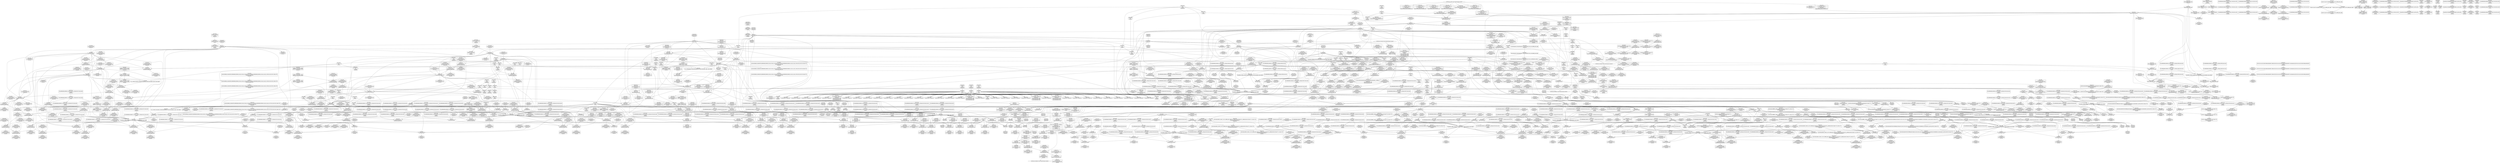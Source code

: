 digraph {
	CE0x4605aa0 [shape=record,shape=Mrecord,label="{CE0x4605aa0|rcu_read_lock:_tmp17|include/linux/rcupdate.h,882}"]
	CE0x45f4100 [shape=record,shape=Mrecord,label="{CE0x45f4100|GLOBAL:___llvm_gcov_ctr132|Global_var:__llvm_gcov_ctr132|*SummSource*}"]
	CE0x45ccfb0 [shape=record,shape=Mrecord,label="{CE0x45ccfb0|task_sid:_tobool|security/selinux/hooks.c,208}"]
	CE0x45ad940 [shape=record,shape=Mrecord,label="{CE0x45ad940|sock_has_perm:_u2|security/selinux/hooks.c,3974|*SummSink*}"]
	CE0x4661190 [shape=record,shape=Mrecord,label="{CE0x4661190|_call_void_mcount()_#3|*SummSource*}"]
	CE0x45cbb60 [shape=record,shape=Mrecord,label="{CE0x45cbb60|i64*_getelementptr_inbounds_(_11_x_i64_,_11_x_i64_*___llvm_gcov_ctr127,_i64_0,_i64_1)|*Constant*|*SummSource*}"]
	CE0x457a810 [shape=record,shape=Mrecord,label="{CE0x457a810|sock_has_perm:_tmp14|security/selinux/hooks.c,3972|*SummSink*}"]
	CE0x4537a40 [shape=record,shape=Mrecord,label="{CE0x4537a40|get_current:_tmp1}"]
	CE0x452d660 [shape=record,shape=Mrecord,label="{CE0x452d660|rcu_read_unlock:_tmp1}"]
	CE0x45a2b40 [shape=record,shape=Mrecord,label="{CE0x45a2b40|GLOBAL:_lockdep_rcu_suspicious|*Constant*|*SummSource*}"]
	"CONST[source:0(mediator),value:2(dynamic)][purpose:{subject}]"
	CE0x46479e0 [shape=record,shape=Mrecord,label="{CE0x46479e0|i64*_getelementptr_inbounds_(_4_x_i64_,_4_x_i64_*___llvm_gcov_ctr134,_i64_0,_i64_2)|*Constant*|*SummSink*}"]
	CE0x4604e20 [shape=record,shape=Mrecord,label="{CE0x4604e20|i8*_getelementptr_inbounds_(_42_x_i8_,_42_x_i8_*_.str46,_i32_0,_i32_0)|*Constant*|*SummSource*}"]
	CE0x45dfd20 [shape=record,shape=Mrecord,label="{CE0x45dfd20|__preempt_count_add:_bb|*SummSource*}"]
	CE0x4551800 [shape=record,shape=Mrecord,label="{CE0x4551800|32:_%struct.sock*,_:_CRE_24,32_|*MultipleSource*|security/selinux/hooks.c,4221|Function::selinux_socket_recvmsg&Arg::sock::}"]
	CE0x45b0050 [shape=record,shape=Mrecord,label="{CE0x45b0050|sock_has_perm:_tmp16|security/selinux/hooks.c,3976|*SummSink*}"]
	CE0x45e1610 [shape=record,shape=Mrecord,label="{CE0x45e1610|_call_void_rcu_lock_release(%struct.lockdep_map*_rcu_lock_map)_#10,_!dbg_!27733|include/linux/rcupdate.h,935|*SummSink*}"]
	CE0x465d9e0 [shape=record,shape=Mrecord,label="{CE0x465d9e0|__preempt_count_sub:_do.body}"]
	CE0x45f2120 [shape=record,shape=Mrecord,label="{CE0x45f2120|rcu_read_lock:_call|include/linux/rcupdate.h,882|*SummSink*}"]
	CE0x4523f60 [shape=record,shape=Mrecord,label="{CE0x4523f60|32:_%struct.sock*,_:_CRE_40,48_|*MultipleSource*|security/selinux/hooks.c,4221|Function::selinux_socket_recvmsg&Arg::sock::}"]
	CE0x45c06f0 [shape=record,shape=Mrecord,label="{CE0x45c06f0|i64*_getelementptr_inbounds_(_6_x_i64_,_6_x_i64_*___llvm_gcov_ctr327,_i64_0,_i64_5)|*Constant*}"]
	CE0x460c640 [shape=record,shape=Mrecord,label="{CE0x460c640|rcu_lock_acquire:_bb|*SummSink*}"]
	CE0x456c820 [shape=record,shape=Mrecord,label="{CE0x456c820|rcu_lock_acquire:___here|*SummSink*}"]
	CE0x45d1f00 [shape=record,shape=Mrecord,label="{CE0x45d1f00|i64_3|*Constant*}"]
	CE0x45db780 [shape=record,shape=Mrecord,label="{CE0x45db780|i64*_getelementptr_inbounds_(_4_x_i64_,_4_x_i64_*___llvm_gcov_ctr129,_i64_0,_i64_3)|*Constant*|*SummSource*}"]
	CE0x459f690 [shape=record,shape=Mrecord,label="{CE0x459f690|task_sid:_tmp19|security/selinux/hooks.c,208|*SummSink*}"]
	CE0x45e2c60 [shape=record,shape=Mrecord,label="{CE0x45e2c60|_call_void___rcu_read_unlock()_#10,_!dbg_!27734|include/linux/rcupdate.h,937|*SummSink*}"]
	CE0x460e880 [shape=record,shape=Mrecord,label="{CE0x460e880|rcu_lock_acquire:_tmp2|*SummSink*}"]
	CE0x45c23c0 [shape=record,shape=Mrecord,label="{CE0x45c23c0|task_sid:_do.body5|*SummSink*}"]
	CE0x465dda0 [shape=record,shape=Mrecord,label="{CE0x465dda0|__preempt_count_sub:_tmp5|./arch/x86/include/asm/preempt.h,77}"]
	CE0x45a2d40 [shape=record,shape=Mrecord,label="{CE0x45a2d40|i8*_getelementptr_inbounds_(_25_x_i8_,_25_x_i8_*_.str3,_i32_0,_i32_0)|*Constant*}"]
	CE0x4530520 [shape=record,shape=Mrecord,label="{CE0x4530520|COLLAPSED:_GCMRE___llvm_gcov_ctr98_internal_global_2_x_i64_zeroinitializer:_elem_0:default:}"]
	CE0x46107d0 [shape=record,shape=Mrecord,label="{CE0x46107d0|rcu_read_unlock:_call|include/linux/rcupdate.h,933}"]
	CE0x45d4a70 [shape=record,shape=Mrecord,label="{CE0x45d4a70|i64*_getelementptr_inbounds_(_2_x_i64_,_2_x_i64_*___llvm_gcov_ctr131,_i64_0,_i64_0)|*Constant*|*SummSource*}"]
	CE0x45e5a60 [shape=record,shape=Mrecord,label="{CE0x45e5a60|rcu_lock_release:___here|*SummSource*}"]
	CE0x45f3530 [shape=record,shape=Mrecord,label="{CE0x45f3530|rcu_read_lock:_if.then|*SummSink*}"]
	CE0x4574d80 [shape=record,shape=Mrecord,label="{CE0x4574d80|i64*_getelementptr_inbounds_(_2_x_i64_,_2_x_i64_*___llvm_gcov_ctr98,_i64_0,_i64_1)|*Constant*|*SummSink*}"]
	CE0x454efa0 [shape=record,shape=Mrecord,label="{CE0x454efa0|selinux_socket_recvmsg:_tmp3|*SummSink*}"]
	CE0x4533160 [shape=record,shape=Mrecord,label="{CE0x4533160|_call_void_mcount()_#3|*SummSource*}"]
	CE0x45ebac0 [shape=record,shape=Mrecord,label="{CE0x45ebac0|rcu_lock_acquire:_tmp3|*SummSink*}"]
	CE0x4615110 [shape=record,shape=Mrecord,label="{CE0x4615110|rcu_read_unlock:_tmp10|include/linux/rcupdate.h,933|*SummSink*}"]
	CE0x45f5090 [shape=record,shape=Mrecord,label="{CE0x45f5090|0:_i8,_:_GCMR_rcu_read_lock.__warned_internal_global_i8_0,_section_.data.unlikely_,_align_1:_elem_0:default:}"]
	CE0x45243f0 [shape=record,shape=Mrecord,label="{CE0x45243f0|selinux_socket_recvmsg:_call|security/selinux/hooks.c,4221|*SummSink*}"]
	CE0x4571db0 [shape=record,shape=Mrecord,label="{CE0x4571db0|_call_void_mcount()_#3}"]
	CE0x45f4960 [shape=record,shape=Mrecord,label="{CE0x45f4960|i64*_getelementptr_inbounds_(_11_x_i64_,_11_x_i64_*___llvm_gcov_ctr132,_i64_0,_i64_1)|*Constant*|*SummSink*}"]
	CE0x45a4700 [shape=record,shape=Mrecord,label="{CE0x45a4700|i64*_getelementptr_inbounds_(_13_x_i64_,_13_x_i64_*___llvm_gcov_ctr126,_i64_0,_i64_8)|*Constant*}"]
	CE0x45b4e10 [shape=record,shape=Mrecord,label="{CE0x45b4e10|8:_%struct.sock*,_:_SCME_38,39_}"]
	CE0x45cede0 [shape=record,shape=Mrecord,label="{CE0x45cede0|GLOBAL:_task_sid.__warned|Global_var:task_sid.__warned|*SummSource*}"]
	CE0x45ae360 [shape=record,shape=Mrecord,label="{CE0x45ae360|sock_has_perm:_sid5|security/selinux/hooks.c,3976|*SummSink*}"]
	CE0x45f5390 [shape=record,shape=Mrecord,label="{CE0x45f5390|rcu_read_lock:_tmp8|include/linux/rcupdate.h,882|*SummSink*}"]
	CE0x46a15f0 [shape=record,shape=Mrecord,label="{CE0x46a15f0|__preempt_count_sub:_tmp|*SummSink*}"]
	CE0x460d5e0 [shape=record,shape=Mrecord,label="{CE0x460d5e0|rcu_read_unlock:_tmp4|include/linux/rcupdate.h,933|*SummSource*}"]
	CE0x4654890 [shape=record,shape=Mrecord,label="{CE0x4654890|__rcu_read_unlock:_tmp1|*SummSource*}"]
	CE0x4613c60 [shape=record,shape=Mrecord,label="{CE0x4613c60|rcu_read_unlock:_land.lhs.true2|*SummSource*}"]
	CE0x465b750 [shape=record,shape=Mrecord,label="{CE0x465b750|__rcu_read_unlock:_tmp4|include/linux/rcupdate.h,244}"]
	CE0x460d2e0 [shape=record,shape=Mrecord,label="{CE0x460d2e0|__rcu_read_lock:_do.body}"]
	CE0x452b950 [shape=record,shape=Mrecord,label="{CE0x452b950|get_current:_entry|*SummSink*}"]
	CE0x4572520 [shape=record,shape=Mrecord,label="{CE0x4572520|rcu_lock_acquire:_map|Function::rcu_lock_acquire&Arg::map::}"]
	CE0x45e43e0 [shape=record,shape=Mrecord,label="{CE0x45e43e0|i64*_getelementptr_inbounds_(_4_x_i64_,_4_x_i64_*___llvm_gcov_ctr133,_i64_0,_i64_1)|*Constant*|*SummSource*}"]
	CE0x45a7580 [shape=record,shape=Mrecord,label="{CE0x45a7580|i64*_getelementptr_inbounds_(_13_x_i64_,_13_x_i64_*___llvm_gcov_ctr126,_i64_0,_i64_12)|*Constant*}"]
	CE0x45bbb10 [shape=record,shape=Mrecord,label="{CE0x45bbb10|sock_has_perm:_tmp12|security/selinux/hooks.c,3970|*SummSink*}"]
	CE0x45cffe0 [shape=record,shape=Mrecord,label="{CE0x45cffe0|rcu_read_lock:_tobool|include/linux/rcupdate.h,882|*SummSource*}"]
	CE0x4614fa0 [shape=record,shape=Mrecord,label="{CE0x4614fa0|rcu_read_unlock:_tmp9|include/linux/rcupdate.h,933|*SummSink*}"]
	CE0x452e4c0 [shape=record,shape=Mrecord,label="{CE0x452e4c0|i32_0|*Constant*|*SummSource*}"]
	CE0x45480d0 [shape=record,shape=Mrecord,label="{CE0x45480d0|__rcu_read_lock:_tmp5|include/linux/rcupdate.h,239}"]
	CE0x457ab20 [shape=record,shape=Mrecord,label="{CE0x457ab20|sock_has_perm:_tmp14|security/selinux/hooks.c,3972}"]
	CE0x45a8580 [shape=record,shape=Mrecord,label="{CE0x45a8580|task_sid:_call7|security/selinux/hooks.c,208|*SummSource*}"]
	CE0x45f7700 [shape=record,shape=Mrecord,label="{CE0x45f7700|GLOBAL:_rcu_lock_acquire|*Constant*|*SummSink*}"]
	CE0x45b52d0 [shape=record,shape=Mrecord,label="{CE0x45b52d0|8:_%struct.sock*,_:_SCME_42,43_}"]
	CE0x45d59e0 [shape=record,shape=Mrecord,label="{CE0x45d59e0|i64*_getelementptr_inbounds_(_11_x_i64_,_11_x_i64_*___llvm_gcov_ctr132,_i64_0,_i64_1)|*Constant*}"]
	CE0x45d8200 [shape=record,shape=Mrecord,label="{CE0x45d8200|__preempt_count_add:_do.body|*SummSource*}"]
	CE0x45a01d0 [shape=record,shape=Mrecord,label="{CE0x45a01d0|i8*_getelementptr_inbounds_(_25_x_i8_,_25_x_i8_*_.str3,_i32_0,_i32_0)|*Constant*|*SummSource*}"]
	CE0x46073a0 [shape=record,shape=Mrecord,label="{CE0x46073a0|rcu_read_lock:_tmp19|include/linux/rcupdate.h,882|*SummSink*}"]
	CE0x4524e70 [shape=record,shape=Mrecord,label="{CE0x4524e70|i32_0|*Constant*|*SummSink*}"]
	CE0x4545080 [shape=record,shape=Mrecord,label="{CE0x4545080|_call_void_mcount()_#3|*SummSource*}"]
	CE0x4534b80 [shape=record,shape=Mrecord,label="{CE0x4534b80|sock_has_perm:_tmp|*SummSource*}"]
	CE0x45ee370 [shape=record,shape=Mrecord,label="{CE0x45ee370|rcu_lock_release:_tmp7}"]
	CE0x45b41e0 [shape=record,shape=Mrecord,label="{CE0x45b41e0|8:_%struct.sock*,_:_SCME_27,28_}"]
	CE0x452b480 [shape=record,shape=Mrecord,label="{CE0x452b480|get_current:_entry}"]
	CE0x45d6330 [shape=record,shape=Mrecord,label="{CE0x45d6330|task_sid:_tmp8|security/selinux/hooks.c,208|*SummSink*}"]
	CE0x468b660 [shape=record,shape=Mrecord,label="{CE0x468b660|i64*_getelementptr_inbounds_(_4_x_i64_,_4_x_i64_*___llvm_gcov_ctr135,_i64_0,_i64_3)|*Constant*|*SummSource*}"]
	CE0x453b340 [shape=record,shape=Mrecord,label="{CE0x453b340|i32_1|*Constant*}"]
	CE0x45edbf0 [shape=record,shape=Mrecord,label="{CE0x45edbf0|rcu_lock_release:_tmp6}"]
	CE0x45c8200 [shape=record,shape=Mrecord,label="{CE0x45c8200|__rcu_read_lock:_entry|*SummSink*}"]
	CE0x4600a90 [shape=record,shape=Mrecord,label="{CE0x4600a90|rcu_read_unlock:_tmp12|include/linux/rcupdate.h,933}"]
	CE0x45f3360 [shape=record,shape=Mrecord,label="{CE0x45f3360|rcu_read_lock:_if.then}"]
	CE0x4559da0 [shape=record,shape=Mrecord,label="{CE0x4559da0|i64_5|*Constant*}"]
	CE0x46068e0 [shape=record,shape=Mrecord,label="{CE0x46068e0|_call_void_lockdep_rcu_suspicious(i8*_getelementptr_inbounds_(_25_x_i8_,_25_x_i8_*_.str45,_i32_0,_i32_0),_i32_883,_i8*_getelementptr_inbounds_(_42_x_i8_,_42_x_i8_*_.str46,_i32_0,_i32_0))_#10,_!dbg_!27728|include/linux/rcupdate.h,882|*SummSource*}"]
	CE0x45b6b40 [shape=record,shape=Mrecord,label="{CE0x45b6b40|task_sid:_entry|*SummSink*}"]
	CE0x45a4160 [shape=record,shape=Mrecord,label="{CE0x45a4160|task_sid:_tmp17|security/selinux/hooks.c,208}"]
	CE0x452e600 [shape=record,shape=Mrecord,label="{CE0x452e600|selinux_socket_recvmsg:_entry|*SummSink*}"]
	CE0x459f560 [shape=record,shape=Mrecord,label="{CE0x459f560|task_sid:_tmp19|security/selinux/hooks.c,208|*SummSource*}"]
	CE0x4556b30 [shape=record,shape=Mrecord,label="{CE0x4556b30|task_sid:_if.end|*SummSource*}"]
	CE0x4645b40 [shape=record,shape=Mrecord,label="{CE0x4645b40|COLLAPSED:_GCMRE___llvm_gcov_ctr135_internal_global_4_x_i64_zeroinitializer:_elem_0:default:}"]
	CE0x4640be0 [shape=record,shape=Mrecord,label="{CE0x4640be0|rcu_lock_acquire:_tmp5|include/linux/rcupdate.h,418|*SummSink*}"]
	CE0x4573180 [shape=record,shape=Mrecord,label="{CE0x4573180|i64*_getelementptr_inbounds_(_13_x_i64_,_13_x_i64_*___llvm_gcov_ctr126,_i64_0,_i64_0)|*Constant*|*SummSink*}"]
	CE0x45e1780 [shape=record,shape=Mrecord,label="{CE0x45e1780|rcu_lock_release:_entry|*SummSource*}"]
	CE0x4617700 [shape=record,shape=Mrecord,label="{CE0x4617700|rcu_read_unlock:_do.end|*SummSink*}"]
	CE0x45481d0 [shape=record,shape=Mrecord,label="{CE0x45481d0|selinux_socket_recvmsg:_entry}"]
	CE0x45d0fb0 [shape=record,shape=Mrecord,label="{CE0x45d0fb0|task_sid:_tmp|*SummSource*}"]
	CE0x4610520 [shape=record,shape=Mrecord,label="{CE0x4610520|rcu_read_unlock:_tmp2|*SummSink*}"]
	CE0x45aa0f0 [shape=record,shape=Mrecord,label="{CE0x45aa0f0|rcu_read_unlock:_entry|*SummSource*}"]
	CE0x452ac40 [shape=record,shape=Mrecord,label="{CE0x452ac40|i64_1|*Constant*}"]
	CE0x45b9c90 [shape=record,shape=Mrecord,label="{CE0x45b9c90|sock_has_perm:_cmp|security/selinux/hooks.c,3969|*SummSink*}"]
	CE0x46092d0 [shape=record,shape=Mrecord,label="{CE0x46092d0|cred_sid:_bb|*SummSink*}"]
	CE0x45f6eb0 [shape=record,shape=Mrecord,label="{CE0x45f6eb0|rcu_read_lock:_tmp6|include/linux/rcupdate.h,882|*SummSource*}"]
	CE0x4619cf0 [shape=record,shape=Mrecord,label="{CE0x4619cf0|GLOBAL:___preempt_count_sub|*Constant*}"]
	CE0x4600c30 [shape=record,shape=Mrecord,label="{CE0x4600c30|i64_6|*Constant*}"]
	CE0x45a34f0 [shape=record,shape=Mrecord,label="{CE0x45a34f0|task_sid:_tmp14|security/selinux/hooks.c,208|*SummSink*}"]
	CE0x4654150 [shape=record,shape=Mrecord,label="{CE0x4654150|__preempt_count_add:_tmp2|*SummSource*}"]
	CE0x459ef20 [shape=record,shape=Mrecord,label="{CE0x459ef20|task_sid:_tmp18|security/selinux/hooks.c,208|*SummSource*}"]
	CE0x45ac190 [shape=record,shape=Mrecord,label="{CE0x45ac190|i64*_getelementptr_inbounds_(_4_x_i64_,_4_x_i64_*___llvm_gcov_ctr128,_i64_0,_i64_1)|*Constant*}"]
	CE0x4571410 [shape=record,shape=Mrecord,label="{CE0x4571410|i32_22|*Constant*}"]
	CE0x45d4050 [shape=record,shape=Mrecord,label="{CE0x45d4050|task_sid:_do.end6|*SummSink*}"]
	CE0x45e3960 [shape=record,shape=Mrecord,label="{CE0x45e3960|_ret_void,_!dbg_!27717|include/linux/rcupdate.h,245}"]
	CE0x461c610 [shape=record,shape=Mrecord,label="{CE0x461c610|i8*_getelementptr_inbounds_(_44_x_i8_,_44_x_i8_*_.str47,_i32_0,_i32_0)|*Constant*|*SummSource*}"]
	CE0x45e2310 [shape=record,shape=Mrecord,label="{CE0x45e2310|rcu_lock_release:_map|Function::rcu_lock_release&Arg::map::}"]
	CE0x45f48d0 [shape=record,shape=Mrecord,label="{CE0x45f48d0|rcu_read_unlock:_tmp|*SummSink*}"]
	CE0x45af580 [shape=record,shape=Mrecord,label="{CE0x45af580|sock_has_perm:_sid5|security/selinux/hooks.c,3976|*SummSource*}"]
	CE0x460bc40 [shape=record,shape=Mrecord,label="{CE0x460bc40|void_(i32*,_i32,_i32*)*_asm_addl_$1,_%gs:$0_,_*m,ri,*m,_dirflag_,_fpsr_,_flags_|*SummSource*}"]
	CE0x45b3220 [shape=record,shape=Mrecord,label="{CE0x45b3220|sock_has_perm:_tmp10|security/selinux/hooks.c,3969}"]
	CE0x45f1ba0 [shape=record,shape=Mrecord,label="{CE0x45f1ba0|rcu_read_lock:_land.lhs.true2}"]
	CE0x45cf570 [shape=record,shape=Mrecord,label="{CE0x45cf570|cred_sid:_tmp5|security/selinux/hooks.c,196|*SummSink*}"]
	CE0x457b1a0 [shape=record,shape=Mrecord,label="{CE0x457b1a0|sock_has_perm:_type|security/selinux/hooks.c,3972|*SummSource*}"]
	CE0x45d6e20 [shape=record,shape=Mrecord,label="{CE0x45d6e20|_call_void_mcount()_#3|*SummSink*}"]
	CE0x45d6960 [shape=record,shape=Mrecord,label="{CE0x45d6960|_ret_void,_!dbg_!27717|include/linux/rcupdate.h,240}"]
	CE0x46540e0 [shape=record,shape=Mrecord,label="{CE0x46540e0|__preempt_count_add:_tmp2}"]
	CE0x4643f20 [shape=record,shape=Mrecord,label="{CE0x4643f20|GLOBAL:___preempt_count|Global_var:__preempt_count}"]
	CE0x45c8190 [shape=record,shape=Mrecord,label="{CE0x45c8190|__rcu_read_lock:_entry}"]
	CE0x4673d20 [shape=record,shape=Mrecord,label="{CE0x4673d20|__preempt_count_sub:_sub|./arch/x86/include/asm/preempt.h,77|*SummSink*}"]
	CE0x46401b0 [shape=record,shape=Mrecord,label="{CE0x46401b0|__rcu_read_unlock:_tmp}"]
	CE0x461fb30 [shape=record,shape=Mrecord,label="{CE0x461fb30|i64*_getelementptr_inbounds_(_4_x_i64_,_4_x_i64_*___llvm_gcov_ctr130,_i64_0,_i64_2)|*Constant*|*SummSink*}"]
	CE0x45b8660 [shape=record,shape=Mrecord,label="{CE0x45b8660|sock_has_perm:_call|security/selinux/hooks.c,3967|*SummSink*}"]
	CE0x4608350 [shape=record,shape=Mrecord,label="{CE0x4608350|i64*_getelementptr_inbounds_(_11_x_i64_,_11_x_i64_*___llvm_gcov_ctr127,_i64_0,_i64_10)|*Constant*|*SummSink*}"]
	CE0x45bc770 [shape=record,shape=Mrecord,label="{CE0x45bc770|sock_has_perm:_tmp3|security/selinux/hooks.c,3964}"]
	CE0x4693900 [shape=record,shape=Mrecord,label="{CE0x4693900|_call_void_mcount()_#3|*SummSource*}"]
	CE0x45f04a0 [shape=record,shape=Mrecord,label="{CE0x45f04a0|i64*_getelementptr_inbounds_(_4_x_i64_,_4_x_i64_*___llvm_gcov_ctr128,_i64_0,_i64_2)|*Constant*|*SummSource*}"]
	CE0x4606190 [shape=record,shape=Mrecord,label="{CE0x4606190|rcu_read_lock:_tmp18|include/linux/rcupdate.h,882|*SummSource*}"]
	CE0x454fbc0 [shape=record,shape=Mrecord,label="{CE0x454fbc0|i32_1|*Constant*}"]
	CE0x45e55f0 [shape=record,shape=Mrecord,label="{CE0x45e55f0|i32_0|*Constant*}"]
	CE0x45b46f0 [shape=record,shape=Mrecord,label="{CE0x45b46f0|8:_%struct.sock*,_:_SCME_32,33_}"]
	CE0x45eb070 [shape=record,shape=Mrecord,label="{CE0x45eb070|GLOBAL:_lock_acquire|*Constant*}"]
	CE0x45a5720 [shape=record,shape=Mrecord,label="{CE0x45a5720|i64*_getelementptr_inbounds_(_13_x_i64_,_13_x_i64_*___llvm_gcov_ctr126,_i64_0,_i64_10)|*Constant*|*SummSink*}"]
	CE0x45d0630 [shape=record,shape=Mrecord,label="{CE0x45d0630|task_sid:_tobool|security/selinux/hooks.c,208|*SummSink*}"]
	CE0x45dab30 [shape=record,shape=Mrecord,label="{CE0x45dab30|__preempt_count_add:_tmp1}"]
	CE0x4603b80 [shape=record,shape=Mrecord,label="{CE0x4603b80|i8*_getelementptr_inbounds_(_25_x_i8_,_25_x_i8_*_.str45,_i32_0,_i32_0)|*Constant*}"]
	CE0x4556a90 [shape=record,shape=Mrecord,label="{CE0x4556a90|task_sid:_if.end}"]
	CE0x45a3970 [shape=record,shape=Mrecord,label="{CE0x45a3970|task_sid:_tmp15|security/selinux/hooks.c,208|*SummSource*}"]
	CE0x460d0d0 [shape=record,shape=Mrecord,label="{CE0x460d0d0|__rcu_read_unlock:_tmp2}"]
	CE0x4524490 [shape=record,shape=Mrecord,label="{CE0x4524490|i32_5|*Constant*|*SummSink*}"]
	CE0x45edea0 [shape=record,shape=Mrecord,label="{CE0x45edea0|rcu_lock_release:_tmp6|*SummSource*}"]
	CE0x45f8a50 [shape=record,shape=Mrecord,label="{CE0x45f8a50|__rcu_read_lock:_tmp1|*SummSource*}"]
	CE0x45ef930 [shape=record,shape=Mrecord,label="{CE0x45ef930|__preempt_count_sub:_entry}"]
	CE0x45ccea0 [shape=record,shape=Mrecord,label="{CE0x45ccea0|_call_void_mcount()_#3}"]
	CE0x452a610 [shape=record,shape=Mrecord,label="{CE0x452a610|selinux_socket_recvmsg:_sk|security/selinux/hooks.c,4221|*SummSource*}"]
	CE0x4603040 [shape=record,shape=Mrecord,label="{CE0x4603040|rcu_read_lock:_tmp16|include/linux/rcupdate.h,882|*SummSink*}"]
	CE0x461fda0 [shape=record,shape=Mrecord,label="{CE0x461fda0|rcu_lock_acquire:_tmp4|include/linux/rcupdate.h,418}"]
	CE0x4617560 [shape=record,shape=Mrecord,label="{CE0x4617560|rcu_read_unlock:_do.end}"]
	CE0x45b8380 [shape=record,shape=Mrecord,label="{CE0x45b8380|i32_8|*Constant*|*SummSource*}"]
	CE0x465a1b0 [shape=record,shape=Mrecord,label="{CE0x465a1b0|rcu_lock_acquire:_tmp6|*SummSink*}"]
	CE0x454ce50 [shape=record,shape=Mrecord,label="{CE0x454ce50|GLOBAL:___llvm_gcov_ctr327|Global_var:__llvm_gcov_ctr327|*SummSink*}"]
	CE0x4559a80 [shape=record,shape=Mrecord,label="{CE0x4559a80|i64*_getelementptr_inbounds_(_11_x_i64_,_11_x_i64_*___llvm_gcov_ctr127,_i64_0,_i64_1)|*Constant*}"]
	CE0x4645ec0 [shape=record,shape=Mrecord,label="{CE0x4645ec0|__preempt_count_sub:_tmp|*SummSource*}"]
	CE0x45c6df0 [shape=record,shape=Mrecord,label="{CE0x45c6df0|task_sid:_real_cred|security/selinux/hooks.c,208}"]
	CE0x459eb70 [shape=record,shape=Mrecord,label="{CE0x459eb70|sock_has_perm:_tmp2|*LoadInst*|security/selinux/hooks.c,3964|*SummSource*}"]
	CE0x45f2d60 [shape=record,shape=Mrecord,label="{CE0x45f2d60|GLOBAL:_rcu_lock_acquire|*Constant*}"]
	CE0x45a28f0 [shape=record,shape=Mrecord,label="{CE0x45a28f0|GLOBAL:_lockdep_rcu_suspicious|*Constant*}"]
	CE0x46460e0 [shape=record,shape=Mrecord,label="{CE0x46460e0|__preempt_count_add:_bb}"]
	CE0x4696310 [shape=record,shape=Mrecord,label="{CE0x4696310|__preempt_count_add:_do.body|*SummSink*}"]
	CE0x4565c30 [shape=record,shape=Mrecord,label="{CE0x4565c30|sock_has_perm:_task|Function::sock_has_perm&Arg::task::|*SummSource*}"]
	CE0x45ee970 [shape=record,shape=Mrecord,label="{CE0x45ee970|__rcu_read_unlock:_do.body}"]
	CE0x45d6470 [shape=record,shape=Mrecord,label="{CE0x45d6470|GLOBAL:_task_sid.__warned|Global_var:task_sid.__warned}"]
	CE0x4570d40 [shape=record,shape=Mrecord,label="{CE0x4570d40|get_current:_tmp|*SummSink*}"]
	CE0x45d3e30 [shape=record,shape=Mrecord,label="{CE0x45d3e30|task_sid:_bb|*SummSink*}"]
	CE0x45717e0 [shape=record,shape=Mrecord,label="{CE0x45717e0|_ret_void,_!dbg_!27735|include/linux/rcupdate.h,884|*SummSource*}"]
	CE0x4609160 [shape=record,shape=Mrecord,label="{CE0x4609160|cred_sid:_bb|*SummSource*}"]
	CE0x45a79e0 [shape=record,shape=Mrecord,label="{CE0x45a79e0|_call_void_rcu_read_unlock()_#10,_!dbg_!27748|security/selinux/hooks.c,209|*SummSink*}"]
	CE0x45f2c80 [shape=record,shape=Mrecord,label="{CE0x45f2c80|rcu_lock_acquire:_entry|*SummSource*}"]
	CE0x45cc400 [shape=record,shape=Mrecord,label="{CE0x45cc400|rcu_read_unlock:_tmp8|include/linux/rcupdate.h,933|*SummSource*}"]
	CE0x453c850 [shape=record,shape=Mrecord,label="{CE0x453c850|16:_i32,_24:_i16,_:_CRE_24,26_|*MultipleSource*|*LoadInst*|security/selinux/hooks.c,3964|security/selinux/hooks.c,3964|security/selinux/hooks.c,3969}"]
	CE0x4531970 [shape=record,shape=Mrecord,label="{CE0x4531970|selinux_socket_recvmsg:_tmp1}"]
	CE0x45ae6c0 [shape=record,shape=Mrecord,label="{CE0x45ae6c0|sock_has_perm:_net3|security/selinux/hooks.c,3974|*SummSink*}"]
	CE0x45b0770 [shape=record,shape=Mrecord,label="{CE0x45b0770|sock_has_perm:_call6|security/selinux/hooks.c,3976}"]
	CE0x452ce40 [shape=record,shape=Mrecord,label="{CE0x452ce40|i64_5|*Constant*|*SummSource*}"]
	CE0x45eb780 [shape=record,shape=Mrecord,label="{CE0x45eb780|i64*_getelementptr_inbounds_(_4_x_i64_,_4_x_i64_*___llvm_gcov_ctr130,_i64_0,_i64_2)|*Constant*}"]
	CE0x45e2030 [shape=record,shape=Mrecord,label="{CE0x45e2030|_ret_void,_!dbg_!27717|include/linux/rcupdate.h,424|*SummSink*}"]
	CE0x453c3c0 [shape=record,shape=Mrecord,label="{CE0x453c3c0|16:_i32,_24:_i16,_:_CRE_16,20_|*MultipleSource*|*LoadInst*|security/selinux/hooks.c,3964|security/selinux/hooks.c,3964|security/selinux/hooks.c,3969}"]
	CE0x4659960 [shape=record,shape=Mrecord,label="{CE0x4659960|i64_ptrtoint_(i8*_blockaddress(_rcu_lock_acquire,_%__here)_to_i64)|*Constant*|*SummSink*}"]
	CE0x45c6e90 [shape=record,shape=Mrecord,label="{CE0x45c6e90|task_sid:_real_cred|security/selinux/hooks.c,208|*SummSource*}"]
	CE0x45a9880 [shape=record,shape=Mrecord,label="{CE0x45a9880|GLOBAL:_rcu_read_unlock|*Constant*}"]
	CE0x4607510 [shape=record,shape=Mrecord,label="{CE0x4607510|rcu_read_lock:_tmp21|include/linux/rcupdate.h,884|*SummSource*}"]
	CE0x4604120 [shape=record,shape=Mrecord,label="{CE0x4604120|i8*_getelementptr_inbounds_(_25_x_i8_,_25_x_i8_*_.str45,_i32_0,_i32_0)|*Constant*|*SummSink*}"]
	CE0x45d3f60 [shape=record,shape=Mrecord,label="{CE0x45d3f60|task_sid:_do.end6|*SummSource*}"]
	CE0x45db010 [shape=record,shape=Mrecord,label="{CE0x45db010|__rcu_read_unlock:_tmp6|include/linux/rcupdate.h,245}"]
	CE0x461d800 [shape=record,shape=Mrecord,label="{CE0x461d800|rcu_read_unlock:_tmp20|include/linux/rcupdate.h,933}"]
	CE0x45cd160 [shape=record,shape=Mrecord,label="{CE0x45cd160|task_sid:_call|security/selinux/hooks.c,208|*SummSource*}"]
	CE0x46581c0 [shape=record,shape=Mrecord,label="{CE0x46581c0|i64*_getelementptr_inbounds_(_4_x_i64_,_4_x_i64_*___llvm_gcov_ctr128,_i64_0,_i64_2)|*Constant*|*SummSink*}"]
	CE0x4691d70 [shape=record,shape=Mrecord,label="{CE0x4691d70|__preempt_count_sub:_bb}"]
	CE0x4555ab0 [shape=record,shape=Mrecord,label="{CE0x4555ab0|rcu_read_lock:_tmp15|include/linux/rcupdate.h,882|*SummSource*}"]
	CE0x45a9720 [shape=record,shape=Mrecord,label="{CE0x45a9720|_ret_i32_%tmp6,_!dbg_!27716|security/selinux/hooks.c,197|*SummSink*}"]
	CE0x460d1b0 [shape=record,shape=Mrecord,label="{CE0x460d1b0|__rcu_read_unlock:_tmp2|*SummSink*}"]
	CE0x46a0eb0 [shape=record,shape=Mrecord,label="{CE0x46a0eb0|__preempt_count_sub:_tmp3|*SummSource*}"]
	CE0x45e5e40 [shape=record,shape=Mrecord,label="{CE0x45e5e40|__rcu_read_lock:_tmp4|include/linux/rcupdate.h,239|*SummSink*}"]
	CE0x4616aa0 [shape=record,shape=Mrecord,label="{CE0x4616aa0|_call_void_mcount()_#3}"]
	CE0x46541c0 [shape=record,shape=Mrecord,label="{CE0x46541c0|__preempt_count_add:_tmp2|*SummSink*}"]
	CE0x464a640 [shape=record,shape=Mrecord,label="{CE0x464a640|__preempt_count_sub:_do.body|*SummSink*}"]
	CE0x4694370 [shape=record,shape=Mrecord,label="{CE0x4694370|__preempt_count_sub:_bb|*SummSink*}"]
	CE0x4609a50 [shape=record,shape=Mrecord,label="{CE0x4609a50|rcu_read_unlock:_tmp14|include/linux/rcupdate.h,933|*SummSink*}"]
	CE0x468ce50 [shape=record,shape=Mrecord,label="{CE0x468ce50|i64*_getelementptr_inbounds_(_4_x_i64_,_4_x_i64_*___llvm_gcov_ctr129,_i64_0,_i64_1)|*Constant*}"]
	CE0x4697700 [shape=record,shape=Mrecord,label="{CE0x4697700|i64*_getelementptr_inbounds_(_4_x_i64_,_4_x_i64_*___llvm_gcov_ctr135,_i64_0,_i64_2)|*Constant*}"]
	CE0x46417d0 [shape=record,shape=Mrecord,label="{CE0x46417d0|rcu_lock_release:_tmp4|include/linux/rcupdate.h,423|*SummSink*}"]
	CE0x4618560 [shape=record,shape=Mrecord,label="{CE0x4618560|rcu_read_unlock:_do.body|*SummSource*}"]
	CE0x45f8910 [shape=record,shape=Mrecord,label="{CE0x45f8910|__rcu_read_lock:_tmp}"]
	CE0x460e010 [shape=record,shape=Mrecord,label="{CE0x460e010|__preempt_count_add:_tmp5|./arch/x86/include/asm/preempt.h,72}"]
	CE0x45723d0 [shape=record,shape=Mrecord,label="{CE0x45723d0|GLOBAL:_rcu_lock_map|Global_var:rcu_lock_map|*SummSink*}"]
	CE0x45f3850 [shape=record,shape=Mrecord,label="{CE0x45f3850|rcu_read_unlock:_tmp3|*SummSource*}"]
	CE0x45f8980 [shape=record,shape=Mrecord,label="{CE0x45f8980|COLLAPSED:_GCMRE___llvm_gcov_ctr128_internal_global_4_x_i64_zeroinitializer:_elem_0:default:}"]
	CE0x45d7f60 [shape=record,shape=Mrecord,label="{CE0x45d7f60|__preempt_count_add:_do.end|*SummSource*}"]
	CE0x4551270 [shape=record,shape=Mrecord,label="{CE0x4551270|sock_has_perm:_tmp|*SummSink*}"]
	CE0x45cfc40 [shape=record,shape=Mrecord,label="{CE0x45cfc40|rcu_read_unlock:_bb}"]
	CE0x465d970 [shape=record,shape=Mrecord,label="{CE0x465d970|i64*_getelementptr_inbounds_(_4_x_i64_,_4_x_i64_*___llvm_gcov_ctr135,_i64_0,_i64_0)|*Constant*|*SummSink*}"]
	CE0x46763b0 [shape=record,shape=Mrecord,label="{CE0x46763b0|i64*_getelementptr_inbounds_(_4_x_i64_,_4_x_i64_*___llvm_gcov_ctr134,_i64_0,_i64_0)|*Constant*|*SummSource*}"]
	CE0x46097b0 [shape=record,shape=Mrecord,label="{CE0x46097b0|rcu_read_unlock:_tmp14|include/linux/rcupdate.h,933}"]
	CE0x4529a20 [shape=record,shape=Mrecord,label="{CE0x4529a20|selinux_socket_recvmsg:_bb}"]
	CE0x45da180 [shape=record,shape=Mrecord,label="{CE0x45da180|__rcu_read_unlock:_tmp6|include/linux/rcupdate.h,245|*SummSource*}"]
	CE0x4643500 [shape=record,shape=Mrecord,label="{CE0x4643500|_call_void_lock_release(%struct.lockdep_map*_%map,_i32_1,_i64_ptrtoint_(i8*_blockaddress(_rcu_lock_release,_%__here)_to_i64))_#10,_!dbg_!27716|include/linux/rcupdate.h,423|*SummSource*}"]
	CE0x4572970 [shape=record,shape=Mrecord,label="{CE0x4572970|task_sid:_tmp7|security/selinux/hooks.c,208|*SummSource*}"]
	CE0x452dc80 [shape=record,shape=Mrecord,label="{CE0x452dc80|task_sid:_do.body|*SummSink*}"]
	CE0x453d210 [shape=record,shape=Mrecord,label="{CE0x453d210|get_current:_tmp3|*SummSink*}"]
	CE0x46033e0 [shape=record,shape=Mrecord,label="{CE0x46033e0|i64*_getelementptr_inbounds_(_11_x_i64_,_11_x_i64_*___llvm_gcov_ctr127,_i64_0,_i64_8)|*Constant*}"]
	CE0x46008b0 [shape=record,shape=Mrecord,label="{CE0x46008b0|rcu_read_unlock:_tmp11|include/linux/rcupdate.h,933|*SummSink*}"]
	CE0x45a31e0 [shape=record,shape=Mrecord,label="{CE0x45a31e0|i64_6|*Constant*|*SummSink*}"]
	CE0x45edad0 [shape=record,shape=Mrecord,label="{CE0x45edad0|i64*_getelementptr_inbounds_(_4_x_i64_,_4_x_i64_*___llvm_gcov_ctr133,_i64_0,_i64_3)|*Constant*|*SummSource*}"]
	CE0x459e960 [shape=record,shape=Mrecord,label="{CE0x459e960|sock_has_perm:_tmp2|*LoadInst*|security/selinux/hooks.c,3964}"]
	CE0x45bbfb0 [shape=record,shape=Mrecord,label="{CE0x45bbfb0|sock_has_perm:_tmp12|security/selinux/hooks.c,3970|*SummSource*}"]
	CE0x45cd3c0 [shape=record,shape=Mrecord,label="{CE0x45cd3c0|cred_sid:_tmp|*SummSink*}"]
	CE0x459fb70 [shape=record,shape=Mrecord,label="{CE0x459fb70|i8_1|*Constant*|*SummSink*}"]
	CE0x45b1360 [shape=record,shape=Mrecord,label="{CE0x45b1360|avc_has_perm:_entry|*SummSink*}"]
	CE0x45500c0 [shape=record,shape=Mrecord,label="{CE0x45500c0|avc_has_perm:_tclass|Function::avc_has_perm&Arg::tclass::|*SummSink*}"]
	CE0x45a1d00 [shape=record,shape=Mrecord,label="{CE0x45a1d00|task_sid:_tmp20|security/selinux/hooks.c,208|*SummSink*}"]
	CE0x460f5c0 [shape=record,shape=Mrecord,label="{CE0x460f5c0|rcu_read_unlock:_tobool|include/linux/rcupdate.h,933|*SummSource*}"]
	CE0x4653cd0 [shape=record,shape=Mrecord,label="{CE0x4653cd0|__preempt_count_sub:_tmp5|./arch/x86/include/asm/preempt.h,77|*SummSink*}"]
	CE0x45f2200 [shape=record,shape=Mrecord,label="{CE0x45f2200|rcu_read_lock:_tobool|include/linux/rcupdate.h,882|*SummSink*}"]
	CE0x45d9a50 [shape=record,shape=Mrecord,label="{CE0x45d9a50|__preempt_count_add:_tmp}"]
	CE0x45648f0 [shape=record,shape=Mrecord,label="{CE0x45648f0|get_current:_bb}"]
	CE0x4648350 [shape=record,shape=Mrecord,label="{CE0x4648350|rcu_lock_acquire:_bb|*SummSource*}"]
	CE0x460d140 [shape=record,shape=Mrecord,label="{CE0x460d140|__rcu_read_unlock:_tmp2|*SummSource*}"]
	CE0x45b4a80 [shape=record,shape=Mrecord,label="{CE0x45b4a80|8:_%struct.sock*,_:_SCME_35,36_}"]
	CE0x45e60c0 [shape=record,shape=Mrecord,label="{CE0x45e60c0|__rcu_read_lock:_tmp5|include/linux/rcupdate.h,239|*SummSink*}"]
	CE0x461bdb0 [shape=record,shape=Mrecord,label="{CE0x461bdb0|i64*_getelementptr_inbounds_(_11_x_i64_,_11_x_i64_*___llvm_gcov_ctr132,_i64_0,_i64_8)|*Constant*|*SummSink*}"]
	CE0x45c22b0 [shape=record,shape=Mrecord,label="{CE0x45c22b0|task_sid:_do.body5|*SummSource*}"]
	CE0x45d05c0 [shape=record,shape=Mrecord,label="{CE0x45d05c0|i64_2|*Constant*}"]
	CE0x46a17f0 [shape=record,shape=Mrecord,label="{CE0x46a17f0|__preempt_count_sub:_tmp1}"]
	CE0x452a560 [shape=record,shape=Mrecord,label="{CE0x452a560|selinux_socket_recvmsg:_sk|security/selinux/hooks.c,4221}"]
	CE0x45a3e80 [shape=record,shape=Mrecord,label="{CE0x45a3e80|task_sid:_tmp16|security/selinux/hooks.c,208|*SummSource*}"]
	CE0x4556210 [shape=record,shape=Mrecord,label="{CE0x4556210|task_sid:_tmp3|*SummSink*}"]
	CE0x45a5aa0 [shape=record,shape=Mrecord,label="{CE0x45a5aa0|task_sid:_tmp23|security/selinux/hooks.c,208|*SummSource*}"]
	CE0x4604500 [shape=record,shape=Mrecord,label="{CE0x4604500|i32_883|*Constant*|*SummSource*}"]
	CE0x4661030 [shape=record,shape=Mrecord,label="{CE0x4661030|__rcu_read_unlock:_tmp3|*SummSink*}"]
	CE0x4524200 [shape=record,shape=Mrecord,label="{CE0x4524200|selinux_socket_recvmsg:_tmp|*SummSource*}"]
	CE0x45ae850 [shape=record,shape=Mrecord,label="{CE0x45ae850|sock_has_perm:_tmp15|security/selinux/hooks.c,3974}"]
	CE0x45568d0 [shape=record,shape=Mrecord,label="{CE0x45568d0|__rcu_read_lock:_entry|*SummSource*}"]
	CE0x45b95a0 [shape=record,shape=Mrecord,label="{CE0x45b95a0|sock_has_perm:_tmp7|security/selinux/hooks.c,3969|*SummSource*}"]
	CE0x4654ef0 [shape=record,shape=Mrecord,label="{CE0x4654ef0|__rcu_read_unlock:_tmp|*SummSink*}"]
	CE0x45fdfa0 [shape=record,shape=Mrecord,label="{CE0x45fdfa0|__preempt_count_sub:_tmp6|./arch/x86/include/asm/preempt.h,78|*SummSink*}"]
	CE0x45a5900 [shape=record,shape=Mrecord,label="{CE0x45a5900|task_sid:_tmp23|security/selinux/hooks.c,208}"]
	CE0x461b600 [shape=record,shape=Mrecord,label="{CE0x461b600|rcu_read_unlock:_tmp16|include/linux/rcupdate.h,933|*SummSource*}"]
	CE0x455adc0 [shape=record,shape=Mrecord,label="{CE0x455adc0|sock_has_perm:_net|security/selinux/hooks.c, 3966|*SummSink*}"]
	CE0x45e40f0 [shape=record,shape=Mrecord,label="{CE0x45e40f0|__rcu_read_lock:_do.end|*SummSink*}"]
	CE0x45f0ac0 [shape=record,shape=Mrecord,label="{CE0x45f0ac0|rcu_read_lock:_land.lhs.true|*SummSink*}"]
	CE0x45274f0 [shape=record,shape=Mrecord,label="{CE0x45274f0|32:_%struct.sock*,_:_CRE_16,24_|*MultipleSource*|security/selinux/hooks.c,4221|Function::selinux_socket_recvmsg&Arg::sock::}"]
	CE0x45cf900 [shape=record,shape=Mrecord,label="{CE0x45cf900|rcu_read_lock:_do.body}"]
	CE0x4607d20 [shape=record,shape=Mrecord,label="{CE0x4607d20|rcu_read_lock:_tmp21|include/linux/rcupdate.h,884}"]
	CE0x45740b0 [shape=record,shape=Mrecord,label="{CE0x45740b0|sock_has_perm:_cleanup|*SummSource*}"]
	CE0x45c6c10 [shape=record,shape=Mrecord,label="{CE0x45c6c10|cred_sid:_tmp2|*SummSink*}"]
	CE0x4559c90 [shape=record,shape=Mrecord,label="{CE0x4559c90|task_sid:_tmp9|security/selinux/hooks.c,208|*SummSink*}"]
	CE0x45bbe40 [shape=record,shape=Mrecord,label="{CE0x45bbe40|sock_has_perm:_tmp12|security/selinux/hooks.c,3970}"]
	CE0x45f6120 [shape=record,shape=Mrecord,label="{CE0x45f6120|_call_void_mcount()_#3|*SummSource*}"]
	CE0x45d2dd0 [shape=record,shape=Mrecord,label="{CE0x45d2dd0|task_sid:_tmp8|security/selinux/hooks.c,208}"]
	CE0x45ac7e0 [shape=record,shape=Mrecord,label="{CE0x45ac7e0|i8_2|*Constant*|*SummSink*}"]
	CE0x455d540 [shape=record,shape=Mrecord,label="{CE0x455d540|sock_has_perm:_net|security/selinux/hooks.c, 3966}"]
	CE0x45f8690 [shape=record,shape=Mrecord,label="{CE0x45f8690|rcu_read_lock:_if.end|*SummSource*}"]
	CE0x45b2110 [shape=record,shape=Mrecord,label="{CE0x45b2110|rcu_read_lock:_tmp12|include/linux/rcupdate.h,882}"]
	CE0x45a9aa0 [shape=record,shape=Mrecord,label="{CE0x45a9aa0|_call_void_rcu_read_unlock()_#10,_!dbg_!27748|security/selinux/hooks.c,209}"]
	CE0x45ad1b0 [shape=record,shape=Mrecord,label="{CE0x45ad1b0|sock_has_perm:_u|security/selinux/hooks.c,3973|*SummSource*}"]
	CE0x45aeaf0 [shape=record,shape=Mrecord,label="{CE0x45aeaf0|sock_has_perm:_tmp15|security/selinux/hooks.c,3974|*SummSink*}"]
	CE0x46076f0 [shape=record,shape=Mrecord,label="{CE0x46076f0|rcu_read_lock:_tmp20|include/linux/rcupdate.h,882}"]
	CE0x465dec0 [shape=record,shape=Mrecord,label="{CE0x465dec0|__preempt_count_sub:_tmp5|./arch/x86/include/asm/preempt.h,77|*SummSource*}"]
	CE0x4566e20 [shape=record,shape=Mrecord,label="{CE0x4566e20|_ret_i32_%retval.0,_!dbg_!27740|security/selinux/hooks.c,3977|*SummSink*}"]
	CE0x459ef90 [shape=record,shape=Mrecord,label="{CE0x459ef90|task_sid:_tmp18|security/selinux/hooks.c,208|*SummSink*}"]
	CE0x45f0860 [shape=record,shape=Mrecord,label="{CE0x45f0860|rcu_read_lock:_land.lhs.true}"]
	CE0x4569290 [shape=record,shape=Mrecord,label="{CE0x4569290|i32_2|*Constant*|*SummSink*}"]
	CE0x459fa40 [shape=record,shape=Mrecord,label="{CE0x459fa40|i8_1|*Constant*|*SummSource*}"]
	CE0x45b6e20 [shape=record,shape=Mrecord,label="{CE0x45b6e20|task_sid:_task|Function::task_sid&Arg::task::|*SummSink*}"]
	CE0x456e180 [shape=record,shape=Mrecord,label="{CE0x456e180|rcu_read_lock:_entry}"]
	CE0x461cb10 [shape=record,shape=Mrecord,label="{CE0x461cb10|i64*_getelementptr_inbounds_(_11_x_i64_,_11_x_i64_*___llvm_gcov_ctr132,_i64_0,_i64_9)|*Constant*|*SummSource*}"]
	CE0x4615180 [shape=record,shape=Mrecord,label="{CE0x4615180|rcu_read_unlock:_tmp10|include/linux/rcupdate.h,933}"]
	CE0x46595f0 [shape=record,shape=Mrecord,label="{CE0x46595f0|%struct.lockdep_map*_null|*Constant*|*SummSink*}"]
	CE0x465ab90 [shape=record,shape=Mrecord,label="{CE0x465ab90|i8*_undef|*Constant*|*SummSink*}"]
	CE0x45bb340 [shape=record,shape=Mrecord,label="{CE0x45bb340|sock_has_perm:_tmp10|security/selinux/hooks.c,3969|*SummSink*}"]
	CE0x456e110 [shape=record,shape=Mrecord,label="{CE0x456e110|_ret_void,_!dbg_!27735|include/linux/rcupdate.h,884|*SummSink*}"]
	CE0x45f2b00 [shape=record,shape=Mrecord,label="{CE0x45f2b00|_call_void_rcu_lock_acquire(%struct.lockdep_map*_rcu_lock_map)_#10,_!dbg_!27711|include/linux/rcupdate.h,881|*SummSink*}"]
	CE0x453bd30 [shape=record,shape=Mrecord,label="{CE0x453bd30|sock_has_perm:_sid|security/selinux/hooks.c,3969|*SummSource*}"]
	CE0x45afd60 [shape=record,shape=Mrecord,label="{CE0x45afd60|sock_has_perm:_tmp16|security/selinux/hooks.c,3976}"]
	CE0x45ae050 [shape=record,shape=Mrecord,label="{CE0x45ae050|sock_has_perm:_u2|security/selinux/hooks.c,3974|*SummSource*}"]
	CE0x461eea0 [shape=record,shape=Mrecord,label="{CE0x461eea0|_call_void_lockdep_rcu_suspicious(i8*_getelementptr_inbounds_(_25_x_i8_,_25_x_i8_*_.str45,_i32_0,_i32_0),_i32_934,_i8*_getelementptr_inbounds_(_44_x_i8_,_44_x_i8_*_.str47,_i32_0,_i32_0))_#10,_!dbg_!27726|include/linux/rcupdate.h,933|*SummSink*}"]
	CE0x45f0700 [shape=record,shape=Mrecord,label="{CE0x45f0700|__rcu_read_lock:_do.body|*SummSink*}"]
	CE0x4532aa0 [shape=record,shape=Mrecord,label="{CE0x4532aa0|avc_has_perm:_auditdata|Function::avc_has_perm&Arg::auditdata::}"]
	CE0x452a100 [shape=record,shape=Mrecord,label="{CE0x452a100|_ret_%struct.task_struct*_%tmp4,_!dbg_!27714|./arch/x86/include/asm/current.h,14|*SummSource*}"]
	CE0x4544890 [shape=record,shape=Mrecord,label="{CE0x4544890|_call_void_mcount()_#3|*SummSink*}"]
	CE0x4573300 [shape=record,shape=Mrecord,label="{CE0x4573300|i64*_getelementptr_inbounds_(_6_x_i64_,_6_x_i64_*___llvm_gcov_ctr327,_i64_0,_i64_3)|*Constant*|*SummSink*}"]
	CE0x452b320 [shape=record,shape=Mrecord,label="{CE0x452b320|i32_5|*Constant*|*SummSource*}"]
	CE0x45d09b0 [shape=record,shape=Mrecord,label="{CE0x45d09b0|_call_void___preempt_count_sub(i32_1)_#10,_!dbg_!27715|include/linux/rcupdate.h,244|*SummSource*}"]
	CE0x45eaba0 [shape=record,shape=Mrecord,label="{CE0x45eaba0|rcu_lock_acquire:_tmp5|include/linux/rcupdate.h,418}"]
	CE0x453c0b0 [shape=record,shape=Mrecord,label="{CE0x453c0b0|sock_has_perm:_tmp7|security/selinux/hooks.c,3969}"]
	CE0x45b6810 [shape=record,shape=Mrecord,label="{CE0x45b6810|GLOBAL:_task_sid|*Constant*|*SummSource*}"]
	CE0x4573430 [shape=record,shape=Mrecord,label="{CE0x4573430|sock_has_perm:_tmp9|security/selinux/hooks.c,3969|*SummSource*}"]
	CE0x4603930 [shape=record,shape=Mrecord,label="{CE0x4603930|GLOBAL:_lockdep_rcu_suspicious|*Constant*}"]
	CE0x453b8e0 [shape=record,shape=Mrecord,label="{CE0x453b8e0|selinux_socket_recvmsg:_tmp3|*SummSource*}"]
	CE0x45d3cd0 [shape=record,shape=Mrecord,label="{CE0x45d3cd0|task_sid:_bb}"]
	CE0x465e990 [shape=record,shape=Mrecord,label="{CE0x465e990|_call_void_asm_addl_$1,_%gs:$0_,_*m,ri,*m,_dirflag_,_fpsr_,_flags_(i32*___preempt_count,_i32_%val,_i32*___preempt_count)_#3,_!dbg_!27714,_!srcloc_!27717|./arch/x86/include/asm/preempt.h,72}"]
	CE0x45c95e0 [shape=record,shape=Mrecord,label="{CE0x45c95e0|i64*_getelementptr_inbounds_(_13_x_i64_,_13_x_i64_*___llvm_gcov_ctr126,_i64_0,_i64_1)|*Constant*|*SummSource*}"]
	CE0x45aa2a0 [shape=record,shape=Mrecord,label="{CE0x45aa2a0|rcu_read_unlock:_entry|*SummSink*}"]
	CE0x4619140 [shape=record,shape=Mrecord,label="{CE0x4619140|_call_void___preempt_count_add(i32_1)_#10,_!dbg_!27711|include/linux/rcupdate.h,239|*SummSource*}"]
	CE0x45c8b00 [shape=record,shape=Mrecord,label="{CE0x45c8b00|i64*_getelementptr_inbounds_(_2_x_i64_,_2_x_i64_*___llvm_gcov_ctr131,_i64_0,_i64_1)|*Constant*|*SummSource*}"]
	CE0x45b2e70 [shape=record,shape=Mrecord,label="{CE0x45b2e70|8:_%struct.sock*,_:_SCME_0,4_|*MultipleSource*|security/selinux/hooks.c, 3966|security/selinux/hooks.c,3966|security/selinux/hooks.c,3966}"]
	CE0x465b4a0 [shape=record,shape=Mrecord,label="{CE0x465b4a0|i64*_getelementptr_inbounds_(_4_x_i64_,_4_x_i64_*___llvm_gcov_ctr130,_i64_0,_i64_0)|*Constant*|*SummSink*}"]
	CE0x45e2b30 [shape=record,shape=Mrecord,label="{CE0x45e2b30|_call_void___rcu_read_unlock()_#10,_!dbg_!27734|include/linux/rcupdate.h,937|*SummSource*}"]
	CE0x452c2f0 [shape=record,shape=Mrecord,label="{CE0x452c2f0|i64_1|*Constant*|*SummSource*}"]
	CE0x4544eb0 [shape=record,shape=Mrecord,label="{CE0x4544eb0|i32_0|*Constant*}"]
	CE0x464ae90 [shape=record,shape=Mrecord,label="{CE0x464ae90|__preempt_count_add:_tmp4|./arch/x86/include/asm/preempt.h,72}"]
	CE0x4614660 [shape=record,shape=Mrecord,label="{CE0x4614660|__preempt_count_add:_tmp5|./arch/x86/include/asm/preempt.h,72|*SummSink*}"]
	CE0x45e1470 [shape=record,shape=Mrecord,label="{CE0x45e1470|GLOBAL:_rcu_lock_release|*Constant*}"]
	CE0x4695e80 [shape=record,shape=Mrecord,label="{CE0x4695e80|i64*_getelementptr_inbounds_(_4_x_i64_,_4_x_i64_*___llvm_gcov_ctr135,_i64_0,_i64_1)|*Constant*}"]
	CE0x45e1d90 [shape=record,shape=Mrecord,label="{CE0x45e1d90|GLOBAL:_rcu_lock_release|*Constant*|*SummSource*}"]
	CE0x45aa920 [shape=record,shape=Mrecord,label="{CE0x45aa920|_ret_void,_!dbg_!27735|include/linux/rcupdate.h,938|*SummSource*}"]
	CE0x4657a50 [shape=record,shape=Mrecord,label="{CE0x4657a50|i64*_getelementptr_inbounds_(_4_x_i64_,_4_x_i64_*___llvm_gcov_ctr134,_i64_0,_i64_1)|*Constant*|*SummSink*}"]
	CE0x460e810 [shape=record,shape=Mrecord,label="{CE0x460e810|rcu_lock_acquire:_tmp2|*SummSource*}"]
	CE0x45d8d70 [shape=record,shape=Mrecord,label="{CE0x45d8d70|i64*_getelementptr_inbounds_(_4_x_i64_,_4_x_i64_*___llvm_gcov_ctr129,_i64_0,_i64_2)|*Constant*|*SummSource*}"]
	CE0x4550300 [shape=record,shape=Mrecord,label="{CE0x4550300|_ret_i32_%retval.0,_!dbg_!27728|security/selinux/avc.c,775}"]
	CE0x45ed5c0 [shape=record,shape=Mrecord,label="{CE0x45ed5c0|i64_ptrtoint_(i8*_blockaddress(_rcu_lock_release,_%__here)_to_i64)|*Constant*|*SummSink*}"]
	CE0x461d320 [shape=record,shape=Mrecord,label="{CE0x461d320|rcu_read_unlock:_tmp19|include/linux/rcupdate.h,933}"]
	CE0x452ece0 [shape=record,shape=Mrecord,label="{CE0x452ece0|get_current:_tmp2|*SummSink*}"]
	CE0x452a4b0 [shape=record,shape=Mrecord,label="{CE0x452a4b0|selinux_socket_recvmsg:_tmp|*SummSink*}"]
	CE0x45b5c50 [shape=record,shape=Mrecord,label="{CE0x45b5c50|8:_%struct.sock*,_:_SCME_50,51_}"]
	CE0x459f8e0 [shape=record,shape=Mrecord,label="{CE0x459f8e0|i8_1|*Constant*}"]
	CE0x45a0500 [shape=record,shape=Mrecord,label="{CE0x45a0500|i32_208|*Constant*}"]
	CE0x45ffb10 [shape=record,shape=Mrecord,label="{CE0x45ffb10|__preempt_count_add:_tmp3}"]
	CE0x4602ed0 [shape=record,shape=Mrecord,label="{CE0x4602ed0|rcu_read_lock:_tmp16|include/linux/rcupdate.h,882|*SummSource*}"]
	CE0x45d7d30 [shape=record,shape=Mrecord,label="{CE0x45d7d30|i64_7|*Constant*|*SummSource*}"]
	CE0x45b27e0 [shape=record,shape=Mrecord,label="{CE0x45b27e0|avc_has_perm:_tsid|Function::avc_has_perm&Arg::tsid::|*SummSource*}"]
	CE0x452cf70 [shape=record,shape=Mrecord,label="{CE0x452cf70|i64_5|*Constant*|*SummSink*}"]
	CE0x45a7970 [shape=record,shape=Mrecord,label="{CE0x45a7970|task_sid:_tmp26|security/selinux/hooks.c,208|*SummSink*}"]
	CE0x460edb0 [shape=record,shape=Mrecord,label="{CE0x460edb0|rcu_read_unlock:_tmp9|include/linux/rcupdate.h,933}"]
	CE0x45a7b60 [shape=record,shape=Mrecord,label="{CE0x45a7b60|task_sid:_tmp27|security/selinux/hooks.c,208}"]
	CE0x45af8b0 [shape=record,shape=Mrecord,label="{CE0x45af8b0|sock_has_perm:_sclass|security/selinux/hooks.c,3976|*SummSource*}"]
	CE0x461caa0 [shape=record,shape=Mrecord,label="{CE0x461caa0|i64*_getelementptr_inbounds_(_11_x_i64_,_11_x_i64_*___llvm_gcov_ctr132,_i64_0,_i64_9)|*Constant*}"]
	CE0x46171b0 [shape=record,shape=Mrecord,label="{CE0x46171b0|__preempt_count_add:_entry|*SummSource*}"]
	CE0x46410c0 [shape=record,shape=Mrecord,label="{CE0x46410c0|i64*_getelementptr_inbounds_(_4_x_i64_,_4_x_i64_*___llvm_gcov_ctr133,_i64_0,_i64_2)|*Constant*|*SummSource*}"]
	CE0x45f13d0 [shape=record,shape=Mrecord,label="{CE0x45f13d0|rcu_read_lock:_tmp5|include/linux/rcupdate.h,882|*SummSink*}"]
	CE0x45d4a00 [shape=record,shape=Mrecord,label="{CE0x45d4a00|i64*_getelementptr_inbounds_(_2_x_i64_,_2_x_i64_*___llvm_gcov_ctr131,_i64_0,_i64_0)|*Constant*}"]
	CE0x4572f80 [shape=record,shape=Mrecord,label="{CE0x4572f80|rcu_read_lock:_tmp|*SummSink*}"]
	CE0x45ce010 [shape=record,shape=Mrecord,label="{CE0x45ce010|GLOBAL:___llvm_gcov_ctr127|Global_var:__llvm_gcov_ctr127}"]
	CE0x4643490 [shape=record,shape=Mrecord,label="{CE0x4643490|GLOBAL:_lock_release|*Constant*}"]
	CE0x465a430 [shape=record,shape=Mrecord,label="{CE0x465a430|i64*_getelementptr_inbounds_(_4_x_i64_,_4_x_i64_*___llvm_gcov_ctr133,_i64_0,_i64_0)|*Constant*|*SummSource*}"]
	CE0x456e0a0 [shape=record,shape=Mrecord,label="{CE0x456e0a0|GLOBAL:_rcu_read_lock|*Constant*|*SummSink*}"]
	CE0x45d7ef0 [shape=record,shape=Mrecord,label="{CE0x45d7ef0|__preempt_count_add:_do.body}"]
	CE0x45d7050 [shape=record,shape=Mrecord,label="{CE0x45d7050|task_sid:_call3|security/selinux/hooks.c,208}"]
	CE0x4607330 [shape=record,shape=Mrecord,label="{CE0x4607330|rcu_read_lock:_tmp19|include/linux/rcupdate.h,882|*SummSource*}"]
	CE0x454c200 [shape=record,shape=Mrecord,label="{CE0x454c200|rcu_read_lock:_tmp4|include/linux/rcupdate.h,882|*SummSink*}"]
	CE0x45eeed0 [shape=record,shape=Mrecord,label="{CE0x45eeed0|__rcu_read_unlock:_tmp1|*SummSink*}"]
	CE0x45aa420 [shape=record,shape=Mrecord,label="{CE0x45aa420|_ret_void,_!dbg_!27735|include/linux/rcupdate.h,938|*SummSink*}"]
	CE0x45f1d10 [shape=record,shape=Mrecord,label="{CE0x45f1d10|rcu_read_unlock:_tobool1|include/linux/rcupdate.h,933|*SummSink*}"]
	CE0x455b950 [shape=record,shape=Mrecord,label="{CE0x455b950|_call_void_mcount()_#3|*SummSink*}"]
	CE0x45c21e0 [shape=record,shape=Mrecord,label="{CE0x45c21e0|task_sid:_do.body5}"]
	CE0x4676340 [shape=record,shape=Mrecord,label="{CE0x4676340|i64*_getelementptr_inbounds_(_4_x_i64_,_4_x_i64_*___llvm_gcov_ctr134,_i64_0,_i64_0)|*Constant*}"]
	CE0x45bd490 [shape=record,shape=Mrecord,label="{CE0x45bd490|i8_0|*Constant*|*SummSource*}"]
	CE0x45d3280 [shape=record,shape=Mrecord,label="{CE0x45d3280|rcu_read_lock:_tmp4|include/linux/rcupdate.h,882}"]
	CE0x4655de0 [shape=record,shape=Mrecord,label="{CE0x4655de0|rcu_lock_release:_bb|*SummSource*}"]
	CE0x45c94e0 [shape=record,shape=Mrecord,label="{CE0x45c94e0|GLOBAL:_rcu_lock_map|Global_var:rcu_lock_map}"]
	CE0x46127d0 [shape=record,shape=Mrecord,label="{CE0x46127d0|rcu_read_unlock:_tmp4|include/linux/rcupdate.h,933}"]
	CE0x46185f0 [shape=record,shape=Mrecord,label="{CE0x46185f0|rcu_read_unlock:_do.body|*SummSink*}"]
	CE0x45f3660 [shape=record,shape=Mrecord,label="{CE0x45f3660|rcu_read_lock:_bb}"]
	CE0x460c240 [shape=record,shape=Mrecord,label="{CE0x460c240|rcu_read_unlock:_tmp2|*SummSource*}"]
	CE0x45e0480 [shape=record,shape=Mrecord,label="{CE0x45e0480|__rcu_read_lock:_tmp6|include/linux/rcupdate.h,240|*SummSource*}"]
	CE0x465ad40 [shape=record,shape=Mrecord,label="{CE0x465ad40|__preempt_count_sub:_entry|*SummSource*}"]
	CE0x4532840 [shape=record,shape=Mrecord,label="{CE0x4532840|selinux_socket_recvmsg:_entry|*SummSource*}"]
	CE0x45ecd50 [shape=record,shape=Mrecord,label="{CE0x45ecd50|__rcu_read_lock:_tmp2|*SummSource*}"]
	CE0x4544950 [shape=record,shape=Mrecord,label="{CE0x4544950|%struct.task_struct*_(%struct.task_struct**)*_asm_movq_%gs:$_1:P_,$0_,_r,im,_dirflag_,_fpsr_,_flags_}"]
	CE0x45d9d00 [shape=record,shape=Mrecord,label="{CE0x45d9d00|__preempt_count_add:_tmp1|*SummSource*}"]
	CE0x45a6840 [shape=record,shape=Mrecord,label="{CE0x45a6840|task_sid:_tmp24|security/selinux/hooks.c,208|*SummSink*}"]
	CE0x45ca480 [shape=record,shape=Mrecord,label="{CE0x45ca480|task_sid:_tmp2|*SummSink*}"]
	CE0x45ead60 [shape=record,shape=Mrecord,label="{CE0x45ead60|rcu_lock_acquire:_tmp5|include/linux/rcupdate.h,418|*SummSource*}"]
	CE0x45da300 [shape=record,shape=Mrecord,label="{CE0x45da300|__rcu_read_unlock:_tmp6|include/linux/rcupdate.h,245|*SummSink*}"]
	CE0x45ceeb0 [shape=record,shape=Mrecord,label="{CE0x45ceeb0|GLOBAL:_task_sid.__warned|Global_var:task_sid.__warned|*SummSink*}"]
	CE0x456ecf0 [shape=record,shape=Mrecord,label="{CE0x456ecf0|_call_void_rcu_lock_acquire(%struct.lockdep_map*_rcu_lock_map)_#10,_!dbg_!27711|include/linux/rcupdate.h,881|*SummSource*}"]
	CE0x459ed80 [shape=record,shape=Mrecord,label="{CE0x459ed80|sock_has_perm:_tmp2|*LoadInst*|security/selinux/hooks.c,3964|*SummSink*}"]
	CE0x4647e50 [shape=record,shape=Mrecord,label="{CE0x4647e50|rcu_lock_release:_tmp1|*SummSink*}"]
	CE0x45f22e0 [shape=record,shape=Mrecord,label="{CE0x45f22e0|i32_0|*Constant*}"]
	CE0x4571060 [shape=record,shape=Mrecord,label="{CE0x4571060|task_sid:_tmp4|*LoadInst*|security/selinux/hooks.c,208}"]
	CE0x4655d20 [shape=record,shape=Mrecord,label="{CE0x4655d20|rcu_lock_release:_bb}"]
	CE0x4611c60 [shape=record,shape=Mrecord,label="{CE0x4611c60|_ret_void,_!dbg_!27719|./arch/x86/include/asm/preempt.h,73|*SummSink*}"]
	CE0x4659400 [shape=record,shape=Mrecord,label="{CE0x4659400|%struct.lockdep_map*_null|*Constant*|*SummSource*}"]
	CE0x45a0310 [shape=record,shape=Mrecord,label="{CE0x45a0310|i8*_getelementptr_inbounds_(_25_x_i8_,_25_x_i8_*_.str3,_i32_0,_i32_0)|*Constant*|*SummSink*}"]
	CE0x4657910 [shape=record,shape=Mrecord,label="{CE0x4657910|GLOBAL:_lock_acquire|*Constant*|*SummSource*}"]
	CE0x45a53a0 [shape=record,shape=Mrecord,label="{CE0x45a53a0|i64*_getelementptr_inbounds_(_13_x_i64_,_13_x_i64_*___llvm_gcov_ctr126,_i64_0,_i64_10)|*Constant*}"]
	CE0x46a1780 [shape=record,shape=Mrecord,label="{CE0x46a1780|i64_1|*Constant*}"]
	CE0x45b64a0 [shape=record,shape=Mrecord,label="{CE0x45b64a0|i64_56|*Constant*|*SummSource*}"]
	CE0x45c1720 [shape=record,shape=Mrecord,label="{CE0x45c1720|sock_has_perm:_tmp20|security/selinux/hooks.c,3977}"]
	CE0x45b6370 [shape=record,shape=Mrecord,label="{CE0x45b6370|i64_56|*Constant*}"]
	CE0x4693a10 [shape=record,shape=Mrecord,label="{CE0x4693a10|_call_void_mcount()_#3|*SummSink*}"]
	CE0x4644490 [shape=record,shape=Mrecord,label="{CE0x4644490|i64*_getelementptr_inbounds_(_4_x_i64_,_4_x_i64_*___llvm_gcov_ctr129,_i64_0,_i64_0)|*Constant*|*SummSource*}"]
	CE0x457d400 [shape=record,shape=Mrecord,label="{CE0x457d400|avc_has_perm:_tsid|Function::avc_has_perm&Arg::tsid::}"]
	CE0x45ac630 [shape=record,shape=Mrecord,label="{CE0x45ac630|i8_2|*Constant*|*SummSource*}"]
	CE0x4538550 [shape=record,shape=Mrecord,label="{CE0x4538550|i64_1|*Constant*}"]
	CE0x465b7c0 [shape=record,shape=Mrecord,label="{CE0x465b7c0|__rcu_read_unlock:_tmp4|include/linux/rcupdate.h,244|*SummSource*}"]
	CE0x457a580 [shape=record,shape=Mrecord,label="{CE0x457a580|sock_has_perm:_tmp13|security/selinux/hooks.c,3972|*SummSink*}"]
	CE0x4653990 [shape=record,shape=Mrecord,label="{CE0x4653990|_call_void_asm_sideeffect_,_memory_,_dirflag_,_fpsr_,_flags_()_#3,_!dbg_!27711,_!srcloc_!27714|include/linux/rcupdate.h,244}"]
	CE0x45c75b0 [shape=record,shape=Mrecord,label="{CE0x45c75b0|task_sid:_tmp12|security/selinux/hooks.c,208|*SummSource*}"]
	CE0x4606ca0 [shape=record,shape=Mrecord,label="{CE0x4606ca0|_call_void_lockdep_rcu_suspicious(i8*_getelementptr_inbounds_(_25_x_i8_,_25_x_i8_*_.str45,_i32_0,_i32_0),_i32_883,_i8*_getelementptr_inbounds_(_42_x_i8_,_42_x_i8_*_.str46,_i32_0,_i32_0))_#10,_!dbg_!27728|include/linux/rcupdate.h,882|*SummSink*}"]
	CE0x460c770 [shape=record,shape=Mrecord,label="{CE0x460c770|rcu_read_unlock:_tmp12|include/linux/rcupdate.h,933|*SummSource*}"]
	CE0x4640e30 [shape=record,shape=Mrecord,label="{CE0x4640e30|i64*_getelementptr_inbounds_(_4_x_i64_,_4_x_i64_*___llvm_gcov_ctr128,_i64_0,_i64_1)|*Constant*|*SummSink*}"]
	CE0x453b410 [shape=record,shape=Mrecord,label="{CE0x453b410|i64_ptrtoint_(i8*_blockaddress(_rcu_lock_release,_%__here)_to_i64)|*Constant*}"]
	CE0x45bff40 [shape=record,shape=Mrecord,label="{CE0x45bff40|_ret_i32_%retval.0,_!dbg_!27728|security/selinux/avc.c,775|*SummSink*}"]
	CE0x45b0250 [shape=record,shape=Mrecord,label="{CE0x45b0250|i32_4|*Constant*}"]
	CE0x45a4860 [shape=record,shape=Mrecord,label="{CE0x45a4860|i64*_getelementptr_inbounds_(_13_x_i64_,_13_x_i64_*___llvm_gcov_ctr126,_i64_0,_i64_8)|*Constant*|*SummSource*}"]
	CE0x460f810 [shape=record,shape=Mrecord,label="{CE0x460f810|rcu_read_unlock:_call|include/linux/rcupdate.h,933|*SummSource*}"]
	CE0x45d3ef0 [shape=record,shape=Mrecord,label="{CE0x45d3ef0|task_sid:_do.end6}"]
	CE0x45c0de0 [shape=record,shape=Mrecord,label="{CE0x45c0de0|sock_has_perm:_tmp19|security/selinux/hooks.c,3977|*SummSink*}"]
	CE0x45e3f00 [shape=record,shape=Mrecord,label="{CE0x45e3f00|__rcu_read_lock:_do.end}"]
	CE0x45a6fe0 [shape=record,shape=Mrecord,label="{CE0x45a6fe0|task_sid:_tmp25|security/selinux/hooks.c,208|*SummSink*}"]
	CE0x45a1480 [shape=record,shape=Mrecord,label="{CE0x45a1480|i64*_getelementptr_inbounds_(_13_x_i64_,_13_x_i64_*___llvm_gcov_ctr126,_i64_0,_i64_9)|*Constant*|*SummSource*}"]
	CE0x45b6fd0 [shape=record,shape=Mrecord,label="{CE0x45b6fd0|_ret_i32_%call7,_!dbg_!27749|security/selinux/hooks.c,210}"]
	CE0x45d30c0 [shape=record,shape=Mrecord,label="{CE0x45d30c0|i64_3|*Constant*}"]
	CE0x4617930 [shape=record,shape=Mrecord,label="{CE0x4617930|rcu_lock_release:_indirectgoto|*SummSource*}"]
	CE0x456f850 [shape=record,shape=Mrecord,label="{CE0x456f850|_ret_void,_!dbg_!27717|include/linux/rcupdate.h,419}"]
	CE0x4536fd0 [shape=record,shape=Mrecord,label="{CE0x4536fd0|i64*_getelementptr_inbounds_(_2_x_i64_,_2_x_i64_*___llvm_gcov_ctr98,_i64_0,_i64_1)|*Constant*|*SummSource*}"]
	CE0x45ba190 [shape=record,shape=Mrecord,label="{CE0x45ba190|sock_has_perm:_tmp7|security/selinux/hooks.c,3969|*SummSink*}"]
	CE0x45d37e0 [shape=record,shape=Mrecord,label="{CE0x45d37e0|task_sid:_tmp5|security/selinux/hooks.c,208|*SummSource*}"]
	CE0x45b45c0 [shape=record,shape=Mrecord,label="{CE0x45b45c0|8:_%struct.sock*,_:_SCME_31,32_}"]
	CE0x45c0280 [shape=record,shape=Mrecord,label="{CE0x45c0280|sock_has_perm:_retval.0|*SummSource*}"]
	CE0x45d3a40 [shape=record,shape=Mrecord,label="{CE0x45d3a40|cred_sid:_tmp|*SummSource*}"]
	CE0x468b7c0 [shape=record,shape=Mrecord,label="{CE0x468b7c0|__preempt_count_sub:_tmp2}"]
	CE0x461f8c0 [shape=record,shape=Mrecord,label="{CE0x461f8c0|i32_934|*Constant*|*SummSource*}"]
	CE0x45a0e80 [shape=record,shape=Mrecord,label="{CE0x45a0e80|i8*_getelementptr_inbounds_(_41_x_i8_,_41_x_i8_*_.str44,_i32_0,_i32_0)|*Constant*}"]
	CE0x4531b10 [shape=record,shape=Mrecord,label="{CE0x4531b10|sock_has_perm:_cleanup}"]
	CE0x45d04b0 [shape=record,shape=Mrecord,label="{CE0x45d04b0|task_sid:_call|security/selinux/hooks.c,208|*SummSink*}"]
	CE0x4612ed0 [shape=record,shape=Mrecord,label="{CE0x4612ed0|rcu_read_unlock:_if.end|*SummSink*}"]
	CE0x457c170 [shape=record,shape=Mrecord,label="{CE0x457c170|avc_has_perm:_ssid|Function::avc_has_perm&Arg::ssid::|*SummSource*}"]
	CE0x45f25f0 [shape=record,shape=Mrecord,label="{CE0x45f25f0|rcu_read_unlock:_tmp8|include/linux/rcupdate.h,933}"]
	CE0x45ca7c0 [shape=record,shape=Mrecord,label="{CE0x45ca7c0|GLOBAL:___rcu_read_lock|*Constant*}"]
	CE0x45c85e0 [shape=record,shape=Mrecord,label="{CE0x45c85e0|_call_void_rcu_read_lock()_#10,_!dbg_!27712|security/selinux/hooks.c,207}"]
	CE0x45c6d80 [shape=record,shape=Mrecord,label="{CE0x45c6d80|task_sid:_tobool|security/selinux/hooks.c,208|*SummSource*}"]
	CE0x45bfc80 [shape=record,shape=Mrecord,label="{CE0x45bfc80|GLOBAL:_rcu_read_lock.__warned|Global_var:rcu_read_lock.__warned|*SummSink*}"]
	CE0x45b9a30 [shape=record,shape=Mrecord,label="{CE0x45b9a30|sock_has_perm:_cmp|security/selinux/hooks.c,3969}"]
	CE0x46192b0 [shape=record,shape=Mrecord,label="{CE0x46192b0|_call_void___preempt_count_add(i32_1)_#10,_!dbg_!27711|include/linux/rcupdate.h,239|*SummSink*}"]
	CE0x459f450 [shape=record,shape=Mrecord,label="{CE0x459f450|task_sid:_tmp19|security/selinux/hooks.c,208}"]
	CE0x4695ca0 [shape=record,shape=Mrecord,label="{CE0x4695ca0|__preempt_count_sub:_do.end}"]
	CE0x45702a0 [shape=record,shape=Mrecord,label="{CE0x45702a0|i32_77|*Constant*|*SummSource*}"]
	CE0x45ef380 [shape=record,shape=Mrecord,label="{CE0x45ef380|__rcu_read_unlock:_tmp4|include/linux/rcupdate.h,244|*SummSink*}"]
	CE0x4661270 [shape=record,shape=Mrecord,label="{CE0x4661270|_call_void_mcount()_#3|*SummSink*}"]
	CE0x4643630 [shape=record,shape=Mrecord,label="{CE0x4643630|_call_void_lock_release(%struct.lockdep_map*_%map,_i32_1,_i64_ptrtoint_(i8*_blockaddress(_rcu_lock_release,_%__here)_to_i64))_#10,_!dbg_!27716|include/linux/rcupdate.h,423|*SummSink*}"]
	CE0x454d000 [shape=record,shape=Mrecord,label="{CE0x454d000|_call_void_mcount()_#3}"]
	CE0x45564b0 [shape=record,shape=Mrecord,label="{CE0x45564b0|_call_void_mcount()_#3}"]
	CE0x45e4f20 [shape=record,shape=Mrecord,label="{CE0x45e4f20|i64*_getelementptr_inbounds_(_4_x_i64_,_4_x_i64_*___llvm_gcov_ctr130,_i64_0,_i64_3)|*Constant*}"]
	CE0x45dde30 [shape=record,shape=Mrecord,label="{CE0x45dde30|i64*_getelementptr_inbounds_(_4_x_i64_,_4_x_i64_*___llvm_gcov_ctr135,_i64_0,_i64_0)|*Constant*}"]
	CE0x4606770 [shape=record,shape=Mrecord,label="{CE0x4606770|_call_void_lockdep_rcu_suspicious(i8*_getelementptr_inbounds_(_25_x_i8_,_25_x_i8_*_.str45,_i32_0,_i32_0),_i32_883,_i8*_getelementptr_inbounds_(_42_x_i8_,_42_x_i8_*_.str46,_i32_0,_i32_0))_#10,_!dbg_!27728|include/linux/rcupdate.h,882}"]
	CE0x455ac00 [shape=record,shape=Mrecord,label="{CE0x455ac00|sock_has_perm:_tmp8|security/selinux/hooks.c,3969|*SummSource*}"]
	CE0x465a750 [shape=record,shape=Mrecord,label="{CE0x465a750|rcu_lock_acquire:_tmp7|*SummSink*}"]
	CE0x460c1d0 [shape=record,shape=Mrecord,label="{CE0x460c1d0|rcu_read_unlock:_tmp2}"]
	CE0x45cb990 [shape=record,shape=Mrecord,label="{CE0x45cb990|task_sid:_tmp3}"]
	CE0x455ca40 [shape=record,shape=Mrecord,label="{CE0x455ca40|sock_has_perm:_if.then|*SummSink*}"]
	CE0x45eb0e0 [shape=record,shape=Mrecord,label="{CE0x45eb0e0|_call_void_lock_acquire(%struct.lockdep_map*_%map,_i32_0,_i32_0,_i32_2,_i32_0,_%struct.lockdep_map*_null,_i64_ptrtoint_(i8*_blockaddress(_rcu_lock_acquire,_%__here)_to_i64))_#10,_!dbg_!27716|include/linux/rcupdate.h,418|*SummSource*}"]
	CE0x4549230 [shape=record,shape=Mrecord,label="{CE0x4549230|cred_sid:_tmp5|security/selinux/hooks.c,196}"]
	CE0x45bd060 [shape=record,shape=Mrecord,label="{CE0x45bd060|sock_has_perm:_tmp5|security/selinux/hooks.c,3966|*SummSource*}"]
	CE0x4606060 [shape=record,shape=Mrecord,label="{CE0x4606060|rcu_read_lock:_tmp18|include/linux/rcupdate.h,882}"]
	CE0x45a9eb0 [shape=record,shape=Mrecord,label="{CE0x45a9eb0|GLOBAL:_rcu_read_unlock|*Constant*|*SummSink*}"]
	CE0x45adb30 [shape=record,shape=Mrecord,label="{CE0x45adb30|sock_has_perm:_net1|security/selinux/hooks.c,3973|*SummSource*}"]
	CE0x45f3c40 [shape=record,shape=Mrecord,label="{CE0x45f3c40|rcu_lock_acquire:_tmp1}"]
	CE0x45c0b80 [shape=record,shape=Mrecord,label="{CE0x45c0b80|sock_has_perm:_tmp18|security/selinux/hooks.c,3977}"]
	CE0x4549fd0 [shape=record,shape=Mrecord,label="{CE0x4549fd0|i64*_getelementptr_inbounds_(_6_x_i64_,_6_x_i64_*___llvm_gcov_ctr327,_i64_0,_i64_0)|*Constant*}"]
	CE0x46112c0 [shape=record,shape=Mrecord,label="{CE0x46112c0|rcu_lock_release:_tmp1}"]
	CE0x45b9490 [shape=record,shape=Mrecord,label="{CE0x45b9490|sock_has_perm:_tmp6|security/selinux/hooks.c,3969|*SummSink*}"]
	CE0x45f3960 [shape=record,shape=Mrecord,label="{CE0x45f3960|rcu_read_unlock:_tmp3|*SummSink*}"]
	CE0x45d63a0 [shape=record,shape=Mrecord,label="{CE0x45d63a0|task_sid:_tmp8|security/selinux/hooks.c,208|*SummSource*}"]
	CE0x4568030 [shape=record,shape=Mrecord,label="{CE0x4568030|_ret_i32_%retval.0,_!dbg_!27740|security/selinux/hooks.c,3977|*SummSource*}"]
	CE0x45f1a30 [shape=record,shape=Mrecord,label="{CE0x45f1a30|rcu_read_lock:_bb|*SummSink*}"]
	CE0x45c0bf0 [shape=record,shape=Mrecord,label="{CE0x45c0bf0|sock_has_perm:_tmp18|security/selinux/hooks.c,3977|*SummSource*}"]
	CE0x45d3030 [shape=record,shape=Mrecord,label="{CE0x45d3030|task_sid:_tmp6|security/selinux/hooks.c,208}"]
	CE0x45c76e0 [shape=record,shape=Mrecord,label="{CE0x45c76e0|task_sid:_tmp12|security/selinux/hooks.c,208|*SummSink*}"]
	CE0x45cf9a0 [shape=record,shape=Mrecord,label="{CE0x45cf9a0|rcu_read_lock:_do.body|*SummSource*}"]
	CE0x45d34b0 [shape=record,shape=Mrecord,label="{CE0x45d34b0|i64_3|*Constant*|*SummSource*}"]
	CE0x45a8f20 [shape=record,shape=Mrecord,label="{CE0x45a8f20|cred_sid:_entry|*SummSink*}"]
	CE0x45b65d0 [shape=record,shape=Mrecord,label="{CE0x45b65d0|i64_56|*Constant*|*SummSink*}"]
	CE0x468cd60 [shape=record,shape=Mrecord,label="{CE0x468cd60|__preempt_count_add:_tmp1|*SummSink*}"]
	CE0x4656b30 [shape=record,shape=Mrecord,label="{CE0x4656b30|__preempt_count_add:_tmp6|./arch/x86/include/asm/preempt.h,73|*SummSink*}"]
	CE0x4640220 [shape=record,shape=Mrecord,label="{CE0x4640220|COLLAPSED:_GCMRE___llvm_gcov_ctr134_internal_global_4_x_i64_zeroinitializer:_elem_0:default:}"]
	CE0x45d1530 [shape=record,shape=Mrecord,label="{CE0x45d1530|rcu_read_unlock:_tmp}"]
	CE0x46760e0 [shape=record,shape=Mrecord,label="{CE0x46760e0|__rcu_read_unlock:_bb|*SummSource*}"]
	CE0x4546980 [shape=record,shape=Mrecord,label="{CE0x4546980|task_sid:_tmp|*SummSink*}"]
	CE0x45aecb0 [shape=record,shape=Mrecord,label="{CE0x45aecb0|sock_has_perm:_sk4|security/selinux/hooks.c,3974}"]
	CE0x45ee530 [shape=record,shape=Mrecord,label="{CE0x45ee530|rcu_lock_release:_tmp7|*SummSink*}"]
	CE0x457a510 [shape=record,shape=Mrecord,label="{CE0x457a510|sock_has_perm:_tmp13|security/selinux/hooks.c,3972|*SummSource*}"]
	CE0x452af00 [shape=record,shape=Mrecord,label="{CE0x452af00|_ret_%struct.task_struct*_%tmp4,_!dbg_!27714|./arch/x86/include/asm/current.h,14}"]
	CE0x62f7a40 [shape=record,shape=Mrecord,label="{CE0x62f7a40|GLOBAL:_sock_has_perm|*Constant*|*SummSink*}"]
	CE0x4574df0 [shape=record,shape=Mrecord,label="{CE0x4574df0|i64_1|*Constant*}"]
	CE0x45e0c30 [shape=record,shape=Mrecord,label="{CE0x45e0c30|_call_void_rcu_lock_release(%struct.lockdep_map*_rcu_lock_map)_#10,_!dbg_!27733|include/linux/rcupdate.h,935}"]
	CE0x453b130 [shape=record,shape=Mrecord,label="{CE0x453b130|GLOBAL:_lock_release|*Constant*|*SummSink*}"]
	CE0x4544100 [shape=record,shape=Mrecord,label="{CE0x4544100|GLOBAL:_sock_has_perm|*Constant*}"]
	CE0x4618fa0 [shape=record,shape=Mrecord,label="{CE0x4618fa0|GLOBAL:___preempt_count_add|*Constant*}"]
	CE0x45b6110 [shape=record,shape=Mrecord,label="{CE0x45b6110|8:_%struct.sock*,_:_SCME_54,55_}"]
	CE0x45b69a0 [shape=record,shape=Mrecord,label="{CE0x45b69a0|task_sid:_entry}"]
	CE0x4661400 [shape=record,shape=Mrecord,label="{CE0x4661400|i64*_getelementptr_inbounds_(_4_x_i64_,_4_x_i64_*___llvm_gcov_ctr129,_i64_0,_i64_1)|*Constant*|*SummSink*}"]
	CE0x45d3960 [shape=record,shape=Mrecord,label="{CE0x45d3960|cred_sid:_tmp}"]
	CE0x460db70 [shape=record,shape=Mrecord,label="{CE0x460db70|rcu_lock_acquire:_tmp1|*SummSink*}"]
	CE0x45d9e60 [shape=record,shape=Mrecord,label="{CE0x45d9e60|__preempt_count_sub:_sub|./arch/x86/include/asm/preempt.h,77|*SummSource*}"]
	CE0x45ba760 [shape=record,shape=Mrecord,label="{CE0x45ba760|i64_0|*Constant*|*SummSink*}"]
	CE0x45cfab0 [shape=record,shape=Mrecord,label="{CE0x45cfab0|rcu_read_lock:_do.body|*SummSink*}"]
	CE0x4602da0 [shape=record,shape=Mrecord,label="{CE0x4602da0|rcu_read_lock:_tmp16|include/linux/rcupdate.h,882}"]
	CE0x46121d0 [shape=record,shape=Mrecord,label="{CE0x46121d0|i64*_getelementptr_inbounds_(_4_x_i64_,_4_x_i64_*___llvm_gcov_ctr130,_i64_0,_i64_2)|*Constant*|*SummSource*}"]
	CE0x4659d70 [shape=record,shape=Mrecord,label="{CE0x4659d70|i64*_getelementptr_inbounds_(_4_x_i64_,_4_x_i64_*___llvm_gcov_ctr130,_i64_0,_i64_3)|*Constant*|*SummSource*}"]
	CE0x46005a0 [shape=record,shape=Mrecord,label="{CE0x46005a0|_call_void_lockdep_rcu_suspicious(i8*_getelementptr_inbounds_(_25_x_i8_,_25_x_i8_*_.str45,_i32_0,_i32_0),_i32_934,_i8*_getelementptr_inbounds_(_44_x_i8_,_44_x_i8_*_.str47,_i32_0,_i32_0))_#10,_!dbg_!27726|include/linux/rcupdate.h,933}"]
	CE0x45f8200 [shape=record,shape=Mrecord,label="{CE0x45f8200|i64*_getelementptr_inbounds_(_4_x_i64_,_4_x_i64_*___llvm_gcov_ctr128,_i64_0,_i64_3)|*Constant*|*SummSource*}"]
	CE0x45d6a70 [shape=record,shape=Mrecord,label="{CE0x45d6a70|_ret_void,_!dbg_!27717|include/linux/rcupdate.h,240|*SummSource*}"]
	CE0x45daac0 [shape=record,shape=Mrecord,label="{CE0x45daac0|i64_1|*Constant*}"]
	CE0x4555ea0 [shape=record,shape=Mrecord,label="{CE0x4555ea0|i32_22|*Constant*|*SummSource*}"]
	CE0x45b2ee0 [shape=record,shape=Mrecord,label="{CE0x45b2ee0|8:_%struct.sock*,_:_SCME_8,16_|*MultipleSource*|security/selinux/hooks.c, 3966|security/selinux/hooks.c,3966|security/selinux/hooks.c,3966}"]
	CE0x45a68b0 [shape=record,shape=Mrecord,label="{CE0x45a68b0|task_sid:_tmp26|security/selinux/hooks.c,208|*SummSource*}"]
	CE0x4546df0 [shape=record,shape=Mrecord,label="{CE0x4546df0|sock_has_perm:_bb}"]
	CE0x457cd80 [shape=record,shape=Mrecord,label="{CE0x457cd80|rcu_read_lock:_tmp9|include/linux/rcupdate.h,882|*SummSink*}"]
	CE0x45f4270 [shape=record,shape=Mrecord,label="{CE0x45f4270|GLOBAL:___llvm_gcov_ctr132|Global_var:__llvm_gcov_ctr132|*SummSink*}"]
	CE0x46082a0 [shape=record,shape=Mrecord,label="{CE0x46082a0|i64*_getelementptr_inbounds_(_11_x_i64_,_11_x_i64_*___llvm_gcov_ctr127,_i64_0,_i64_10)|*Constant*|*SummSource*}"]
	CE0x45d2d00 [shape=record,shape=Mrecord,label="{CE0x45d2d00|GLOBAL:___llvm_gcov_ctr126|Global_var:__llvm_gcov_ctr126|*SummSink*}"]
	CE0x452bf80 [shape=record,shape=Mrecord,label="{CE0x452bf80|COLLAPSED:_GCMRE___llvm_gcov_ctr362_internal_global_2_x_i64_zeroinitializer:_elem_0:default:}"]
	CE0x45caa40 [shape=record,shape=Mrecord,label="{CE0x45caa40|rcu_read_lock:_tmp3|*SummSource*}"]
	CE0x45a0830 [shape=record,shape=Mrecord,label="{CE0x45a0830|i32_208|*Constant*|*SummSink*}"]
	CE0x4608750 [shape=record,shape=Mrecord,label="{CE0x4608750|rcu_read_lock:_tmp22|include/linux/rcupdate.h,884}"]
	CE0x45c0c60 [shape=record,shape=Mrecord,label="{CE0x45c0c60|sock_has_perm:_tmp18|security/selinux/hooks.c,3977|*SummSink*}"]
	CE0x45c7890 [shape=record,shape=Mrecord,label="{CE0x45c7890|task_sid:_tmp13|security/selinux/hooks.c,208}"]
	CE0x45ebc90 [shape=record,shape=Mrecord,label="{CE0x45ebc90|__rcu_read_unlock:_do.end}"]
	CE0x4659800 [shape=record,shape=Mrecord,label="{CE0x4659800|i64_ptrtoint_(i8*_blockaddress(_rcu_lock_acquire,_%__here)_to_i64)|*Constant*|*SummSource*}"]
	CE0x4607870 [shape=record,shape=Mrecord,label="{CE0x4607870|rcu_read_lock:_tmp20|include/linux/rcupdate.h,882|*SummSource*}"]
	CE0x45c79f0 [shape=record,shape=Mrecord,label="{CE0x45c79f0|task_sid:_tmp13|security/selinux/hooks.c,208|*SummSource*}"]
	CE0x45ae980 [shape=record,shape=Mrecord,label="{CE0x45ae980|sock_has_perm:_tmp15|security/selinux/hooks.c,3974|*SummSource*}"]
	CE0x45f8620 [shape=record,shape=Mrecord,label="{CE0x45f8620|rcu_read_lock:_if.end}"]
	CE0x45bc8e0 [shape=record,shape=Mrecord,label="{CE0x45bc8e0|sock_has_perm:_tmp3|security/selinux/hooks.c,3964|*SummSource*}"]
	CE0x461c5a0 [shape=record,shape=Mrecord,label="{CE0x461c5a0|i8*_getelementptr_inbounds_(_44_x_i8_,_44_x_i8_*_.str47,_i32_0,_i32_0)|*Constant*}"]
	CE0x45c6890 [shape=record,shape=Mrecord,label="{CE0x45c6890|i64*_getelementptr_inbounds_(_13_x_i64_,_13_x_i64_*___llvm_gcov_ctr126,_i64_0,_i64_1)|*Constant*}"]
	CE0x45c8650 [shape=record,shape=Mrecord,label="{CE0x45c8650|_call_void_rcu_read_lock()_#10,_!dbg_!27712|security/selinux/hooks.c,207|*SummSource*}"]
	CE0x4571690 [shape=record,shape=Mrecord,label="{CE0x4571690|i32_0|*Constant*}"]
	CE0x4600740 [shape=record,shape=Mrecord,label="{CE0x4600740|rcu_read_unlock:_tmp11|include/linux/rcupdate.h,933|*SummSource*}"]
	CE0x4530690 [shape=record,shape=Mrecord,label="{CE0x4530690|GLOBAL:_current_task|Global_var:current_task}"]
	CE0x45b4bb0 [shape=record,shape=Mrecord,label="{CE0x45b4bb0|8:_%struct.sock*,_:_SCME_36,37_}"]
	CE0x45ef8a0 [shape=record,shape=Mrecord,label="{CE0x45ef8a0|GLOBAL:___preempt_count_sub|*Constant*|*SummSource*}"]
	CE0x4559ec0 [shape=record,shape=Mrecord,label="{CE0x4559ec0|i64*_getelementptr_inbounds_(_13_x_i64_,_13_x_i64_*___llvm_gcov_ctr126,_i64_0,_i64_8)|*Constant*|*SummSink*}"]
	CE0x45d0700 [shape=record,shape=Mrecord,label="{CE0x45d0700|GLOBAL:___llvm_gcov_ctr126|Global_var:__llvm_gcov_ctr126}"]
	CE0x45b4950 [shape=record,shape=Mrecord,label="{CE0x45b4950|8:_%struct.sock*,_:_SCME_34,35_}"]
	CE0x4555fa0 [shape=record,shape=Mrecord,label="{CE0x4555fa0|i32_22|*Constant*|*SummSink*}"]
	CE0x4537650 [shape=record,shape=Mrecord,label="{CE0x4537650|get_current:_tmp1|*SummSink*}"]
	CE0x461cd00 [shape=record,shape=Mrecord,label="{CE0x461cd00|i64*_getelementptr_inbounds_(_11_x_i64_,_11_x_i64_*___llvm_gcov_ctr132,_i64_0,_i64_9)|*Constant*|*SummSink*}"]
	CE0x4573110 [shape=record,shape=Mrecord,label="{CE0x4573110|task_sid:_if.then|*SummSink*}"]
	"CONST[source:0(mediator),value:0(static)][purpose:{operation}]"
	CE0x4570170 [shape=record,shape=Mrecord,label="{CE0x4570170|i32_77|*Constant*|*SummSink*}"]
	CE0x457b310 [shape=record,shape=Mrecord,label="{CE0x457b310|sock_has_perm:_type|security/selinux/hooks.c,3972|*SummSink*}"]
	CE0x454dae0 [shape=record,shape=Mrecord,label="{CE0x454dae0|sock_has_perm:_ad|security/selinux/hooks.c, 3965|*SummSink*}"]
	CE0x45a61c0 [shape=record,shape=Mrecord,label="{CE0x45a61c0|task_sid:_tmp24|security/selinux/hooks.c,208}"]
	CE0x45cb470 [shape=record,shape=Mrecord,label="{CE0x45cb470|_call_void_asm_sideeffect_,_memory_,_dirflag_,_fpsr_,_flags_()_#3,_!dbg_!27714,_!srcloc_!27715|include/linux/rcupdate.h,239|*SummSink*}"]
	CE0x4600610 [shape=record,shape=Mrecord,label="{CE0x4600610|rcu_read_unlock:_tmp11|include/linux/rcupdate.h,933}"]
	CE0x45afcf0 [shape=record,shape=Mrecord,label="{CE0x45afcf0|sock_has_perm:_sclass|security/selinux/hooks.c,3976}"]
	CE0x45a3100 [shape=record,shape=Mrecord,label="{CE0x45a3100|i64_6|*Constant*|*SummSource*}"]
	CE0x453d000 [shape=record,shape=Mrecord,label="{CE0x453d000|_call_void_mcount()_#3|*SummSink*}"]
	CE0x45e33c0 [shape=record,shape=Mrecord,label="{CE0x45e33c0|__rcu_read_unlock:_entry|*SummSource*}"]
	CE0x4546d00 [shape=record,shape=Mrecord,label="{CE0x4546d00|i64*_getelementptr_inbounds_(_6_x_i64_,_6_x_i64_*___llvm_gcov_ctr327,_i64_0,_i64_0)|*Constant*|*SummSink*}"]
	CE0x461fe10 [shape=record,shape=Mrecord,label="{CE0x461fe10|rcu_lock_acquire:_tmp4|include/linux/rcupdate.h,418|*SummSource*}"]
	CE0x45e05e0 [shape=record,shape=Mrecord,label="{CE0x45e05e0|__rcu_read_lock:_tmp7|include/linux/rcupdate.h,240|*SummSink*}"]
	CE0x45f4380 [shape=record,shape=Mrecord,label="{CE0x45f4380|rcu_read_lock:_tmp6|include/linux/rcupdate.h,882|*SummSink*}"]
	CE0x45a2c10 [shape=record,shape=Mrecord,label="{CE0x45a2c10|GLOBAL:_lockdep_rcu_suspicious|*Constant*|*SummSink*}"]
	CE0x45c7fd0 [shape=record,shape=Mrecord,label="{CE0x45c7fd0|0:_i32,_4:_i32,_8:_i32,_12:_i32,_:_CMRE_4,8_|*MultipleSource*|security/selinux/hooks.c,196|security/selinux/hooks.c,197|*LoadInst*|security/selinux/hooks.c,196}"]
	CE0x45b9bb0 [shape=record,shape=Mrecord,label="{CE0x45b9bb0|sock_has_perm:_cmp|security/selinux/hooks.c,3969|*SummSource*}"]
	CE0x45f8510 [shape=record,shape=Mrecord,label="{CE0x45f8510|rcu_read_lock:_do.end|*SummSink*}"]
	CE0x45d2620 [shape=record,shape=Mrecord,label="{CE0x45d2620|task_sid:_land.lhs.true2|*SummSource*}"]
	CE0x456c930 [shape=record,shape=Mrecord,label="{CE0x456c930|i64*_getelementptr_inbounds_(_4_x_i64_,_4_x_i64_*___llvm_gcov_ctr130,_i64_0,_i64_0)|*Constant*}"]
	CE0x45377f0 [shape=record,shape=Mrecord,label="{CE0x45377f0|GLOBAL:_get_current|*Constant*}"]
	CE0x4555090 [shape=record,shape=Mrecord,label="{CE0x4555090|rcu_read_lock:_tmp13|include/linux/rcupdate.h,882|*SummSink*}"]
	CE0x46747a0 [shape=record,shape=Mrecord,label="{CE0x46747a0|_call_void_asm_addl_$1,_%gs:$0_,_*m,ri,*m,_dirflag_,_fpsr_,_flags_(i32*___preempt_count,_i32_%sub,_i32*___preempt_count)_#3,_!dbg_!27717,_!srcloc_!27718|./arch/x86/include/asm/preempt.h,77|*SummSink*}"]
	CE0x45effe0 [shape=record,shape=Mrecord,label="{CE0x45effe0|rcu_lock_release:_tmp3|*SummSource*}"]
	CE0x45d98e0 [shape=record,shape=Mrecord,label="{CE0x45d98e0|__preempt_count_sub:_tmp1|*SummSink*}"]
	CE0x45ab2a0 [shape=record,shape=Mrecord,label="{CE0x45ab2a0|i64*_getelementptr_inbounds_(_6_x_i64_,_6_x_i64_*___llvm_gcov_ctr327,_i64_0,_i64_3)|*Constant*|*SummSource*}"]
	CE0x5757c20 [shape=record,shape=Mrecord,label="{CE0x5757c20|GLOBAL:_sock_has_perm|*Constant*|*SummSource*}"]
	CE0x45cc790 [shape=record,shape=Mrecord,label="{CE0x45cc790|i64*_getelementptr_inbounds_(_13_x_i64_,_13_x_i64_*___llvm_gcov_ctr126,_i64_0,_i64_1)|*Constant*|*SummSink*}"]
	CE0x45e5c10 [shape=record,shape=Mrecord,label="{CE0x45e5c10|rcu_lock_release:_indirectgoto}"]
	CE0x45fdf30 [shape=record,shape=Mrecord,label="{CE0x45fdf30|__preempt_count_sub:_tmp6|./arch/x86/include/asm/preempt.h,78|*SummSource*}"]
	CE0x4653ac0 [shape=record,shape=Mrecord,label="{CE0x4653ac0|__rcu_read_unlock:_tmp5|include/linux/rcupdate.h,244}"]
	CE0x46405a0 [shape=record,shape=Mrecord,label="{CE0x46405a0|i64*_getelementptr_inbounds_(_4_x_i64_,_4_x_i64_*___llvm_gcov_ctr128,_i64_0,_i64_0)|*Constant*|*SummSource*}"]
	CE0x4536630 [shape=record,shape=Mrecord,label="{CE0x4536630|selinux_socket_recvmsg:_call|security/selinux/hooks.c,4221}"]
	CE0x45c8a60 [shape=record,shape=Mrecord,label="{CE0x45c8a60|i64*_getelementptr_inbounds_(_2_x_i64_,_2_x_i64_*___llvm_gcov_ctr131,_i64_0,_i64_1)|*Constant*}"]
	CE0x4569140 [shape=record,shape=Mrecord,label="{CE0x4569140|i32_2|*Constant*|*SummSource*}"]
	CE0x45b0ee0 [shape=record,shape=Mrecord,label="{CE0x45b0ee0|i32_(i32,_i32,_i16,_i32,_%struct.common_audit_data*)*_bitcast_(i32_(i32,_i32,_i16,_i32,_%struct.common_audit_data.495*)*_avc_has_perm_to_i32_(i32,_i32,_i16,_i32,_%struct.common_audit_data*)*)|*Constant*|*SummSink*}"]
	CE0x4538fb0 [shape=record,shape=Mrecord,label="{CE0x4538fb0|selinux_socket_recvmsg:_sk|security/selinux/hooks.c,4221|*SummSink*}"]
	CE0x45a1c90 [shape=record,shape=Mrecord,label="{CE0x45a1c90|task_sid:_tmp20|security/selinux/hooks.c,208|*SummSource*}"]
	CE0x4641d70 [shape=record,shape=Mrecord,label="{CE0x4641d70|rcu_lock_release:_tmp5|include/linux/rcupdate.h,423|*SummSource*}"]
	CE0x45ed280 [shape=record,shape=Mrecord,label="{CE0x45ed280|_call_void_mcount()_#3|*SummSink*}"]
	CE0x45ccc10 [shape=record,shape=Mrecord,label="{CE0x45ccc10|rcu_read_lock:_tmp3|*SummSink*}"]
	CE0x45bc4c0 [shape=record,shape=Mrecord,label="{CE0x45bc4c0|i64*_getelementptr_inbounds_(_6_x_i64_,_6_x_i64_*___llvm_gcov_ctr327,_i64_0,_i64_4)|*Constant*|*SummSource*}"]
	CE0x452da70 [shape=record,shape=Mrecord,label="{CE0x452da70|task_sid:_do.body}"]
	CE0x4676b60 [shape=record,shape=Mrecord,label="{CE0x4676b60|__rcu_read_unlock:_do.end|*SummSource*}"]
	CE0x45a5790 [shape=record,shape=Mrecord,label="{CE0x45a5790|task_sid:_tmp22|security/selinux/hooks.c,208|*SummSink*}"]
	CE0x461d390 [shape=record,shape=Mrecord,label="{CE0x461d390|rcu_read_unlock:_tmp19|include/linux/rcupdate.h,933|*SummSource*}"]
	CE0x45c11d0 [shape=record,shape=Mrecord,label="{CE0x45c11d0|sock_has_perm:_tmp19|security/selinux/hooks.c,3977}"]
	CE0x45e24e0 [shape=record,shape=Mrecord,label="{CE0x45e24e0|rcu_lock_release:_map|Function::rcu_lock_release&Arg::map::|*SummSink*}"]
	CE0x4640dc0 [shape=record,shape=Mrecord,label="{CE0x4640dc0|__rcu_read_lock:_tmp|*SummSink*}"]
	CE0x45b2950 [shape=record,shape=Mrecord,label="{CE0x45b2950|avc_has_perm:_tsid|Function::avc_has_perm&Arg::tsid::|*SummSink*}"]
	CE0x454b0f0 [shape=record,shape=Mrecord,label="{CE0x454b0f0|_call_void_mcount()_#3}"]
	CE0x45ec320 [shape=record,shape=Mrecord,label="{CE0x45ec320|__rcu_read_lock:_tmp1|*SummSink*}"]
	CE0x4657c30 [shape=record,shape=Mrecord,label="{CE0x4657c30|__rcu_read_lock:_tmp3}"]
	CE0x45397f0 [shape=record,shape=Mrecord,label="{CE0x45397f0|sock_has_perm:_entry|*SummSink*}"]
	CE0x45a43f0 [shape=record,shape=Mrecord,label="{CE0x45a43f0|task_sid:_tmp17|security/selinux/hooks.c,208|*SummSink*}"]
	CE0x454a070 [shape=record,shape=Mrecord,label="{CE0x454a070|i64*_getelementptr_inbounds_(_6_x_i64_,_6_x_i64_*___llvm_gcov_ctr327,_i64_0,_i64_0)|*Constant*|*SummSource*}"]
	CE0x45385c0 [shape=record,shape=Mrecord,label="{CE0x45385c0|rcu_read_lock:_tmp1}"]
	CE0x45b9e60 [shape=record,shape=Mrecord,label="{CE0x45b9e60|i64_2|*Constant*}"]
	CE0x45f09e0 [shape=record,shape=Mrecord,label="{CE0x45f09e0|rcu_read_lock:_land.lhs.true|*SummSource*}"]
	CE0x45ced70 [shape=record,shape=Mrecord,label="{CE0x45ced70|task_sid:_tmp9|security/selinux/hooks.c,208|*SummSource*}"]
	CE0x45cc870 [shape=record,shape=Mrecord,label="{CE0x45cc870|task_sid:_tmp1}"]
	CE0x45e0410 [shape=record,shape=Mrecord,label="{CE0x45e0410|__rcu_read_lock:_tmp6|include/linux/rcupdate.h,240}"]
	CE0x45e3f70 [shape=record,shape=Mrecord,label="{CE0x45e3f70|__rcu_read_lock:_do.end|*SummSource*}"]
	CE0x45d3d70 [shape=record,shape=Mrecord,label="{CE0x45d3d70|task_sid:_bb|*SummSource*}"]
	CE0x45d0260 [shape=record,shape=Mrecord,label="{CE0x45d0260|rcu_read_lock:_tobool1|include/linux/rcupdate.h,882|*SummSink*}"]
	CE0x45eb210 [shape=record,shape=Mrecord,label="{CE0x45eb210|_call_void_lock_acquire(%struct.lockdep_map*_%map,_i32_0,_i32_0,_i32_2,_i32_0,_%struct.lockdep_map*_null,_i64_ptrtoint_(i8*_blockaddress(_rcu_lock_acquire,_%__here)_to_i64))_#10,_!dbg_!27716|include/linux/rcupdate.h,418|*SummSink*}"]
	CE0x45e0910 [shape=record,shape=Mrecord,label="{CE0x45e0910|rcu_read_unlock:_tmp21|include/linux/rcupdate.h,935|*SummSink*}"]
	CE0x45c7b20 [shape=record,shape=Mrecord,label="{CE0x45c7b20|task_sid:_tmp13|security/selinux/hooks.c,208|*SummSink*}"]
	CE0x45b1170 [shape=record,shape=Mrecord,label="{CE0x45b1170|avc_has_perm:_entry|*SummSource*}"]
	CE0x468b8a0 [shape=record,shape=Mrecord,label="{CE0x468b8a0|__preempt_count_sub:_tmp2|*SummSink*}"]
	CE0x45e2720 [shape=record,shape=Mrecord,label="{CE0x45e2720|GLOBAL:___rcu_read_unlock|*Constant*}"]
	CE0x45b0a10 [shape=record,shape=Mrecord,label="{CE0x45b0a10|sock_has_perm:_call6|security/selinux/hooks.c,3976|*SummSink*}"]
	CE0x465a140 [shape=record,shape=Mrecord,label="{CE0x465a140|rcu_lock_acquire:_tmp6|*SummSource*}"]
	CE0x45a3810 [shape=record,shape=Mrecord,label="{CE0x45a3810|task_sid:_tmp15|security/selinux/hooks.c,208}"]
	CE0x4606300 [shape=record,shape=Mrecord,label="{CE0x4606300|rcu_read_lock:_tmp18|include/linux/rcupdate.h,882|*SummSink*}"]
	CE0x4570c50 [shape=record,shape=Mrecord,label="{CE0x4570c50|8:_%struct.sock*,_:_SCME_18,20_|*MultipleSource*|security/selinux/hooks.c, 3966|security/selinux/hooks.c,3966|security/selinux/hooks.c,3966}"]
	CE0x45ae550 [shape=record,shape=Mrecord,label="{CE0x45ae550|sock_has_perm:_net3|security/selinux/hooks.c,3974|*SummSource*}"]
	CE0x460cdb0 [shape=record,shape=Mrecord,label="{CE0x460cdb0|rcu_read_unlock:_call3|include/linux/rcupdate.h,933|*SummSource*}"]
	CE0x45cc200 [shape=record,shape=Mrecord,label="{CE0x45cc200|task_sid:_call|security/selinux/hooks.c,208}"]
	CE0x45fe2b0 [shape=record,shape=Mrecord,label="{CE0x45fe2b0|__preempt_count_sub:_tmp7|./arch/x86/include/asm/preempt.h,78|*SummSink*}"]
	CE0x45f3b40 [shape=record,shape=Mrecord,label="{CE0x45f3b40|rcu_lock_acquire:_tmp|*SummSink*}"]
	CE0x4611df0 [shape=record,shape=Mrecord,label="{CE0x4611df0|rcu_read_unlock:_if.then|*SummSink*}"]
	CE0x461e780 [shape=record,shape=Mrecord,label="{CE0x461e780|i32_934|*Constant*}"]
	CE0x4551200 [shape=record,shape=Mrecord,label="{CE0x4551200|sock_has_perm:_tmp1}"]
	CE0x452a770 [shape=record,shape=Mrecord,label="{CE0x452a770|get_current:_entry|*SummSource*}"]
	CE0x452d6d0 [shape=record,shape=Mrecord,label="{CE0x452d6d0|rcu_read_unlock:_tmp1|*SummSource*}"]
	CE0x4688b90 [shape=record,shape=Mrecord,label="{CE0x4688b90|i64*_getelementptr_inbounds_(_4_x_i64_,_4_x_i64_*___llvm_gcov_ctr135,_i64_0,_i64_0)|*Constant*|*SummSource*}"]
	CE0x4605470 [shape=record,shape=Mrecord,label="{CE0x4605470|i64*_getelementptr_inbounds_(_11_x_i64_,_11_x_i64_*___llvm_gcov_ctr127,_i64_0,_i64_9)|*Constant*|*SummSink*}"]
	CE0x4573660 [shape=record,shape=Mrecord,label="{CE0x4573660|get_current:_tmp2|*SummSource*}"]
	CE0x457c390 [shape=record,shape=Mrecord,label="{CE0x457c390|i64_5|*Constant*}"]
	CE0x452b530 [shape=record,shape=Mrecord,label="{CE0x452b530|i64*_getelementptr_inbounds_(_2_x_i64_,_2_x_i64_*___llvm_gcov_ctr362,_i64_0,_i64_0)|*Constant*}"]
	CE0x45e5d60 [shape=record,shape=Mrecord,label="{CE0x45e5d60|__rcu_read_lock:_tmp4|include/linux/rcupdate.h,239}"]
	CE0x45ebed0 [shape=record,shape=Mrecord,label="{CE0x45ebed0|_call_void_mcount()_#3}"]
	CE0x45b1d60 [shape=record,shape=Mrecord,label="{CE0x45b1d60|rcu_read_lock:_tmp11|include/linux/rcupdate.h,882|*SummSource*}"]
	CE0x45749a0 [shape=record,shape=Mrecord,label="{CE0x45749a0|sock_has_perm:_bb|*SummSource*}"]
	CE0x45a8d30 [shape=record,shape=Mrecord,label="{CE0x45a8d30|cred_sid:_entry}"]
	CE0x45cb230 [shape=record,shape=Mrecord,label="{CE0x45cb230|task_sid:_tmp12|security/selinux/hooks.c,208}"]
	CE0x465ae50 [shape=record,shape=Mrecord,label="{CE0x465ae50|__preempt_count_sub:_entry|*SummSink*}"]
	CE0x460a3f0 [shape=record,shape=Mrecord,label="{CE0x460a3f0|rcu_lock_release:_tmp2|*SummSink*}"]
	CE0x460ddf0 [shape=record,shape=Mrecord,label="{CE0x460ddf0|i64*_getelementptr_inbounds_(_4_x_i64_,_4_x_i64_*___llvm_gcov_ctr130,_i64_0,_i64_1)|*Constant*}"]
	CE0x45af410 [shape=record,shape=Mrecord,label="{CE0x45af410|sock_has_perm:_sid5|security/selinux/hooks.c,3976}"]
	CE0x45aa810 [shape=record,shape=Mrecord,label="{CE0x45aa810|_ret_void,_!dbg_!27735|include/linux/rcupdate.h,938}"]
	CE0x4619010 [shape=record,shape=Mrecord,label="{CE0x4619010|_call_void___preempt_count_add(i32_1)_#10,_!dbg_!27711|include/linux/rcupdate.h,239}"]
	CE0x4535ad0 [shape=record,shape=Mrecord,label="{CE0x4535ad0|selinux_socket_recvmsg:_tmp2|*SummSink*}"]
	CE0x457c7e0 [shape=record,shape=Mrecord,label="{CE0x457c7e0|rcu_read_lock:_tmp9|include/linux/rcupdate.h,882|*SummSource*}"]
	CE0x4545120 [shape=record,shape=Mrecord,label="{CE0x4545120|_call_void_mcount()_#3|*SummSink*}"]
	CE0x452ed50 [shape=record,shape=Mrecord,label="{CE0x452ed50|get_current:_tmp2}"]
	CE0x4611f00 [shape=record,shape=Mrecord,label="{CE0x4611f00|rcu_read_unlock:_land.lhs.true}"]
	CE0x46a1680 [shape=record,shape=Mrecord,label="{CE0x46a1680|i64*_getelementptr_inbounds_(_4_x_i64_,_4_x_i64_*___llvm_gcov_ctr135,_i64_0,_i64_1)|*Constant*|*SummSink*}"]
	CE0x4695d80 [shape=record,shape=Mrecord,label="{CE0x4695d80|i64*_getelementptr_inbounds_(_4_x_i64_,_4_x_i64_*___llvm_gcov_ctr129,_i64_0,_i64_0)|*Constant*}"]
	CE0x45503e0 [shape=record,shape=Mrecord,label="{CE0x45503e0|avc_has_perm:_requested|Function::avc_has_perm&Arg::requested::}"]
	CE0x45e41d0 [shape=record,shape=Mrecord,label="{CE0x45e41d0|__rcu_read_lock:_do.body|*SummSource*}"]
	CE0x45eb6e0 [shape=record,shape=Mrecord,label="{CE0x45eb6e0|rcu_lock_release:_tmp|*SummSource*}"]
	CE0x4603e00 [shape=record,shape=Mrecord,label="{CE0x4603e00|i8*_getelementptr_inbounds_(_25_x_i8_,_25_x_i8_*_.str45,_i32_0,_i32_0)|*Constant*|*SummSource*}"]
	CE0x45ace70 [shape=record,shape=Mrecord,label="{CE0x45ace70|sock_has_perm:_tmp17|security/selinux/hooks.c,3976|*SummSource*}"]
	CE0x45ffea0 [shape=record,shape=Mrecord,label="{CE0x45ffea0|rcu_read_lock:_call3|include/linux/rcupdate.h,882|*SummSink*}"]
	CE0x45b8a40 [shape=record,shape=Mrecord,label="{CE0x45b8a40|i32_2|*Constant*}"]
	CE0x452d300 [shape=record,shape=Mrecord,label="{CE0x452d300|task_sid:_tmp10|security/selinux/hooks.c,208}"]
	CE0x45ffd30 [shape=record,shape=Mrecord,label="{CE0x45ffd30|rcu_read_lock:_call3|include/linux/rcupdate.h,882|*SummSource*}"]
	CE0x45d0f40 [shape=record,shape=Mrecord,label="{CE0x45d0f40|COLLAPSED:_GCMRE___llvm_gcov_ctr126_internal_global_13_x_i64_zeroinitializer:_elem_0:default:}"]
	CE0x45a8c60 [shape=record,shape=Mrecord,label="{CE0x45a8c60|GLOBAL:_cred_sid|*Constant*|*SummSink*}"]
	CE0x460fee0 [shape=record,shape=Mrecord,label="{CE0x460fee0|i64*_getelementptr_inbounds_(_11_x_i64_,_11_x_i64_*___llvm_gcov_ctr132,_i64_0,_i64_0)|*Constant*|*SummSource*}"]
	CE0x4617fe0 [shape=record,shape=Mrecord,label="{CE0x4617fe0|rcu_read_unlock:_tmp7|include/linux/rcupdate.h,933|*SummSink*}"]
	CE0x45f8460 [shape=record,shape=Mrecord,label="{CE0x45f8460|rcu_read_lock:_do.end|*SummSource*}"]
	CE0x456f9a0 [shape=record,shape=Mrecord,label="{CE0x456f9a0|_ret_void,_!dbg_!27717|include/linux/rcupdate.h,419|*SummSource*}"]
	CE0x465af90 [shape=record,shape=Mrecord,label="{CE0x465af90|_ret_void,_!dbg_!27720|./arch/x86/include/asm/preempt.h,78}"]
	CE0x45a3aa0 [shape=record,shape=Mrecord,label="{CE0x45a3aa0|task_sid:_tmp15|security/selinux/hooks.c,208|*SummSink*}"]
	CE0x465ece0 [shape=record,shape=Mrecord,label="{CE0x465ece0|__rcu_read_unlock:_tmp3}"]
	CE0x4544740 [shape=record,shape=Mrecord,label="{CE0x4544740|sock_has_perm:_perms|Function::sock_has_perm&Arg::perms::}"]
	CE0x45eb600 [shape=record,shape=Mrecord,label="{CE0x45eb600|rcu_lock_release:_tmp}"]
	CE0x4656ac0 [shape=record,shape=Mrecord,label="{CE0x4656ac0|__preempt_count_add:_tmp6|./arch/x86/include/asm/preempt.h,73|*SummSource*}"]
	CE0x464a780 [shape=record,shape=Mrecord,label="{CE0x464a780|__preempt_count_sub:_bb|*SummSource*}"]
	CE0x4556860 [shape=record,shape=Mrecord,label="{CE0x4556860|GLOBAL:___rcu_read_lock|*Constant*|*SummSource*}"]
	CE0x452d510 [shape=record,shape=Mrecord,label="{CE0x452d510|task_sid:_tmp10|security/selinux/hooks.c,208|*SummSink*}"]
	CE0x45f7fa0 [shape=record,shape=Mrecord,label="{CE0x45f7fa0|i64*_getelementptr_inbounds_(_4_x_i64_,_4_x_i64_*___llvm_gcov_ctr134,_i64_0,_i64_3)|*Constant*|*SummSource*}"]
	CE0x452db70 [shape=record,shape=Mrecord,label="{CE0x452db70|task_sid:_do.body|*SummSource*}"]
	CE0x457c590 [shape=record,shape=Mrecord,label="{CE0x457c590|rcu_read_lock:_tobool1|include/linux/rcupdate.h,882|*SummSource*}"]
	CE0x452e290 [shape=record,shape=Mrecord,label="{CE0x452e290|sock_has_perm:_if.end}"]
	CE0x45d21a0 [shape=record,shape=Mrecord,label="{CE0x45d21a0|rcu_read_lock:_tmp2|*SummSource*}"]
	CE0x45d6c70 [shape=record,shape=Mrecord,label="{CE0x45d6c70|_call_void_mcount()_#3}"]
	CE0x4571570 [shape=record,shape=Mrecord,label="{CE0x4571570|cred_sid:_tmp3}"]
	CE0x45cb620 [shape=record,shape=Mrecord,label="{CE0x45cb620|i64*_getelementptr_inbounds_(_4_x_i64_,_4_x_i64_*___llvm_gcov_ctr128,_i64_0,_i64_3)|*Constant*}"]
	CE0x45ffc00 [shape=record,shape=Mrecord,label="{CE0x45ffc00|rcu_read_lock:_call3|include/linux/rcupdate.h,882}"]
	CE0x460dab0 [shape=record,shape=Mrecord,label="{CE0x460dab0|__rcu_read_lock:_tmp7|include/linux/rcupdate.h,240|*SummSource*}"]
	CE0x45d76e0 [shape=record,shape=Mrecord,label="{CE0x45d76e0|task_sid:_tobool4|security/selinux/hooks.c,208}"]
	CE0x4613fe0 [shape=record,shape=Mrecord,label="{CE0x4613fe0|rcu_read_unlock:_if.then|*SummSource*}"]
	CE0x45b59f0 [shape=record,shape=Mrecord,label="{CE0x45b59f0|8:_%struct.sock*,_:_SCME_48,49_}"]
	CE0x4660f20 [shape=record,shape=Mrecord,label="{CE0x4660f20|__rcu_read_unlock:_tmp3|*SummSource*}"]
	CE0x46079e0 [shape=record,shape=Mrecord,label="{CE0x46079e0|rcu_read_lock:_tmp20|include/linux/rcupdate.h,882|*SummSink*}"]
	CE0x45bfb10 [shape=record,shape=Mrecord,label="{CE0x45bfb10|GLOBAL:_rcu_read_lock.__warned|Global_var:rcu_read_lock.__warned|*SummSource*}"]
	CE0x45da5b0 [shape=record,shape=Mrecord,label="{CE0x45da5b0|__preempt_count_add:_do.end}"]
	CE0x454ccf0 [shape=record,shape=Mrecord,label="{CE0x454ccf0|rcu_read_lock:_do.end}"]
	CE0x45f4810 [shape=record,shape=Mrecord,label="{CE0x45f4810|rcu_read_lock:_tmp7|include/linux/rcupdate.h,882|*SummSink*}"]
	CE0x45b68f0 [shape=record,shape=Mrecord,label="{CE0x45b68f0|GLOBAL:_task_sid|*Constant*|*SummSink*}"]
	CE0x45f0130 [shape=record,shape=Mrecord,label="{CE0x45f0130|rcu_lock_release:_tmp3|*SummSink*}"]
	CE0x45ad4f0 [shape=record,shape=Mrecord,label="{CE0x45ad4f0|sock_has_perm:_tmp17|security/selinux/hooks.c,3976}"]
	CE0x45722c0 [shape=record,shape=Mrecord,label="{CE0x45722c0|GLOBAL:_rcu_lock_map|Global_var:rcu_lock_map|*SummSource*}"]
	CE0x45f3bd0 [shape=record,shape=Mrecord,label="{CE0x45f3bd0|i64*_getelementptr_inbounds_(_4_x_i64_,_4_x_i64_*___llvm_gcov_ctr130,_i64_0,_i64_1)|*Constant*|*SummSink*}"]
	CE0x45e0830 [shape=record,shape=Mrecord,label="{CE0x45e0830|i64*_getelementptr_inbounds_(_11_x_i64_,_11_x_i64_*___llvm_gcov_ctr132,_i64_0,_i64_10)|*Constant*|*SummSink*}"]
	CE0x460fb00 [shape=record,shape=Mrecord,label="{CE0x460fb00|i64*_getelementptr_inbounds_(_4_x_i64_,_4_x_i64_*___llvm_gcov_ctr128,_i64_0,_i64_3)|*Constant*|*SummSink*}"]
	CE0x45a06a0 [shape=record,shape=Mrecord,label="{CE0x45a06a0|i32_208|*Constant*|*SummSource*}"]
	CE0x4543fd0 [shape=record,shape=Mrecord,label="{CE0x4543fd0|selinux_socket_recvmsg:_tmp4|*LoadInst*|security/selinux/hooks.c,4221|*SummSource*}"]
	CE0x45a0ef0 [shape=record,shape=Mrecord,label="{CE0x45a0ef0|i8*_getelementptr_inbounds_(_41_x_i8_,_41_x_i8_*_.str44,_i32_0,_i32_0)|*Constant*|*SummSource*}"]
	CE0x452de10 [shape=record,shape=Mrecord,label="{CE0x452de10|i64*_getelementptr_inbounds_(_13_x_i64_,_13_x_i64_*___llvm_gcov_ctr126,_i64_0,_i64_0)|*Constant*}"]
	CE0x45435e0 [shape=record,shape=Mrecord,label="{CE0x45435e0|cred_sid:_tmp4|*LoadInst*|security/selinux/hooks.c,196}"]
	CE0x4641a80 [shape=record,shape=Mrecord,label="{CE0x4641a80|_call_void_lock_release(%struct.lockdep_map*_%map,_i32_1,_i64_ptrtoint_(i8*_blockaddress(_rcu_lock_release,_%__here)_to_i64))_#10,_!dbg_!27716|include/linux/rcupdate.h,423}"]
	CE0x46766c0 [shape=record,shape=Mrecord,label="{CE0x46766c0|__preempt_count_add:_tmp|*SummSink*}"]
	CE0x45ce6e0 [shape=record,shape=Mrecord,label="{CE0x45ce6e0|cred_sid:_tmp6|security/selinux/hooks.c,197|*SummSource*}"]
	CE0x461ed70 [shape=record,shape=Mrecord,label="{CE0x461ed70|_call_void_lockdep_rcu_suspicious(i8*_getelementptr_inbounds_(_25_x_i8_,_25_x_i8_*_.str45,_i32_0,_i32_0),_i32_934,_i8*_getelementptr_inbounds_(_44_x_i8_,_44_x_i8_*_.str47,_i32_0,_i32_0))_#10,_!dbg_!27726|include/linux/rcupdate.h,933|*SummSource*}"]
	CE0x45a7850 [shape=record,shape=Mrecord,label="{CE0x45a7850|i64*_getelementptr_inbounds_(_13_x_i64_,_13_x_i64_*___llvm_gcov_ctr126,_i64_0,_i64_12)|*Constant*|*SummSource*}"]
	CE0x4608fc0 [shape=record,shape=Mrecord,label="{CE0x4608fc0|i64*_getelementptr_inbounds_(_2_x_i64_,_2_x_i64_*___llvm_gcov_ctr131,_i64_0,_i64_0)|*Constant*|*SummSink*}"]
	CE0x45d0c10 [shape=record,shape=Mrecord,label="{CE0x45d0c10|i64*_getelementptr_inbounds_(_13_x_i64_,_13_x_i64_*___llvm_gcov_ctr126,_i64_0,_i64_0)|*Constant*|*SummSource*}"]
	CE0x4613ef0 [shape=record,shape=Mrecord,label="{CE0x4613ef0|rcu_read_unlock:_if.then}"]
	CE0x62f79d0 [shape=record,shape=Mrecord,label="{CE0x62f79d0|sock_has_perm:_entry|*SummSource*}"]
	CE0x4556c40 [shape=record,shape=Mrecord,label="{CE0x4556c40|task_sid:_if.end|*SummSink*}"]
	CE0x45c9240 [shape=record,shape=Mrecord,label="{CE0x45c9240|rcu_lock_acquire:_entry|*SummSink*}"]
	CE0x4555980 [shape=record,shape=Mrecord,label="{CE0x4555980|rcu_read_lock:_tmp15|include/linux/rcupdate.h,882}"]
	CE0x45d0a20 [shape=record,shape=Mrecord,label="{CE0x45d0a20|_call_void_asm_sideeffect_,_memory_,_dirflag_,_fpsr_,_flags_()_#3,_!dbg_!27711,_!srcloc_!27714|include/linux/rcupdate.h,244|*SummSource*}"]
	CE0x4611250 [shape=record,shape=Mrecord,label="{CE0x4611250|i64_1|*Constant*}"]
	CE0x45cafb0 [shape=record,shape=Mrecord,label="{CE0x45cafb0|task_sid:_tmp11|security/selinux/hooks.c,208|*SummSink*}"]
	CE0x455d0f0 [shape=record,shape=Mrecord,label="{CE0x455d0f0|8:_%struct.sock*,_:_SCME_16,18_|*MultipleSource*|security/selinux/hooks.c, 3966|security/selinux/hooks.c,3966|security/selinux/hooks.c,3966}"]
	CE0x4616590 [shape=record,shape=Mrecord,label="{CE0x4616590|_call_void___preempt_count_sub(i32_1)_#10,_!dbg_!27715|include/linux/rcupdate.h,244}"]
	CE0x45c9ba0 [shape=record,shape=Mrecord,label="{CE0x45c9ba0|cred_sid:_tmp1|*SummSource*}"]
	CE0x4524bb0 [shape=record,shape=Mrecord,label="{CE0x4524bb0|selinux_socket_recvmsg:_tmp}"]
	CE0x45a5670 [shape=record,shape=Mrecord,label="{CE0x45a5670|i64*_getelementptr_inbounds_(_13_x_i64_,_13_x_i64_*___llvm_gcov_ctr126,_i64_0,_i64_10)|*Constant*|*SummSource*}"]
	CE0x45f3420 [shape=record,shape=Mrecord,label="{CE0x45f3420|rcu_read_lock:_if.then|*SummSource*}"]
	CE0x4659e90 [shape=record,shape=Mrecord,label="{CE0x4659e90|rcu_lock_acquire:_tmp6}"]
	CE0x4556780 [shape=record,shape=Mrecord,label="{CE0x4556780|GLOBAL:___rcu_read_lock|*Constant*|*SummSink*}"]
	CE0x45a7900 [shape=record,shape=Mrecord,label="{CE0x45a7900|i64*_getelementptr_inbounds_(_13_x_i64_,_13_x_i64_*___llvm_gcov_ctr126,_i64_0,_i64_12)|*Constant*|*SummSink*}"]
	CE0x4573290 [shape=record,shape=Mrecord,label="{CE0x4573290|task_sid:_land.lhs.true|*SummSource*}"]
	CE0x460ba80 [shape=record,shape=Mrecord,label="{CE0x460ba80|rcu_read_unlock:_do.body}"]
	CE0x4562540 [shape=record,shape=Mrecord,label="{CE0x4562540|get_current:_bb|*SummSink*}"]
	CE0x4612a40 [shape=record,shape=Mrecord,label="{CE0x4612a40|GLOBAL:___preempt_count_add|*Constant*|*SummSink*}"]
	CE0x45eece0 [shape=record,shape=Mrecord,label="{CE0x45eece0|__rcu_read_unlock:_do.body|*SummSource*}"]
	CE0x46083c0 [shape=record,shape=Mrecord,label="{CE0x46083c0|rcu_read_lock:_tmp21|include/linux/rcupdate.h,884|*SummSink*}"]
	CE0x45cf680 [shape=record,shape=Mrecord,label="{CE0x45cf680|cred_sid:_sid|security/selinux/hooks.c,197|*SummSource*}"]
	CE0x45e3180 [shape=record,shape=Mrecord,label="{CE0x45e3180|GLOBAL:___rcu_read_unlock|*Constant*|*SummSink*}"]
	CE0x459ff20 [shape=record,shape=Mrecord,label="{CE0x459ff20|_call_void_lockdep_rcu_suspicious(i8*_getelementptr_inbounds_(_25_x_i8_,_25_x_i8_*_.str3,_i32_0,_i32_0),_i32_208,_i8*_getelementptr_inbounds_(_41_x_i8_,_41_x_i8_*_.str44,_i32_0,_i32_0))_#10,_!dbg_!27732|security/selinux/hooks.c,208}"]
	CE0x45ec9d0 [shape=record,shape=Mrecord,label="{CE0x45ec9d0|i64*_getelementptr_inbounds_(_4_x_i64_,_4_x_i64_*___llvm_gcov_ctr130,_i64_0,_i64_0)|*Constant*|*SummSource*}"]
	CE0x4537be0 [shape=record,shape=Mrecord,label="{CE0x4537be0|selinux_socket_recvmsg:_sock|Function::selinux_socket_recvmsg&Arg::sock::|*SummSink*}"]
	CE0x45e2980 [shape=record,shape=Mrecord,label="{CE0x45e2980|_ret_void,_!dbg_!27717|include/linux/rcupdate.h,424|*SummSource*}"]
	CE0x45ba970 [shape=record,shape=Mrecord,label="{CE0x45ba970|GLOBAL:___llvm_gcov_ctr327|Global_var:__llvm_gcov_ctr327|*SummSource*}"]
	CE0x460fde0 [shape=record,shape=Mrecord,label="{CE0x460fde0|i64*_getelementptr_inbounds_(_11_x_i64_,_11_x_i64_*___llvm_gcov_ctr132,_i64_0,_i64_0)|*Constant*}"]
	CE0x465c2a0 [shape=record,shape=Mrecord,label="{CE0x465c2a0|i64*_getelementptr_inbounds_(_4_x_i64_,_4_x_i64_*___llvm_gcov_ctr129,_i64_0,_i64_1)|*Constant*|*SummSource*}"]
	CE0x45db570 [shape=record,shape=Mrecord,label="{CE0x45db570|GLOBAL:___preempt_count|Global_var:__preempt_count|*SummSink*}"]
	CE0x46172c0 [shape=record,shape=Mrecord,label="{CE0x46172c0|__preempt_count_add:_entry|*SummSink*}"]
	CE0x45d5790 [shape=record,shape=Mrecord,label="{CE0x45d5790|task_sid:_do.end|*SummSource*}"]
	CE0x45db6f0 [shape=record,shape=Mrecord,label="{CE0x45db6f0|i64*_getelementptr_inbounds_(_4_x_i64_,_4_x_i64_*___llvm_gcov_ctr129,_i64_0,_i64_3)|*Constant*}"]
	CE0x46a0de0 [shape=record,shape=Mrecord,label="{CE0x46a0de0|__preempt_count_sub:_tmp3}"]
	CE0x45c83d0 [shape=record,shape=Mrecord,label="{CE0x45c83d0|_ret_void,_!dbg_!27717|include/linux/rcupdate.h,240|*SummSink*}"]
	CE0x4532550 [shape=record,shape=Mrecord,label="{CE0x4532550|sock_has_perm:_if.then}"]
	CE0x45b0c40 [shape=record,shape=Mrecord,label="{CE0x45b0c40|i32_(i32,_i32,_i16,_i32,_%struct.common_audit_data*)*_bitcast_(i32_(i32,_i32,_i16,_i32,_%struct.common_audit_data.495*)*_avc_has_perm_to_i32_(i32,_i32,_i16,_i32,_%struct.common_audit_data*)*)|*Constant*}"]
	CE0x457ac90 [shape=record,shape=Mrecord,label="{CE0x457ac90|sock_has_perm:_tmp14|security/selinux/hooks.c,3972|*SummSource*}"]
	CE0x45ac220 [shape=record,shape=Mrecord,label="{CE0x45ac220|i64*_getelementptr_inbounds_(_4_x_i64_,_4_x_i64_*___llvm_gcov_ctr128,_i64_0,_i64_1)|*Constant*|*SummSource*}"]
	CE0x45b5fe0 [shape=record,shape=Mrecord,label="{CE0x45b5fe0|8:_%struct.sock*,_:_SCME_53,54_}"]
	CE0x452d900 [shape=record,shape=Mrecord,label="{CE0x452d900|rcu_read_unlock:_tmp1|*SummSink*}"]
	CE0x46749f0 [shape=record,shape=Mrecord,label="{CE0x46749f0|i64*_getelementptr_inbounds_(_4_x_i64_,_4_x_i64_*___llvm_gcov_ctr135,_i64_0,_i64_3)|*Constant*}"]
	CE0x45b83f0 [shape=record,shape=Mrecord,label="{CE0x45b83f0|i32_8|*Constant*|*SummSink*}"]
	CE0x457d150 [shape=record,shape=Mrecord,label="{CE0x457d150|rcu_read_lock:_tmp10|include/linux/rcupdate.h,882}"]
	CE0x45731f0 [shape=record,shape=Mrecord,label="{CE0x45731f0|task_sid:_land.lhs.true}"]
	CE0x456e4a0 [shape=record,shape=Mrecord,label="{CE0x456e4a0|_call_void_mcount()_#3|*SummSink*}"]
	CE0x45f5910 [shape=record,shape=Mrecord,label="{CE0x45f5910|rcu_read_unlock:_tmp5|include/linux/rcupdate.h,933}"]
	CE0x4612c80 [shape=record,shape=Mrecord,label="{CE0x4612c80|__preempt_count_add:_val|Function::__preempt_count_add&Arg::val::|*SummSink*}"]
	CE0x46128b0 [shape=record,shape=Mrecord,label="{CE0x46128b0|rcu_read_unlock:_tobool|include/linux/rcupdate.h,933}"]
	CE0x45e2810 [shape=record,shape=Mrecord,label="{CE0x45e2810|_ret_void,_!dbg_!27717|include/linux/rcupdate.h,424}"]
	CE0x45acd50 [shape=record,shape=Mrecord,label="{CE0x45acd50|avc_has_perm:_entry}"]
	CE0x4550550 [shape=record,shape=Mrecord,label="{CE0x4550550|avc_has_perm:_requested|Function::avc_has_perm&Arg::requested::|*SummSource*}"]
	CE0x45cf7c0 [shape=record,shape=Mrecord,label="{CE0x45cf7c0|rcu_read_lock:_if.end|*SummSink*}"]
	CE0x4613870 [shape=record,shape=Mrecord,label="{CE0x4613870|_ret_void,_!dbg_!27719|./arch/x86/include/asm/preempt.h,73}"]
	CE0x45b4490 [shape=record,shape=Mrecord,label="{CE0x45b4490|8:_%struct.sock*,_:_SCME_30,31_}"]
	CE0x45a33e0 [shape=record,shape=Mrecord,label="{CE0x45a33e0|task_sid:_tmp14|security/selinux/hooks.c,208|*SummSource*}"]
	CE0x452e320 [shape=record,shape=Mrecord,label="{CE0x452e320|sock_has_perm:_if.end|*SummSource*}"]
	CE0x45c16b0 [shape=record,shape=Mrecord,label="{CE0x45c16b0|task_sid:_if.then}"]
	CE0x45384e0 [shape=record,shape=Mrecord,label="{CE0x45384e0|i64*_getelementptr_inbounds_(_11_x_i64_,_11_x_i64_*___llvm_gcov_ctr127,_i64_0,_i64_1)|*Constant*|*SummSink*}"]
	CE0x46409a0 [shape=record,shape=Mrecord,label="{CE0x46409a0|rcu_lock_acquire:_tmp4|include/linux/rcupdate.h,418|*SummSink*}"]
	CE0x45eb8f0 [shape=record,shape=Mrecord,label="{CE0x45eb8f0|rcu_lock_acquire:_tmp3}"]
	CE0x454aa60 [shape=record,shape=Mrecord,label="{CE0x454aa60|i64_1|*Constant*|*SummSink*}"]
	CE0x45b9290 [shape=record,shape=Mrecord,label="{CE0x45b9290|sock_has_perm:_tmp6|security/selinux/hooks.c,3969|*SummSource*}"]
	CE0x45d8b70 [shape=record,shape=Mrecord,label="{CE0x45d8b70|void_(i32*,_i32,_i32*)*_asm_addl_$1,_%gs:$0_,_*m,ri,*m,_dirflag_,_fpsr_,_flags_|*SummSink*}"]
	CE0x46567c0 [shape=record,shape=Mrecord,label="{CE0x46567c0|_call_void___preempt_count_sub(i32_1)_#10,_!dbg_!27715|include/linux/rcupdate.h,244|*SummSink*}"]
	CE0x45a1b70 [shape=record,shape=Mrecord,label="{CE0x45a1b70|task_sid:_tmp20|security/selinux/hooks.c,208}"]
	CE0x45d6d10 [shape=record,shape=Mrecord,label="{CE0x45d6d10|_call_void_mcount()_#3|*SummSource*}"]
	CE0x457c850 [shape=record,shape=Mrecord,label="{CE0x457c850|i64_4|*Constant*}"]
	CE0x46120c0 [shape=record,shape=Mrecord,label="{CE0x46120c0|rcu_read_unlock:_land.lhs.true|*SummSink*}"]
	CE0x460e7a0 [shape=record,shape=Mrecord,label="{CE0x460e7a0|rcu_lock_acquire:_tmp2}"]
	CE0x45e5dd0 [shape=record,shape=Mrecord,label="{CE0x45e5dd0|__rcu_read_lock:_tmp4|include/linux/rcupdate.h,239|*SummSource*}"]
	CE0x45e10a0 [shape=record,shape=Mrecord,label="{CE0x45e10a0|rcu_read_unlock:_tmp22|include/linux/rcupdate.h,935|*SummSource*}"]
	CE0x45c9c60 [shape=record,shape=Mrecord,label="{CE0x45c9c60|cred_sid:_tmp1|*SummSink*}"]
	CE0x45c7400 [shape=record,shape=Mrecord,label="{CE0x45c7400|rcu_read_lock:_call|include/linux/rcupdate.h,882}"]
	CE0x45b4ce0 [shape=record,shape=Mrecord,label="{CE0x45b4ce0|8:_%struct.sock*,_:_SCME_37,38_}"]
	CE0x45cb7d0 [shape=record,shape=Mrecord,label="{CE0x45cb7d0|GLOBAL:_rcu_read_lock|*Constant*}"]
	CE0x465be10 [shape=record,shape=Mrecord,label="{CE0x465be10|COLLAPSED:_GCMRE___llvm_gcov_ctr129_internal_global_4_x_i64_zeroinitializer:_elem_0:default:}"]
	CE0x45f7180 [shape=record,shape=Mrecord,label="{CE0x45f7180|rcu_read_unlock:_tmp6|include/linux/rcupdate.h,933|*SummSink*}"]
	CE0x455c9b0 [shape=record,shape=Mrecord,label="{CE0x455c9b0|sock_has_perm:_if.end|*SummSink*}"]
	CE0x4535db0 [shape=record,shape=Mrecord,label="{CE0x4535db0|sock_has_perm:_net|security/selinux/hooks.c, 3966|*SummSource*}"]
	CE0x45b9530 [shape=record,shape=Mrecord,label="{CE0x45b9530|sock_has_perm:_tmp9|security/selinux/hooks.c,3969}"]
	CE0x4674230 [shape=record,shape=Mrecord,label="{CE0x4674230|__preempt_count_sub:_do.end|*SummSink*}"]
	CE0x4640c50 [shape=record,shape=Mrecord,label="{CE0x4640c50|_call_void_lock_acquire(%struct.lockdep_map*_%map,_i32_0,_i32_0,_i32_2,_i32_0,_%struct.lockdep_map*_null,_i64_ptrtoint_(i8*_blockaddress(_rcu_lock_acquire,_%__here)_to_i64))_#10,_!dbg_!27716|include/linux/rcupdate.h,418}"]
	CE0x464ad40 [shape=record,shape=Mrecord,label="{CE0x464ad40|i64*_getelementptr_inbounds_(_4_x_i64_,_4_x_i64_*___llvm_gcov_ctr135,_i64_0,_i64_1)|*Constant*|*SummSource*}"]
	CE0x457d220 [shape=record,shape=Mrecord,label="{CE0x457d220|avc_has_perm:_ssid|Function::avc_has_perm&Arg::ssid::|*SummSink*}"]
	CE0x45d5580 [shape=record,shape=Mrecord,label="{CE0x45d5580|task_sid:_land.lhs.true|*SummSink*}"]
	CE0x45e1b70 [shape=record,shape=Mrecord,label="{CE0x45e1b70|GLOBAL:_rcu_lock_release|*Constant*|*SummSink*}"]
	CE0x4616b60 [shape=record,shape=Mrecord,label="{CE0x4616b60|_call_void_mcount()_#3|*SummSource*}"]
	CE0x45d72e0 [shape=record,shape=Mrecord,label="{CE0x45d72e0|task_sid:_call3|security/selinux/hooks.c,208|*SummSink*}"]
	CE0x460d940 [shape=record,shape=Mrecord,label="{CE0x460d940|__rcu_read_lock:_tmp7|include/linux/rcupdate.h,240}"]
	CE0x4604680 [shape=record,shape=Mrecord,label="{CE0x4604680|i32_883|*Constant*|*SummSink*}"]
	CE0x45cad20 [shape=record,shape=Mrecord,label="{CE0x45cad20|task_sid:_tmp11|security/selinux/hooks.c,208}"]
	CE0x456a490 [shape=record,shape=Mrecord,label="{CE0x456a490|COLLAPSED:_GCMRE_current_task_external_global_%struct.task_struct*:_elem_0:default:}"]
	CE0x45adc60 [shape=record,shape=Mrecord,label="{CE0x45adc60|sock_has_perm:_net1|security/selinux/hooks.c,3973|*SummSink*}"]
	CE0x45ce880 [shape=record,shape=Mrecord,label="{CE0x45ce880|rcu_read_lock:_land.lhs.true2|*SummSink*}"]
	CE0x45eb9b0 [shape=record,shape=Mrecord,label="{CE0x45eb9b0|rcu_lock_acquire:_tmp3|*SummSource*}"]
	CE0x45636e0 [shape=record,shape=Mrecord,label="{CE0x45636e0|_ret_i32_%call1,_!dbg_!27718|security/selinux/hooks.c,4221|*SummSink*}"]
	CE0x4618e90 [shape=record,shape=Mrecord,label="{CE0x4618e90|GLOBAL:_rcu_read_unlock.__warned|Global_var:rcu_read_unlock.__warned|*SummSource*}"]
	CE0x4565bc0 [shape=record,shape=Mrecord,label="{CE0x4565bc0|sock_has_perm:_task|Function::sock_has_perm&Arg::task::}"]
	CE0x4543dd0 [shape=record,shape=Mrecord,label="{CE0x4543dd0|%struct.task_struct*_(%struct.task_struct**)*_asm_movq_%gs:$_1:P_,$0_,_r,im,_dirflag_,_fpsr_,_flags_|*SummSource*}"]
	CE0x4539dc0 [shape=record,shape=Mrecord,label="{CE0x4539dc0|get_current:_tmp3}"]
	CE0x45c1340 [shape=record,shape=Mrecord,label="{CE0x45c1340|sock_has_perm:_tmp19|security/selinux/hooks.c,3977|*SummSource*}"]
	CE0x4613420 [shape=record,shape=Mrecord,label="{CE0x4613420|rcu_read_unlock:_tmp4|include/linux/rcupdate.h,933|*SummSink*}"]
	CE0x45bcf30 [shape=record,shape=Mrecord,label="{CE0x45bcf30|sock_has_perm:_tmp5|security/selinux/hooks.c,3966}"]
	CE0x45a9120 [shape=record,shape=Mrecord,label="{CE0x45a9120|cred_sid:_cred|Function::cred_sid&Arg::cred::}"]
	CE0x4530620 [shape=record,shape=Mrecord,label="{CE0x4530620|%struct.task_struct*_(%struct.task_struct**)*_asm_movq_%gs:$_1:P_,$0_,_r,im,_dirflag_,_fpsr_,_flags_|*SummSink*}"]
	CE0x4618680 [shape=record,shape=Mrecord,label="{CE0x4618680|rcu_read_unlock:_if.end}"]
	CE0x45624d0 [shape=record,shape=Mrecord,label="{CE0x45624d0|i64*_getelementptr_inbounds_(_2_x_i64_,_2_x_i64_*___llvm_gcov_ctr98,_i64_0,_i64_0)|*Constant*}"]
	CE0x45a9490 [shape=record,shape=Mrecord,label="{CE0x45a9490|_ret_i32_%tmp6,_!dbg_!27716|security/selinux/hooks.c,197}"]
	CE0x461b770 [shape=record,shape=Mrecord,label="{CE0x461b770|rcu_read_unlock:_tmp16|include/linux/rcupdate.h,933|*SummSink*}"]
	CE0x45e3350 [shape=record,shape=Mrecord,label="{CE0x45e3350|__rcu_read_unlock:_entry}"]
	CE0x45a1e50 [shape=record,shape=Mrecord,label="{CE0x45a1e50|task_sid:_tmp21|security/selinux/hooks.c,208}"]
	CE0x45e31f0 [shape=record,shape=Mrecord,label="{CE0x45e31f0|_ret_void,_!dbg_!27717|include/linux/rcupdate.h,245|*SummSink*}"]
	CE0x4529980 [shape=record,shape=Mrecord,label="{CE0x4529980|selinux_socket_recvmsg:_call|security/selinux/hooks.c,4221|*SummSource*}"]
	CE0x45adee0 [shape=record,shape=Mrecord,label="{CE0x45adee0|sock_has_perm:_u2|security/selinux/hooks.c,3974}"]
	CE0x4548560 [shape=record,shape=Mrecord,label="{CE0x4548560|i64*_getelementptr_inbounds_(_2_x_i64_,_2_x_i64_*___llvm_gcov_ctr98,_i64_0,_i64_0)|*Constant*|*SummSink*}"]
	CE0x45edf10 [shape=record,shape=Mrecord,label="{CE0x45edf10|rcu_lock_release:_tmp6|*SummSink*}"]
	CE0x45d68a0 [shape=record,shape=Mrecord,label="{CE0x45d68a0|_call_void_rcu_lock_acquire(%struct.lockdep_map*_rcu_lock_map)_#10,_!dbg_!27711|include/linux/rcupdate.h,881}"]
	CE0x45a6a30 [shape=record,shape=Mrecord,label="{CE0x45a6a30|task_sid:_tmp25|security/selinux/hooks.c,208}"]
	CE0x45ad5f0 [shape=record,shape=Mrecord,label="{CE0x45ad5f0|sock_has_perm:_sclass|security/selinux/hooks.c,3976|*SummSink*}"]
	CE0x45d3420 [shape=record,shape=Mrecord,label="{CE0x45d3420|rcu_read_lock:_tmp4|include/linux/rcupdate.h,882|*SummSource*}"]
	CE0x45c00f0 [shape=record,shape=Mrecord,label="{CE0x45c00f0|i64*_getelementptr_inbounds_(_6_x_i64_,_6_x_i64_*___llvm_gcov_ctr327,_i64_0,_i64_5)|*Constant*|*SummSink*}"]
	CE0x461b4d0 [shape=record,shape=Mrecord,label="{CE0x461b4d0|rcu_read_unlock:_tmp16|include/linux/rcupdate.h,933}"]
	CE0x45ba100 [shape=record,shape=Mrecord,label="{CE0x45ba100|i64_2|*Constant*|*SummSink*}"]
	CE0x45aede0 [shape=record,shape=Mrecord,label="{CE0x45aede0|sock_has_perm:_sk4|security/selinux/hooks.c,3974|*SummSource*}"]
	CE0x45cae80 [shape=record,shape=Mrecord,label="{CE0x45cae80|task_sid:_tmp11|security/selinux/hooks.c,208|*SummSource*}"]
	CE0x45dbb20 [shape=record,shape=Mrecord,label="{CE0x45dbb20|__preempt_count_add:_tmp3|*SummSink*}"]
	CE0x45dad60 [shape=record,shape=Mrecord,label="{CE0x45dad60|i64*_getelementptr_inbounds_(_4_x_i64_,_4_x_i64_*___llvm_gcov_ctr134,_i64_0,_i64_3)|*Constant*|*SummSink*}"]
	CE0x454c4b0 [shape=record,shape=Mrecord,label="{CE0x454c4b0|i64_0|*Constant*}"]
	CE0x45e1f10 [shape=record,shape=Mrecord,label="{CE0x45e1f10|rcu_lock_release:_entry}"]
	CE0x45a6450 [shape=record,shape=Mrecord,label="{CE0x45a6450|i64*_getelementptr_inbounds_(_13_x_i64_,_13_x_i64_*___llvm_gcov_ctr126,_i64_0,_i64_11)|*Constant*}"]
	CE0x4613540 [shape=record,shape=Mrecord,label="{CE0x4613540|rcu_read_unlock:_tmp5|include/linux/rcupdate.h,933|*SummSink*}"]
	CE0x46002f0 [shape=record,shape=Mrecord,label="{CE0x46002f0|i64_7|*Constant*}"]
	CE0x45bd630 [shape=record,shape=Mrecord,label="{CE0x45bd630|i8_0|*Constant*|*SummSink*}"]
	CE0x4531740 [shape=record,shape=Mrecord,label="{CE0x4531740|selinux_socket_recvmsg:_tmp2|*SummSource*}"]
	CE0x453d100 [shape=record,shape=Mrecord,label="{CE0x453d100|i32_59|*Constant*|*SummSource*}"]
	CE0x455a940 [shape=record,shape=Mrecord,label="{CE0x455a940|rcu_read_lock:_tmp}"]
	CE0x465d630 [shape=record,shape=Mrecord,label="{CE0x465d630|__preempt_count_add:_tmp7|./arch/x86/include/asm/preempt.h,73|*SummSource*}"]
	CE0x45464e0 [shape=record,shape=Mrecord,label="{CE0x45464e0|sock_has_perm:_sk_security|security/selinux/hooks.c,3964|*SummSource*}"]
	CE0x4548830 [shape=record,shape=Mrecord,label="{CE0x4548830|GLOBAL:_rcu_read_lock|*Constant*|*SummSource*}"]
	CE0x45d1840 [shape=record,shape=Mrecord,label="{CE0x45d1840|_call_void_mcount()_#3|*SummSink*}"]
	CE0x452b110 [shape=record,shape=Mrecord,label="{CE0x452b110|GLOBAL:_get_current|*Constant*|*SummSource*}"]
	CE0x454e270 [shape=record,shape=Mrecord,label="{CE0x454e270|i32_1|*Constant*|*SummSink*}"]
	CE0x454fd90 [shape=record,shape=Mrecord,label="{CE0x454fd90|cred_sid:_tmp5|security/selinux/hooks.c,196|*SummSource*}"]
	CE0x45ec1e0 [shape=record,shape=Mrecord,label="{CE0x45ec1e0|rcu_lock_acquire:_bb}"]
	CE0x4571b10 [shape=record,shape=Mrecord,label="{CE0x4571b10|cred_sid:_tmp3|*SummSink*}"]
	CE0x455c940 [shape=record,shape=Mrecord,label="{CE0x455c940|sock_has_perm:_if.then|*SummSource*}"]
	CE0x4640490 [shape=record,shape=Mrecord,label="{CE0x4640490|__rcu_read_unlock:_tmp|*SummSource*}"]
	CE0x460ac90 [shape=record,shape=Mrecord,label="{CE0x460ac90|rcu_read_unlock:_tmp13|include/linux/rcupdate.h,933|*SummSink*}"]
	CE0x465cde0 [shape=record,shape=Mrecord,label="{CE0x465cde0|_call_void_mcount()_#3|*SummSource*}"]
	CE0x4566db0 [shape=record,shape=Mrecord,label="{CE0x4566db0|_ret_i32_%call1,_!dbg_!27718|security/selinux/hooks.c,4221}"]
	CE0x45ec840 [shape=record,shape=Mrecord,label="{CE0x45ec840|i64*_getelementptr_inbounds_(_4_x_i64_,_4_x_i64_*___llvm_gcov_ctr135,_i64_0,_i64_2)|*Constant*|*SummSource*}"]
	CE0x4613af0 [shape=record,shape=Mrecord,label="{CE0x4613af0|__preempt_count_add:_val|Function::__preempt_count_add&Arg::val::|*SummSource*}"]
	CE0x45e0a90 [shape=record,shape=Mrecord,label="{CE0x45e0a90|rcu_read_unlock:_tmp22|include/linux/rcupdate.h,935|*SummSink*}"]
	CE0x45d15a0 [shape=record,shape=Mrecord,label="{CE0x45d15a0|COLLAPSED:_GCMRE___llvm_gcov_ctr132_internal_global_11_x_i64_zeroinitializer:_elem_0:default:}"]
	CE0x45d3690 [shape=record,shape=Mrecord,label="{CE0x45d3690|task_sid:_tmp5|security/selinux/hooks.c,208}"]
	CE0x45b5b20 [shape=record,shape=Mrecord,label="{CE0x45b5b20|8:_%struct.sock*,_:_SCME_49,50_}"]
	CE0x45ba470 [shape=record,shape=Mrecord,label="{CE0x45ba470|i64_0|*Constant*}"]
	CE0x461d930 [shape=record,shape=Mrecord,label="{CE0x461d930|rcu_read_unlock:_tmp20|include/linux/rcupdate.h,933|*SummSource*}"]
	CE0x45d7bb0 [shape=record,shape=Mrecord,label="{CE0x45d7bb0|i64_7|*Constant*}"]
	CE0x45bd200 [shape=record,shape=Mrecord,label="{CE0x45bd200|sock_has_perm:_tmp5|security/selinux/hooks.c,3966|*SummSink*}"]
	CE0x4559710 [shape=record,shape=Mrecord,label="{CE0x4559710|rcu_read_lock:_tmp1|*SummSource*}"]
	CE0x45d0ed0 [shape=record,shape=Mrecord,label="{CE0x45d0ed0|task_sid:_tmp}"]
	CE0x45bca70 [shape=record,shape=Mrecord,label="{CE0x45bca70|sock_has_perm:_tmp3|security/selinux/hooks.c,3964|*SummSink*}"]
	CE0x460c6b0 [shape=record,shape=Mrecord,label="{CE0x460c6b0|rcu_lock_acquire:_indirectgoto}"]
	CE0x45ba900 [shape=record,shape=Mrecord,label="{CE0x45ba900|GLOBAL:___llvm_gcov_ctr327|Global_var:__llvm_gcov_ctr327}"]
	CE0x45ee760 [shape=record,shape=Mrecord,label="{CE0x45ee760|i8*_undef|*Constant*}"]
	CE0x460ab20 [shape=record,shape=Mrecord,label="{CE0x460ab20|rcu_read_unlock:_tmp13|include/linux/rcupdate.h,933|*SummSource*}"]
	CE0x4531b80 [shape=record,shape=Mrecord,label="{CE0x4531b80|GLOBAL:_current_task|Global_var:current_task|*SummSource*}"]
	CE0x45dba30 [shape=record,shape=Mrecord,label="{CE0x45dba30|__preempt_count_add:_tmp3|*SummSource*}"]
	CE0x4545260 [shape=record,shape=Mrecord,label="{CE0x4545260|i32_2|*Constant*}"]
	CE0x4617430 [shape=record,shape=Mrecord,label="{CE0x4617430|i32_1|*Constant*}"]
	CE0x45f7c80 [shape=record,shape=Mrecord,label="{CE0x45f7c80|__preempt_count_sub:_val|Function::__preempt_count_sub&Arg::val::}"]
	CE0x457b750 [shape=record,shape=Mrecord,label="{CE0x457b750|0:_i8,_8:_%struct.lsm_network_audit*,_24:_%struct.selinux_audit_data*,_:_SCMRE_0,1_|*MultipleSource*|security/selinux/hooks.c, 3965|security/selinux/hooks.c,3972}"]
	CE0x45c7150 [shape=record,shape=Mrecord,label="{CE0x45c7150|rcu_lock_acquire:_map|Function::rcu_lock_acquire&Arg::map::|*SummSource*}"]
	CE0x45b0d70 [shape=record,shape=Mrecord,label="{CE0x45b0d70|i32_(i32,_i32,_i16,_i32,_%struct.common_audit_data*)*_bitcast_(i32_(i32,_i32,_i16,_i32,_%struct.common_audit_data.495*)*_avc_has_perm_to_i32_(i32,_i32,_i16,_i32,_%struct.common_audit_data*)*)|*Constant*|*SummSource*}"]
	CE0x45304b0 [shape=record,shape=Mrecord,label="{CE0x45304b0|get_current:_tmp|*SummSource*}"]
	CE0x460a380 [shape=record,shape=Mrecord,label="{CE0x460a380|rcu_lock_release:_tmp2|*SummSource*}"]
	CE0x45a6bd0 [shape=record,shape=Mrecord,label="{CE0x45a6bd0|task_sid:_tmp25|security/selinux/hooks.c,208|*SummSource*}"]
	CE0x461e230 [shape=record,shape=Mrecord,label="{CE0x461e230|rcu_read_unlock:_tmp17|include/linux/rcupdate.h,933}"]
	CE0x4524800 [shape=record,shape=Mrecord,label="{CE0x4524800|i32_5|*Constant*}"]
	CE0x45a8b30 [shape=record,shape=Mrecord,label="{CE0x45a8b30|GLOBAL:_cred_sid|*Constant*|*SummSource*}"]
	CE0x45ebfa0 [shape=record,shape=Mrecord,label="{CE0x45ebfa0|rcu_lock_acquire:___here}"]
	CE0x45b23b0 [shape=record,shape=Mrecord,label="{CE0x45b23b0|rcu_read_lock:_tmp12|include/linux/rcupdate.h,882|*SummSink*}"]
	CE0x45a42c0 [shape=record,shape=Mrecord,label="{CE0x45a42c0|task_sid:_tmp17|security/selinux/hooks.c,208|*SummSource*}"]
	CE0x4528c80 [shape=record,shape=Mrecord,label="{CE0x4528c80|selinux_socket_recvmsg:_tmp2}"]
	CE0x45e53e0 [shape=record,shape=Mrecord,label="{CE0x45e53e0|GLOBAL:_lock_acquire|*Constant*|*SummSink*}"]
	CE0x468b6d0 [shape=record,shape=Mrecord,label="{CE0x468b6d0|__preempt_count_sub:_tmp6|./arch/x86/include/asm/preempt.h,78}"]
	CE0x4605b10 [shape=record,shape=Mrecord,label="{CE0x4605b10|rcu_read_lock:_tmp17|include/linux/rcupdate.h,882|*SummSource*}"]
	CE0x4612dc0 [shape=record,shape=Mrecord,label="{CE0x4612dc0|rcu_read_unlock:_if.end|*SummSource*}"]
	CE0x45a3d20 [shape=record,shape=Mrecord,label="{CE0x45a3d20|task_sid:_tmp16|security/selinux/hooks.c,208}"]
	CE0x45b04f0 [shape=record,shape=Mrecord,label="{CE0x45b04f0|i32_4|*Constant*|*SummSink*}"]
	CE0x45dfc10 [shape=record,shape=Mrecord,label="{CE0x45dfc10|__preempt_count_add:_bb|*SummSink*}"]
	CE0x4537590 [shape=record,shape=Mrecord,label="{CE0x4537590|i32_0|*Constant*}"]
	CE0x45bd360 [shape=record,shape=Mrecord,label="{CE0x45bd360|i8_0|*Constant*}"]
	CE0x45edc60 [shape=record,shape=Mrecord,label="{CE0x45edc60|i64*_getelementptr_inbounds_(_4_x_i64_,_4_x_i64_*___llvm_gcov_ctr133,_i64_0,_i64_3)|*Constant*|*SummSink*}"]
	CE0x45ca9a0 [shape=record,shape=Mrecord,label="{CE0x45ca9a0|rcu_read_lock:_tmp3}"]
	CE0x45a89d0 [shape=record,shape=Mrecord,label="{CE0x45a89d0|GLOBAL:_cred_sid|*Constant*}"]
	CE0x459eeb0 [shape=record,shape=Mrecord,label="{CE0x459eeb0|task_sid:_tmp18|security/selinux/hooks.c,208}"]
	CE0x45a6720 [shape=record,shape=Mrecord,label="{CE0x45a6720|i64*_getelementptr_inbounds_(_13_x_i64_,_13_x_i64_*___llvm_gcov_ctr126,_i64_0,_i64_11)|*Constant*|*SummSource*}"]
	CE0x45da690 [shape=record,shape=Mrecord,label="{CE0x45da690|__rcu_read_unlock:_tmp7|include/linux/rcupdate.h,245}"]
	CE0x45f1c70 [shape=record,shape=Mrecord,label="{CE0x45f1c70|rcu_read_lock:_land.lhs.true2|*SummSource*}"]
	CE0x4571e20 [shape=record,shape=Mrecord,label="{CE0x4571e20|_call_void_mcount()_#3|*SummSource*}"]
	CE0x45b6ce0 [shape=record,shape=Mrecord,label="{CE0x45b6ce0|task_sid:_task|Function::task_sid&Arg::task::}"]
	CE0x45c07b0 [shape=record,shape=Mrecord,label="{CE0x45c07b0|i64*_getelementptr_inbounds_(_6_x_i64_,_6_x_i64_*___llvm_gcov_ctr327,_i64_0,_i64_5)|*Constant*|*SummSource*}"]
	CE0x45f7010 [shape=record,shape=Mrecord,label="{CE0x45f7010|rcu_read_unlock:_tmp6|include/linux/rcupdate.h,933|*SummSource*}"]
	CE0x461c0e0 [shape=record,shape=Mrecord,label="{CE0x461c0e0|i32_934|*Constant*|*SummSink*}"]
	CE0x4661610 [shape=record,shape=Mrecord,label="{CE0x4661610|i64*_getelementptr_inbounds_(_4_x_i64_,_4_x_i64_*___llvm_gcov_ctr134,_i64_0,_i64_1)|*Constant*|*SummSource*}"]
	CE0x465bd50 [shape=record,shape=Mrecord,label="{CE0x465bd50|__preempt_count_sub:_tmp1|*SummSource*}"]
	CE0x45a67d0 [shape=record,shape=Mrecord,label="{CE0x45a67d0|i64*_getelementptr_inbounds_(_13_x_i64_,_13_x_i64_*___llvm_gcov_ctr126,_i64_0,_i64_11)|*Constant*|*SummSink*}"]
	CE0x4659f00 [shape=record,shape=Mrecord,label="{CE0x4659f00|i64*_getelementptr_inbounds_(_4_x_i64_,_4_x_i64_*___llvm_gcov_ctr130,_i64_0,_i64_3)|*Constant*|*SummSink*}"]
	CE0x45c8750 [shape=record,shape=Mrecord,label="{CE0x45c8750|_call_void_rcu_read_lock()_#10,_!dbg_!27712|security/selinux/hooks.c,207|*SummSink*}"]
	CE0x4617a10 [shape=record,shape=Mrecord,label="{CE0x4617a10|rcu_lock_release:_indirectgoto|*SummSink*}"]
	CE0x4564960 [shape=record,shape=Mrecord,label="{CE0x4564960|_ret_i32_%call1,_!dbg_!27718|security/selinux/hooks.c,4221|*SummSource*}"]
	CE0x4543c90 [shape=record,shape=Mrecord,label="{CE0x4543c90|get_current:_tmp}"]
	CE0x45f3210 [shape=record,shape=Mrecord,label="{CE0x45f3210|cred_sid:_tmp6|security/selinux/hooks.c,197|*SummSink*}"]
	CE0x45bb900 [shape=record,shape=Mrecord,label="{CE0x45bb900|sock_has_perm:_tmp11|security/selinux/hooks.c,3970|*SummSink*}"]
	CE0x460cfb0 [shape=record,shape=Mrecord,label="{CE0x460cfb0|__rcu_read_lock:_tmp1}"]
	CE0x45eb670 [shape=record,shape=Mrecord,label="{CE0x45eb670|COLLAPSED:_GCMRE___llvm_gcov_ctr133_internal_global_4_x_i64_zeroinitializer:_elem_0:default:}"]
	CE0x45d1020 [shape=record,shape=Mrecord,label="{CE0x45d1020|_call_void___rcu_read_lock()_#10,_!dbg_!27710|include/linux/rcupdate.h,879|*SummSource*}"]
	CE0x4641a10 [shape=record,shape=Mrecord,label="{CE0x4641a10|rcu_lock_release:_tmp5|include/linux/rcupdate.h,423|*SummSink*}"]
	CE0x45cfbd0 [shape=record,shape=Mrecord,label="{CE0x45cfbd0|rcu_read_unlock:_bb|*SummSink*}"]
	CE0x460c8e0 [shape=record,shape=Mrecord,label="{CE0x460c8e0|rcu_read_unlock:_tmp12|include/linux/rcupdate.h,933|*SummSink*}"]
	CE0x45b5d80 [shape=record,shape=Mrecord,label="{CE0x45b5d80|8:_%struct.sock*,_:_SCME_51,52_}"]
	CE0x45ce300 [shape=record,shape=Mrecord,label="{CE0x45ce300|GLOBAL:___llvm_gcov_ctr127|Global_var:__llvm_gcov_ctr127|*SummSink*}"]
	CE0x45f78a0 [shape=record,shape=Mrecord,label="{CE0x45f78a0|__rcu_read_lock:_tmp5|include/linux/rcupdate.h,239|*SummSource*}"]
	CE0x45ca3a0 [shape=record,shape=Mrecord,label="{CE0x45ca3a0|task_sid:_tmp2}"]
	CE0x460f880 [shape=record,shape=Mrecord,label="{CE0x460f880|rcu_read_unlock:_call|include/linux/rcupdate.h,933|*SummSink*}"]
	CE0x465c5c0 [shape=record,shape=Mrecord,label="{CE0x465c5c0|i32_0|*Constant*}"]
	CE0x45bb890 [shape=record,shape=Mrecord,label="{CE0x45bb890|sock_has_perm:_tmp11|security/selinux/hooks.c,3970|*SummSource*}"]
	CE0x46437a0 [shape=record,shape=Mrecord,label="{CE0x46437a0|i64*_getelementptr_inbounds_(_4_x_i64_,_4_x_i64_*___llvm_gcov_ctr133,_i64_0,_i64_3)|*Constant*}"]
	CE0x45b82c0 [shape=record,shape=Mrecord,label="{CE0x45b82c0|i32_8|*Constant*}"]
	CE0x45ec010 [shape=record,shape=Mrecord,label="{CE0x45ec010|rcu_lock_acquire:___here|*SummSource*}"]
	CE0x452a360 [shape=record,shape=Mrecord,label="{CE0x452a360|selinux_socket_recvmsg:_tmp4|*LoadInst*|security/selinux/hooks.c,4221}"]
	CE0x4539ec0 [shape=record,shape=Mrecord,label="{CE0x4539ec0|get_current:_tmp3|*SummSource*}"]
	CE0x60b58c0 [shape=record,shape=Mrecord,label="{CE0x60b58c0|sock_has_perm:_sk|Function::sock_has_perm&Arg::sk::|*SummSource*}"]
	CE0x465e920 [shape=record,shape=Mrecord,label="{CE0x465e920|void_(i32*,_i32,_i32*)*_asm_addl_$1,_%gs:$0_,_*m,ri,*m,_dirflag_,_fpsr_,_flags_}"]
	CE0x465a5d0 [shape=record,shape=Mrecord,label="{CE0x465a5d0|rcu_lock_acquire:_tmp7}"]
	CE0x4544820 [shape=record,shape=Mrecord,label="{CE0x4544820|_call_void_mcount()_#3|*SummSource*}"]
	CE0x46415d0 [shape=record,shape=Mrecord,label="{CE0x46415d0|rcu_lock_release:_tmp4|include/linux/rcupdate.h,423|*SummSource*}"]
	CE0x4616000 [shape=record,shape=Mrecord,label="{CE0x4616000|rcu_read_unlock:_tmp10|include/linux/rcupdate.h,933|*SummSource*}"]
	CE0x4524f20 [shape=record,shape=Mrecord,label="{CE0x4524f20|i64*_getelementptr_inbounds_(_2_x_i64_,_2_x_i64_*___llvm_gcov_ctr362,_i64_0,_i64_0)|*Constant*|*SummSource*}"]
	CE0x457c0d0 [shape=record,shape=Mrecord,label="{CE0x457c0d0|avc_has_perm:_ssid|Function::avc_has_perm&Arg::ssid::}"]
	CE0x4645ad0 [shape=record,shape=Mrecord,label="{CE0x4645ad0|__preempt_count_sub:_tmp}"]
	CE0x45d56a0 [shape=record,shape=Mrecord,label="{CE0x45d56a0|task_sid:_do.end}"]
	CE0x4641560 [shape=record,shape=Mrecord,label="{CE0x4641560|rcu_lock_release:_tmp4|include/linux/rcupdate.h,423}"]
	CE0x457ba20 [shape=record,shape=Mrecord,label="{CE0x457ba20|i8_2|*Constant*}"]
	CE0x465cd00 [shape=record,shape=Mrecord,label="{CE0x465cd00|_call_void_mcount()_#3}"]
	CE0x45c6730 [shape=record,shape=Mrecord,label="{CE0x45c6730|task_sid:_tmp1|*SummSink*}"]
	CE0x465c550 [shape=record,shape=Mrecord,label="{CE0x465c550|void_(i32*,_i32,_i32*)*_asm_addl_$1,_%gs:$0_,_*m,ri,*m,_dirflag_,_fpsr_,_flags_}"]
	CE0x45e23d0 [shape=record,shape=Mrecord,label="{CE0x45e23d0|rcu_lock_release:_map|Function::rcu_lock_release&Arg::map::|*SummSource*}"]
	CE0x4653c30 [shape=record,shape=Mrecord,label="{CE0x4653c30|__rcu_read_unlock:_tmp5|include/linux/rcupdate.h,244|*SummSource*}"]
	CE0x45e04f0 [shape=record,shape=Mrecord,label="{CE0x45e04f0|__rcu_read_lock:_tmp6|include/linux/rcupdate.h,240|*SummSink*}"]
	CE0x459d4c0 [shape=record,shape=Mrecord,label="{CE0x459d4c0|1216:_i8*,_:_CRE_1216,1224_|*MultipleSource*|Function::sock_has_perm&Arg::sk::|security/selinux/hooks.c,3964|*LoadInst*|security/selinux/hooks.c,4221}"]
	CE0x45b4390 [shape=record,shape=Mrecord,label="{CE0x45b4390|8:_%struct.sock*,_:_SCME_29,30_}"]
	CE0x45cd9e0 [shape=record,shape=Mrecord,label="{CE0x45cd9e0|task_sid:_tmp6|security/selinux/hooks.c,208|*SummSource*}"]
	CE0x454b2d0 [shape=record,shape=Mrecord,label="{CE0x454b2d0|i64*_getelementptr_inbounds_(_2_x_i64_,_2_x_i64_*___llvm_gcov_ctr362,_i64_0,_i64_1)|*Constant*|*SummSource*}"]
	CE0x468c050 [shape=record,shape=Mrecord,label="{CE0x468c050|__preempt_count_sub:_tmp3|*SummSink*}"]
	CE0x45ce400 [shape=record,shape=Mrecord,label="{CE0x45ce400|cred_sid:_tmp6|security/selinux/hooks.c,197}"]
	CE0x454cf60 [shape=record,shape=Mrecord,label="{CE0x454cf60|sock_has_perm:_tmp8|security/selinux/hooks.c,3969}"]
	CE0x465a980 [shape=record,shape=Mrecord,label="{CE0x465a980|i8*_undef|*Constant*}"]
	CE0x461aff0 [shape=record,shape=Mrecord,label="{CE0x461aff0|rcu_read_unlock:_tmp15|include/linux/rcupdate.h,933}"]
	CE0x4543460 [shape=record,shape=Mrecord,label="{CE0x4543460|COLLAPSED:_CMRE:_elem_0::|security/selinux/hooks.c,196}"]
	CE0x4555500 [shape=record,shape=Mrecord,label="{CE0x4555500|rcu_read_lock:_tmp14|include/linux/rcupdate.h,882|*SummSource*}"]
	CE0x45ab170 [shape=record,shape=Mrecord,label="{CE0x45ab170|i64*_getelementptr_inbounds_(_6_x_i64_,_6_x_i64_*___llvm_gcov_ctr327,_i64_0,_i64_3)|*Constant*}"]
	CE0x45b5400 [shape=record,shape=Mrecord,label="{CE0x45b5400|8:_%struct.sock*,_:_SCME_43,44_}"]
	CE0x452e6b0 [shape=record,shape=Mrecord,label="{CE0x452e6b0|32:_%struct.sock*,_:_CRE_0,4_|*MultipleSource*|security/selinux/hooks.c,4221|Function::selinux_socket_recvmsg&Arg::sock::}"]
	CE0x45eff20 [shape=record,shape=Mrecord,label="{CE0x45eff20|i64*_getelementptr_inbounds_(_4_x_i64_,_4_x_i64_*___llvm_gcov_ctr133,_i64_0,_i64_2)|*Constant*}"]
	CE0x45d8090 [shape=record,shape=Mrecord,label="{CE0x45d8090|__preempt_count_add:_do.end|*SummSink*}"]
	CE0x4571700 [shape=record,shape=Mrecord,label="{CE0x4571700|_ret_void,_!dbg_!27735|include/linux/rcupdate.h,884}"]
	CE0x460deb0 [shape=record,shape=Mrecord,label="{CE0x460deb0|i64*_getelementptr_inbounds_(_4_x_i64_,_4_x_i64_*___llvm_gcov_ctr130,_i64_0,_i64_1)|*Constant*|*SummSource*}"]
	CE0x45a0fa0 [shape=record,shape=Mrecord,label="{CE0x45a0fa0|i8*_getelementptr_inbounds_(_41_x_i8_,_41_x_i8_*_.str44,_i32_0,_i32_0)|*Constant*|*SummSink*}"]
	CE0x45d1610 [shape=record,shape=Mrecord,label="{CE0x45d1610|rcu_read_unlock:_tmp|*SummSource*}"]
	CE0x45b6690 [shape=record,shape=Mrecord,label="{CE0x45b6690|GLOBAL:_task_sid|*Constant*}"]
	CE0x46111e0 [shape=record,shape=Mrecord,label="{CE0x46111e0|i64*_getelementptr_inbounds_(_4_x_i64_,_4_x_i64_*___llvm_gcov_ctr133,_i64_0,_i64_1)|*Constant*|*SummSink*}"]
	CE0x4655ec0 [shape=record,shape=Mrecord,label="{CE0x4655ec0|rcu_lock_release:_bb|*SummSink*}"]
	CE0x454b940 [shape=record,shape=Mrecord,label="{CE0x454b940|sock_has_perm:_tmp1|*SummSource*}"]
	CE0x4610db0 [shape=record,shape=Mrecord,label="{CE0x4610db0|GLOBAL:_rcu_read_unlock.__warned|Global_var:rcu_read_unlock.__warned|*SummSink*}"]
	CE0x45bcbd0 [shape=record,shape=Mrecord,label="{CE0x45bcbd0|sock_has_perm:_tmp4|security/selinux/hooks.c,3966|*SummSource*}"]
	CE0x45ca410 [shape=record,shape=Mrecord,label="{CE0x45ca410|task_sid:_tmp2|*SummSource*}"]
	CE0x465d4b0 [shape=record,shape=Mrecord,label="{CE0x465d4b0|__preempt_count_add:_tmp7|./arch/x86/include/asm/preempt.h,73}"]
	CE0x45ac770 [shape=record,shape=Mrecord,label="{CE0x45ac770|sock_has_perm:_u|security/selinux/hooks.c,3973|*SummSink*}"]
	CE0x45bc320 [shape=record,shape=Mrecord,label="{CE0x45bc320|i64*_getelementptr_inbounds_(_6_x_i64_,_6_x_i64_*___llvm_gcov_ctr327,_i64_0,_i64_4)|*Constant*|*SummSink*}"]
	CE0x45ac920 [shape=record,shape=Mrecord,label="{CE0x45ac920|sock_has_perm:_u|security/selinux/hooks.c,3973}"]
	CE0x454da70 [shape=record,shape=Mrecord,label="{CE0x454da70|sock_has_perm:_ad|security/selinux/hooks.c, 3965|*SummSource*}"]
	CE0x4604e90 [shape=record,shape=Mrecord,label="{CE0x4604e90|i8*_getelementptr_inbounds_(_42_x_i8_,_42_x_i8_*_.str46,_i32_0,_i32_0)|*Constant*|*SummSink*}"]
	CE0x4654f60 [shape=record,shape=Mrecord,label="{CE0x4654f60|__rcu_read_lock:_bb|*SummSink*}"]
	CE0x45a0040 [shape=record,shape=Mrecord,label="{CE0x45a0040|_call_void_lockdep_rcu_suspicious(i8*_getelementptr_inbounds_(_25_x_i8_,_25_x_i8_*_.str3,_i32_0,_i32_0),_i32_208,_i8*_getelementptr_inbounds_(_41_x_i8_,_41_x_i8_*_.str44,_i32_0,_i32_0))_#10,_!dbg_!27732|security/selinux/hooks.c,208|*SummSink*}"]
	CE0x45a72f0 [shape=record,shape=Mrecord,label="{CE0x45a72f0|task_sid:_tmp26|security/selinux/hooks.c,208}"]
	CE0x4658a90 [shape=record,shape=Mrecord,label="{CE0x4658a90|__rcu_read_lock:_tmp2|*SummSink*}"]
	CE0x45c1850 [shape=record,shape=Mrecord,label="{CE0x45c1850|sock_has_perm:_tmp20|security/selinux/hooks.c,3977|*SummSource*}"]
	CE0x4572900 [shape=record,shape=Mrecord,label="{CE0x4572900|task_sid:_tmp7|security/selinux/hooks.c,208|*SummSink*}"]
	CE0x4573730 [shape=record,shape=Mrecord,label="{CE0x4573730|get_current:_tmp4|./arch/x86/include/asm/current.h,14}"]
	CE0x4656e40 [shape=record,shape=Mrecord,label="{CE0x4656e40|__preempt_count_add:_tmp7|./arch/x86/include/asm/preempt.h,73|*SummSink*}"]
	CE0x45e5720 [shape=record,shape=Mrecord,label="{CE0x45e5720|i32_2|*Constant*}"]
	CE0x461b120 [shape=record,shape=Mrecord,label="{CE0x461b120|rcu_read_unlock:_tmp15|include/linux/rcupdate.h,933|*SummSource*}"]
	CE0x45466f0 [shape=record,shape=Mrecord,label="{CE0x45466f0|sock_has_perm:_sk_security|security/selinux/hooks.c,3964|*SummSink*}"]
	CE0x45b6d50 [shape=record,shape=Mrecord,label="{CE0x45b6d50|task_sid:_task|Function::task_sid&Arg::task::|*SummSource*}"]
	CE0x45339a0 [shape=record,shape=Mrecord,label="{CE0x45339a0|selinux_socket_recvmsg:_call1|security/selinux/hooks.c,4221|*SummSource*}"]
	CE0x4532bf0 [shape=record,shape=Mrecord,label="{CE0x4532bf0|avc_has_perm:_auditdata|Function::avc_has_perm&Arg::auditdata::|*SummSource*}"]
	CE0x4543d60 [shape=record,shape=Mrecord,label="{CE0x4543d60|get_current:_tmp4|./arch/x86/include/asm/current.h,14|*SummSink*}"]
	CE0x45f5a20 [shape=record,shape=Mrecord,label="{CE0x45f5a20|rcu_read_unlock:_tmp5|include/linux/rcupdate.h,933|*SummSource*}"]
	CE0x45d2c90 [shape=record,shape=Mrecord,label="{CE0x45d2c90|GLOBAL:___llvm_gcov_ctr126|Global_var:__llvm_gcov_ctr126|*SummSource*}"]
	CE0x45b2b30 [shape=record,shape=Mrecord,label="{CE0x45b2b30|avc_has_perm:_tclass|Function::avc_has_perm&Arg::tclass::}"]
	CE0x45b2240 [shape=record,shape=Mrecord,label="{CE0x45b2240|rcu_read_lock:_tmp12|include/linux/rcupdate.h,882|*SummSource*}"]
	CE0x45a9190 [shape=record,shape=Mrecord,label="{CE0x45a9190|cred_sid:_cred|Function::cred_sid&Arg::cred::|*SummSource*}"]
	CE0x4640f60 [shape=record,shape=Mrecord,label="{CE0x4640f60|i64*_getelementptr_inbounds_(_4_x_i64_,_4_x_i64_*___llvm_gcov_ctr128,_i64_0,_i64_0)|*Constant*|*SummSink*}"]
	CE0x45b4290 [shape=record,shape=Mrecord,label="{CE0x45b4290|8:_%struct.sock*,_:_SCME_28,29_}"]
	CE0x4656a50 [shape=record,shape=Mrecord,label="{CE0x4656a50|__preempt_count_add:_tmp6|./arch/x86/include/asm/preempt.h,73}"]
	CE0x4647c10 [shape=record,shape=Mrecord,label="{CE0x4647c10|rcu_lock_release:_tmp1|*SummSource*}"]
	CE0x45a4d90 [shape=record,shape=Mrecord,label="{CE0x45a4d90|task_sid:_tmp21|security/selinux/hooks.c,208|*SummSource*}"]
	CE0x45d0b50 [shape=record,shape=Mrecord,label="{CE0x45d0b50|_call_void_asm_sideeffect_,_memory_,_dirflag_,_fpsr_,_flags_()_#3,_!dbg_!27711,_!srcloc_!27714|include/linux/rcupdate.h,244|*SummSink*}"]
	CE0x4675bd0 [shape=record,shape=Mrecord,label="{CE0x4675bd0|_call_void_mcount()_#3|*SummSink*}"]
	CE0x4618310 [shape=record,shape=Mrecord,label="{CE0x4618310|_call_void_asm_addl_$1,_%gs:$0_,_*m,ri,*m,_dirflag_,_fpsr_,_flags_(i32*___preempt_count,_i32_%val,_i32*___preempt_count)_#3,_!dbg_!27714,_!srcloc_!27717|./arch/x86/include/asm/preempt.h,72|*SummSink*}"]
	CE0x45a4c30 [shape=record,shape=Mrecord,label="{CE0x45a4c30|task_sid:_tmp22|security/selinux/hooks.c,208|*SummSource*}"]
	CE0x461e7f0 [shape=record,shape=Mrecord,label="{CE0x461e7f0|rcu_read_unlock:_tmp18|include/linux/rcupdate.h,933}"]
	CE0x45c8ff0 [shape=record,shape=Mrecord,label="{CE0x45c8ff0|rcu_read_lock:_entry|*SummSink*}"]
	CE0x460d500 [shape=record,shape=Mrecord,label="{CE0x460d500|rcu_read_unlock:_tobool|include/linux/rcupdate.h,933|*SummSink*}"]
	CE0x45338a0 [shape=record,shape=Mrecord,label="{CE0x45338a0|selinux_socket_recvmsg:_tmp4|*LoadInst*|security/selinux/hooks.c,4221|*SummSink*}"]
	CE0x4673e90 [shape=record,shape=Mrecord,label="{CE0x4673e90|_call_void_asm_addl_$1,_%gs:$0_,_*m,ri,*m,_dirflag_,_fpsr_,_flags_(i32*___preempt_count,_i32_%sub,_i32*___preempt_count)_#3,_!dbg_!27717,_!srcloc_!27718|./arch/x86/include/asm/preempt.h,77}"]
	CE0x45a32e0 [shape=record,shape=Mrecord,label="{CE0x45a32e0|task_sid:_tmp14|security/selinux/hooks.c,208}"]
	CE0x45f4e40 [shape=record,shape=Mrecord,label="{CE0x45f4e40|rcu_read_lock:_tmp8|include/linux/rcupdate.h,882}"]
	CE0x4556520 [shape=record,shape=Mrecord,label="{CE0x4556520|_call_void_mcount()_#3|*SummSource*}"]
	CE0x461c6c0 [shape=record,shape=Mrecord,label="{CE0x461c6c0|i8*_getelementptr_inbounds_(_44_x_i8_,_44_x_i8_*_.str47,_i32_0,_i32_0)|*Constant*|*SummSink*}"]
	CE0x4693830 [shape=record,shape=Mrecord,label="{CE0x4693830|_call_void_mcount()_#3}"]
	CE0x45f0d50 [shape=record,shape=Mrecord,label="{CE0x45f0d50|rcu_lock_acquire:_tmp}"]
	CE0x4574a30 [shape=record,shape=Mrecord,label="{CE0x4574a30|sock_has_perm:_bb|*SummSink*}"]
	CE0x45f1260 [shape=record,shape=Mrecord,label="{CE0x45f1260|rcu_read_lock:_tmp5|include/linux/rcupdate.h,882|*SummSource*}"]
	CE0x460af80 [shape=record,shape=Mrecord,label="{CE0x460af80|rcu_lock_acquire:_indirectgoto|*SummSink*}"]
	CE0x45c20c0 [shape=record,shape=Mrecord,label="{CE0x45c20c0|task_sid:_do.end|*SummSink*}"]
	CE0x4533b00 [shape=record,shape=Mrecord,label="{CE0x4533b00|_ret_%struct.task_struct*_%tmp4,_!dbg_!27714|./arch/x86/include/asm/current.h,14|*SummSink*}"]
	CE0x4676170 [shape=record,shape=Mrecord,label="{CE0x4676170|__rcu_read_unlock:_bb|*SummSink*}"]
	CE0x4641c00 [shape=record,shape=Mrecord,label="{CE0x4641c00|rcu_lock_release:_tmp5|include/linux/rcupdate.h,423}"]
	CE0x45d39d0 [shape=record,shape=Mrecord,label="{CE0x45d39d0|COLLAPSED:_GCMRE___llvm_gcov_ctr131_internal_global_2_x_i64_zeroinitializer:_elem_0:default:}"]
	CE0x45b5eb0 [shape=record,shape=Mrecord,label="{CE0x45b5eb0|8:_%struct.sock*,_:_SCME_52,53_}"]
	CE0x4659740 [shape=record,shape=Mrecord,label="{CE0x4659740|i64_ptrtoint_(i8*_blockaddress(_rcu_lock_acquire,_%__here)_to_i64)|*Constant*}"]
	CE0x45a5eb0 [shape=record,shape=Mrecord,label="{CE0x45a5eb0|task_sid:_tmp23|security/selinux/hooks.c,208|*SummSink*}"]
	CE0x4613d40 [shape=record,shape=Mrecord,label="{CE0x4613d40|rcu_read_unlock:_land.lhs.true2|*SummSink*}"]
	CE0x45cba00 [shape=record,shape=Mrecord,label="{CE0x45cba00|task_sid:_tmp3|*SummSource*}"]
	CE0x45d4770 [shape=record,shape=Mrecord,label="{CE0x45d4770|task_sid:_tmp5|security/selinux/hooks.c,208|*SummSink*}"]
	CE0x45aef50 [shape=record,shape=Mrecord,label="{CE0x45aef50|sock_has_perm:_sk4|security/selinux/hooks.c,3974|*SummSink*}"]
	CE0x45b5660 [shape=record,shape=Mrecord,label="{CE0x45b5660|8:_%struct.sock*,_:_SCME_45,46_}"]
	CE0x45325c0 [shape=record,shape=Mrecord,label="{CE0x45325c0|sock_has_perm:_cleanup|*SummSink*}"]
	CE0x4613070 [shape=record,shape=Mrecord,label="{CE0x4613070|_call_void_asm_sideeffect_,_memory_,_dirflag_,_fpsr_,_flags_()_#3,_!dbg_!27714,_!srcloc_!27715|include/linux/rcupdate.h,239}"]
	CE0x45b15b0 [shape=record,shape=Mrecord,label="{CE0x45b15b0|avc_has_perm:_requested|Function::avc_has_perm&Arg::requested::|*SummSink*}"]
	CE0x45c6b30 [shape=record,shape=Mrecord,label="{CE0x45c6b30|cred_sid:_tmp2}"]
	CE0x4605b80 [shape=record,shape=Mrecord,label="{CE0x4605b80|rcu_read_lock:_tmp17|include/linux/rcupdate.h,882|*SummSink*}"]
	CE0x4618150 [shape=record,shape=Mrecord,label="{CE0x4618150|_call_void_asm_addl_$1,_%gs:$0_,_*m,ri,*m,_dirflag_,_fpsr_,_flags_(i32*___preempt_count,_i32_%val,_i32*___preempt_count)_#3,_!dbg_!27714,_!srcloc_!27717|./arch/x86/include/asm/preempt.h,72|*SummSource*}"]
	CE0x45d2210 [shape=record,shape=Mrecord,label="{CE0x45d2210|rcu_read_lock:_tmp2|*SummSink*}"]
	CE0x45d1120 [shape=record,shape=Mrecord,label="{CE0x45d1120|_call_void___rcu_read_lock()_#10,_!dbg_!27710|include/linux/rcupdate.h,879|*SummSink*}"]
	CE0x4573020 [shape=record,shape=Mrecord,label="{CE0x4573020|task_sid:_if.then|*SummSource*}"]
	CE0x4613960 [shape=record,shape=Mrecord,label="{CE0x4613960|__preempt_count_add:_val|Function::__preempt_count_add&Arg::val::}"]
	CE0x4534610 [shape=record,shape=Mrecord,label="{CE0x4534610|selinux_socket_recvmsg:_tmp3}"]
	CE0x45c19c0 [shape=record,shape=Mrecord,label="{CE0x45c19c0|sock_has_perm:_tmp20|security/selinux/hooks.c,3977|*SummSink*}"]
	CE0x4555c20 [shape=record,shape=Mrecord,label="{CE0x4555c20|rcu_read_lock:_tmp15|include/linux/rcupdate.h,882|*SummSink*}"]
	CE0x45b08a0 [shape=record,shape=Mrecord,label="{CE0x45b08a0|sock_has_perm:_call6|security/selinux/hooks.c,3976|*SummSource*}"]
	CE0x4611a30 [shape=record,shape=Mrecord,label="{CE0x4611a30|_call_void_asm_sideeffect_,_memory_,_dirflag_,_fpsr_,_flags_()_#3,_!dbg_!27714,_!srcloc_!27715|include/linux/rcupdate.h,239|*SummSource*}"]
	CE0x454e160 [shape=record,shape=Mrecord,label="{CE0x454e160|i32_1|*Constant*|*SummSource*}"]
	CE0x45f5270 [shape=record,shape=Mrecord,label="{CE0x45f5270|rcu_read_lock:_tmp8|include/linux/rcupdate.h,882|*SummSource*}"]
	CE0x460ae10 [shape=record,shape=Mrecord,label="{CE0x460ae10|rcu_lock_acquire:_indirectgoto|*SummSource*}"]
	CE0x4612ab0 [shape=record,shape=Mrecord,label="{CE0x4612ab0|GLOBAL:___preempt_count_add|*Constant*|*SummSource*}"]
	CE0x45f27b0 [shape=record,shape=Mrecord,label="{CE0x45f27b0|0:_i8,_:_GCMR_rcu_read_unlock.__warned_internal_global_i8_0,_section_.data.unlikely_,_align_1:_elem_0:default:}"]
	CE0x460cf40 [shape=record,shape=Mrecord,label="{CE0x460cf40|i64_1|*Constant*}"]
	CE0x45f7d60 [shape=record,shape=Mrecord,label="{CE0x45f7d60|__preempt_count_sub:_val|Function::__preempt_count_sub&Arg::val::|*SummSource*}"]
	CE0x468b450 [shape=record,shape=Mrecord,label="{CE0x468b450|GLOBAL:___preempt_count|Global_var:__preempt_count}"]
	CE0x45b17f0 [shape=record,shape=Mrecord,label="{CE0x45b17f0|rcu_read_lock:_tmp10|include/linux/rcupdate.h,882|*SummSource*}"]
	CE0x45a8e40 [shape=record,shape=Mrecord,label="{CE0x45a8e40|cred_sid:_entry|*SummSource*}"]
	CE0x45ed170 [shape=record,shape=Mrecord,label="{CE0x45ed170|_call_void_mcount()_#3|*SummSource*}"]
	CE0x461daa0 [shape=record,shape=Mrecord,label="{CE0x461daa0|rcu_read_unlock:_tmp20|include/linux/rcupdate.h,933|*SummSink*}"]
	CE0x4617830 [shape=record,shape=Mrecord,label="{CE0x4617830|rcu_read_unlock:_land.lhs.true2}"]
	CE0x45e5880 [shape=record,shape=Mrecord,label="{CE0x45e5880|%struct.lockdep_map*_null|*Constant*}"]
	CE0x4614420 [shape=record,shape=Mrecord,label="{CE0x4614420|rcu_lock_release:_tmp3}"]
	CE0x4544f80 [shape=record,shape=Mrecord,label="{CE0x4544f80|_call_void_mcount()_#3}"]
	CE0x468bb80 [shape=record,shape=Mrecord,label="{CE0x468bb80|__preempt_count_sub:_tmp7|./arch/x86/include/asm/preempt.h,78}"]
	CE0x45f0dc0 [shape=record,shape=Mrecord,label="{CE0x45f0dc0|COLLAPSED:_GCMRE___llvm_gcov_ctr130_internal_global_4_x_i64_zeroinitializer:_elem_0:default:}"]
	CE0x45afee0 [shape=record,shape=Mrecord,label="{CE0x45afee0|sock_has_perm:_tmp16|security/selinux/hooks.c,3976|*SummSource*}"]
	CE0x4607fc0 [shape=record,shape=Mrecord,label="{CE0x4607fc0|i64*_getelementptr_inbounds_(_11_x_i64_,_11_x_i64_*___llvm_gcov_ctr127,_i64_0,_i64_10)|*Constant*}"]
	CE0x45b4f40 [shape=record,shape=Mrecord,label="{CE0x45b4f40|8:_%struct.sock*,_:_SCME_39,40_}"]
	CE0x45b6240 [shape=record,shape=Mrecord,label="{CE0x45b6240|8:_%struct.sock*,_:_SCME_55,56_}"]
	CE0x45711e0 [shape=record,shape=Mrecord,label="{CE0x45711e0|task_sid:_tmp4|*LoadInst*|security/selinux/hooks.c,208|*SummSource*}"]
	CE0x4619430 [shape=record,shape=Mrecord,label="{CE0x4619430|rcu_read_unlock:_tmp8|include/linux/rcupdate.h,933|*SummSink*}"]
	CE0x4614e60 [shape=record,shape=Mrecord,label="{CE0x4614e60|rcu_read_unlock:_tmp9|include/linux/rcupdate.h,933|*SummSource*}"]
	CE0x461e920 [shape=record,shape=Mrecord,label="{CE0x461e920|rcu_read_unlock:_tmp18|include/linux/rcupdate.h,933|*SummSource*}"]
	CE0x46609c0 [shape=record,shape=Mrecord,label="{CE0x46609c0|i64*_getelementptr_inbounds_(_4_x_i64_,_4_x_i64_*___llvm_gcov_ctr134,_i64_0,_i64_1)|*Constant*}"]
	CE0x45cc800 [shape=record,shape=Mrecord,label="{CE0x45cc800|i64_1|*Constant*}"]
	CE0x45a5800 [shape=record,shape=Mrecord,label="{CE0x45a5800|task_sid:_tmp24|security/selinux/hooks.c,208|*SummSource*}"]
	CE0x45cfcd0 [shape=record,shape=Mrecord,label="{CE0x45cfcd0|rcu_read_unlock:_bb|*SummSource*}"]
	CE0x3c750d0 [shape=record,shape=Mrecord,label="{CE0x3c750d0|sock_has_perm:_sk|Function::sock_has_perm&Arg::sk::|*SummSink*}"]
	CE0x460cc80 [shape=record,shape=Mrecord,label="{CE0x460cc80|rcu_read_unlock:_call3|include/linux/rcupdate.h,933}"]
	CE0x45da800 [shape=record,shape=Mrecord,label="{CE0x45da800|__rcu_read_unlock:_tmp7|include/linux/rcupdate.h,245|*SummSource*}"]
	CE0x45e5990 [shape=record,shape=Mrecord,label="{CE0x45e5990|rcu_lock_release:___here}"]
	CE0x455aa20 [shape=record,shape=Mrecord,label="{CE0x455aa20|rcu_read_lock:_tmp|*SummSource*}"]
	CE0x454ff50 [shape=record,shape=Mrecord,label="{CE0x454ff50|avc_has_perm:_tclass|Function::avc_has_perm&Arg::tclass::|*SummSource*}"]
	CE0x4572a00 [shape=record,shape=Mrecord,label="{CE0x4572a00|task_sid:_tmp9|security/selinux/hooks.c,208}"]
	CE0x45b7130 [shape=record,shape=Mrecord,label="{CE0x45b7130|_ret_i32_%call7,_!dbg_!27749|security/selinux/hooks.c,210|*SummSource*}"]
	CE0x45acfe0 [shape=record,shape=Mrecord,label="{CE0x45acfe0|sock_has_perm:_tmp17|security/selinux/hooks.c,3976|*SummSink*}"]
	CE0x45ee190 [shape=record,shape=Mrecord,label="{CE0x45ee190|__rcu_read_unlock:_do.body|*SummSink*}"]
	CE0x45d7840 [shape=record,shape=Mrecord,label="{CE0x45d7840|task_sid:_tobool4|security/selinux/hooks.c,208|*SummSource*}"]
	CE0x455a9b0 [shape=record,shape=Mrecord,label="{CE0x455a9b0|COLLAPSED:_GCMRE___llvm_gcov_ctr127_internal_global_11_x_i64_zeroinitializer:_elem_0:default:}"]
	CE0x4618d60 [shape=record,shape=Mrecord,label="{CE0x4618d60|GLOBAL:_rcu_read_unlock.__warned|Global_var:rcu_read_unlock.__warned}"]
	CE0x46098e0 [shape=record,shape=Mrecord,label="{CE0x46098e0|rcu_read_unlock:_tmp14|include/linux/rcupdate.h,933|*SummSource*}"]
	CE0x456fb20 [shape=record,shape=Mrecord,label="{CE0x456fb20|rcu_read_lock:_call|include/linux/rcupdate.h,882|*SummSource*}"]
	CE0x465e2e0 [shape=record,shape=Mrecord,label="{CE0x465e2e0|_ret_void,_!dbg_!27720|./arch/x86/include/asm/preempt.h,78|*SummSink*}"]
	CE0x45ce1d0 [shape=record,shape=Mrecord,label="{CE0x45ce1d0|GLOBAL:___llvm_gcov_ctr127|Global_var:__llvm_gcov_ctr127|*SummSource*}"]
	"CONST[source:1(input),value:2(dynamic)][purpose:{object}]"
	CE0x4529ce0 [shape=record,shape=Mrecord,label="{CE0x4529ce0|i64*_getelementptr_inbounds_(_2_x_i64_,_2_x_i64_*___llvm_gcov_ctr362,_i64_0,_i64_1)|*Constant*|*SummSink*}"]
	CE0x454e090 [shape=record,shape=Mrecord,label="{CE0x454e090|i32_1|*Constant*}"]
	CE0x45b33c0 [shape=record,shape=Mrecord,label="{CE0x45b33c0|task_sid:_tobool1|security/selinux/hooks.c,208}"]
	CE0x45637b0 [shape=record,shape=Mrecord,label="{CE0x45637b0|get_current:_bb|*SummSource*}"]
	CE0x46052a0 [shape=record,shape=Mrecord,label="{CE0x46052a0|i64*_getelementptr_inbounds_(_11_x_i64_,_11_x_i64_*___llvm_gcov_ctr127,_i64_0,_i64_9)|*Constant*}"]
	CE0x452c450 [shape=record,shape=Mrecord,label="{CE0x452c450|selinux_socket_recvmsg:_bb|*SummSource*}"]
	CE0x45a1410 [shape=record,shape=Mrecord,label="{CE0x45a1410|i64*_getelementptr_inbounds_(_13_x_i64_,_13_x_i64_*___llvm_gcov_ctr126,_i64_0,_i64_9)|*Constant*}"]
	CE0x45ceaf0 [shape=record,shape=Mrecord,label="{CE0x45ceaf0|i64*_getelementptr_inbounds_(_11_x_i64_,_11_x_i64_*___llvm_gcov_ctr127,_i64_0,_i64_0)|*Constant*|*SummSource*}"]
	CE0x45f1920 [shape=record,shape=Mrecord,label="{CE0x45f1920|rcu_read_lock:_bb|*SummSource*}"]
	CE0x464af00 [shape=record,shape=Mrecord,label="{CE0x464af00|__preempt_count_add:_tmp4|./arch/x86/include/asm/preempt.h,72|*SummSource*}"]
	CE0x45ad9b0 [shape=record,shape=Mrecord,label="{CE0x45ad9b0|sock_has_perm:_net1|security/selinux/hooks.c,3973}"]
	CE0x45ca050 [shape=record,shape=Mrecord,label="{CE0x45ca050|GLOBAL:_rcu_lock_acquire|*Constant*|*SummSource*}"]
	CE0x4570a20 [shape=record,shape=Mrecord,label="{CE0x4570a20|__rcu_read_lock:_tmp|*SummSource*}"]
	CE0x4674080 [shape=record,shape=Mrecord,label="{CE0x4674080|_call_void_asm_addl_$1,_%gs:$0_,_*m,ri,*m,_dirflag_,_fpsr_,_flags_(i32*___preempt_count,_i32_%sub,_i32*___preempt_count)_#3,_!dbg_!27717,_!srcloc_!27718|./arch/x86/include/asm/preempt.h,77|*SummSource*}"]
	CE0x45a3fb0 [shape=record,shape=Mrecord,label="{CE0x45a3fb0|task_sid:_tmp16|security/selinux/hooks.c,208|*SummSink*}"]
	CE0x45e2ac0 [shape=record,shape=Mrecord,label="{CE0x45e2ac0|_call_void___rcu_read_unlock()_#10,_!dbg_!27734|include/linux/rcupdate.h,937}"]
	CE0x453ba60 [shape=record,shape=Mrecord,label="{CE0x453ba60|_ret_i32_%call7,_!dbg_!27749|security/selinux/hooks.c,210|*SummSink*}"]
	CE0x45e0f30 [shape=record,shape=Mrecord,label="{CE0x45e0f30|rcu_read_unlock:_tmp22|include/linux/rcupdate.h,935}"]
	CE0x45cc070 [shape=record,shape=Mrecord,label="{CE0x45cc070|task_sid:_tmp4|*LoadInst*|security/selinux/hooks.c,208|*SummSink*}"]
	CE0x45eb370 [shape=record,shape=Mrecord,label="{CE0x45eb370|i64*_getelementptr_inbounds_(_4_x_i64_,_4_x_i64_*___llvm_gcov_ctr133,_i64_0,_i64_0)|*Constant*|*SummSink*}"]
	CE0x4524150 [shape=record,shape=Mrecord,label="{CE0x4524150|32:_%struct.sock*,_:_CRE_4,6_|*MultipleSource*|security/selinux/hooks.c,4221|Function::selinux_socket_recvmsg&Arg::sock::}"]
	CE0x4548f30 [shape=record,shape=Mrecord,label="{CE0x4548f30|cred_sid:_tmp4|*LoadInst*|security/selinux/hooks.c,196|*SummSource*}"]
	CE0x45f6d80 [shape=record,shape=Mrecord,label="{CE0x45f6d80|rcu_read_lock:_tmp6|include/linux/rcupdate.h,882}"]
	CE0x4653920 [shape=record,shape=Mrecord,label="{CE0x4653920|__rcu_read_unlock:_tmp5|include/linux/rcupdate.h,244|*SummSink*}"]
	CE0x452d080 [shape=record,shape=Mrecord,label="{CE0x452d080|i64_4|*Constant*}"]
	CE0x4608430 [shape=record,shape=Mrecord,label="{CE0x4608430|rcu_read_lock:_tmp22|include/linux/rcupdate.h,884|*SummSink*}"]
	CE0x45d5a50 [shape=record,shape=Mrecord,label="{CE0x45d5a50|i64*_getelementptr_inbounds_(_11_x_i64_,_11_x_i64_*___llvm_gcov_ctr132,_i64_0,_i64_1)|*Constant*|*SummSource*}"]
	CE0x46402c0 [shape=record,shape=Mrecord,label="{CE0x46402c0|i64*_getelementptr_inbounds_(_4_x_i64_,_4_x_i64_*___llvm_gcov_ctr128,_i64_0,_i64_0)|*Constant*}"]
	CE0x452c590 [shape=record,shape=Mrecord,label="{CE0x452c590|selinux_socket_recvmsg:_sock|Function::selinux_socket_recvmsg&Arg::sock::|*SummSource*}"]
	CE0x4603510 [shape=record,shape=Mrecord,label="{CE0x4603510|i64*_getelementptr_inbounds_(_11_x_i64_,_11_x_i64_*___llvm_gcov_ctr127,_i64_0,_i64_8)|*Constant*|*SummSource*}"]
	CE0x4605310 [shape=record,shape=Mrecord,label="{CE0x4605310|i64*_getelementptr_inbounds_(_11_x_i64_,_11_x_i64_*___llvm_gcov_ctr127,_i64_0,_i64_9)|*Constant*|*SummSource*}"]
	CE0x45a5110 [shape=record,shape=Mrecord,label="{CE0x45a5110|task_sid:_tmp22|security/selinux/hooks.c,208}"]
	CE0x4537490 [shape=record,shape=Mrecord,label="{CE0x4537490|get_current:_tmp4|./arch/x86/include/asm/current.h,14|*SummSource*}"]
	CE0x46072c0 [shape=record,shape=Mrecord,label="{CE0x46072c0|rcu_read_lock:_tmp19|include/linux/rcupdate.h,882}"]
	CE0x45b5530 [shape=record,shape=Mrecord,label="{CE0x45b5530|8:_%struct.sock*,_:_SCME_44,45_}"]
	CE0x456a350 [shape=record,shape=Mrecord,label="{CE0x456a350|GLOBAL:_current_task|Global_var:current_task|*SummSink*}"]
	CE0x45ef9a0 [shape=record,shape=Mrecord,label="{CE0x45ef9a0|__preempt_count_sub:_val|Function::__preempt_count_sub&Arg::val::|*SummSink*}"]
	CE0x45b3ee0 [shape=record,shape=Mrecord,label="{CE0x45b3ee0|8:_%struct.sock*,_:_SCME_25,26_}"]
	CE0x457cb40 [shape=record,shape=Mrecord,label="{CE0x457cb40|i64*_getelementptr_inbounds_(_11_x_i64_,_11_x_i64_*___llvm_gcov_ctr127,_i64_0,_i64_8)|*Constant*|*SummSink*}"]
	CE0x460a310 [shape=record,shape=Mrecord,label="{CE0x460a310|rcu_lock_release:_tmp2}"]
	CE0x46406f0 [shape=record,shape=Mrecord,label="{CE0x46406f0|__rcu_read_lock:_bb}"]
	CE0x461ea90 [shape=record,shape=Mrecord,label="{CE0x461ea90|rcu_read_unlock:_tmp18|include/linux/rcupdate.h,933|*SummSink*}"]
	CE0x465da50 [shape=record,shape=Mrecord,label="{CE0x465da50|__preempt_count_sub:_do.end|*SummSource*}"]
	CE0x461b290 [shape=record,shape=Mrecord,label="{CE0x461b290|rcu_read_unlock:_tmp15|include/linux/rcupdate.h,933|*SummSink*}"]
	CE0x455c730 [shape=record,shape=Mrecord,label="{CE0x455c730|cred_sid:_security|security/selinux/hooks.c,196|*SummSource*}"]
	CE0x45b6a30 [shape=record,shape=Mrecord,label="{CE0x45b6a30|task_sid:_entry|*SummSource*}"]
	CE0x465aa40 [shape=record,shape=Mrecord,label="{CE0x465aa40|i8*_undef|*Constant*|*SummSource*}"]
	CE0x45d3700 [shape=record,shape=Mrecord,label="{CE0x45d3700|i64_0|*Constant*}"]
	CE0x45b1ed0 [shape=record,shape=Mrecord,label="{CE0x45b1ed0|rcu_read_lock:_tmp11|include/linux/rcupdate.h,882|*SummSink*}"]
	CE0x45cf6f0 [shape=record,shape=Mrecord,label="{CE0x45cf6f0|cred_sid:_sid|security/selinux/hooks.c,197}"]
	CE0x45aa080 [shape=record,shape=Mrecord,label="{CE0x45aa080|GLOBAL:_rcu_read_unlock|*Constant*|*SummSource*}"]
	CE0x460ba10 [shape=record,shape=Mrecord,label="{CE0x460ba10|i64*_getelementptr_inbounds_(_11_x_i64_,_11_x_i64_*___llvm_gcov_ctr132,_i64_0,_i64_0)|*Constant*|*SummSink*}"]
	CE0x465be80 [shape=record,shape=Mrecord,label="{CE0x465be80|__preempt_count_add:_tmp|*SummSource*}"]
	CE0x460a580 [shape=record,shape=Mrecord,label="{CE0x460a580|rcu_read_unlock:_call3|include/linux/rcupdate.h,933|*SummSink*}"]
	CE0x456e920 [shape=record,shape=Mrecord,label="{CE0x456e920|i32_77|*Constant*}"]
	CE0x4524c60 [shape=record,shape=Mrecord,label="{CE0x4524c60|selinux_socket_recvmsg:_sock|Function::selinux_socket_recvmsg&Arg::sock::}"]
	CE0x455c670 [shape=record,shape=Mrecord,label="{CE0x455c670|cred_sid:_security|security/selinux/hooks.c,196}"]
	CE0x453bbb0 [shape=record,shape=Mrecord,label="{CE0x453bbb0|sock_has_perm:_sid|security/selinux/hooks.c,3969}"]
	CE0x45b0380 [shape=record,shape=Mrecord,label="{CE0x45b0380|i32_4|*Constant*|*SummSource*}"]
	CE0x45a16a0 [shape=record,shape=Mrecord,label="{CE0x45a16a0|i64*_getelementptr_inbounds_(_13_x_i64_,_13_x_i64_*___llvm_gcov_ctr126,_i64_0,_i64_9)|*Constant*|*SummSink*}"]
	CE0x45aa230 [shape=record,shape=Mrecord,label="{CE0x45aa230|rcu_read_unlock:_entry}"]
	CE0x45ae3d0 [shape=record,shape=Mrecord,label="{CE0x45ae3d0|sock_has_perm:_net3|security/selinux/hooks.c,3974}"]
	CE0x45b9f90 [shape=record,shape=Mrecord,label="{CE0x45b9f90|i64_2|*Constant*|*SummSource*}"]
	CE0x45b3c10 [shape=record,shape=Mrecord,label="{CE0x45b3c10|8:_%struct.sock*,_:_SCME_20,22_|*MultipleSource*|security/selinux/hooks.c, 3966|security/selinux/hooks.c,3966|security/selinux/hooks.c,3966}"]
	CE0x45a9b30 [shape=record,shape=Mrecord,label="{CE0x45a9b30|_call_void_rcu_read_unlock()_#10,_!dbg_!27748|security/selinux/hooks.c,209|*SummSource*}"]
	CE0x4614df0 [shape=record,shape=Mrecord,label="{CE0x4614df0|i64*_getelementptr_inbounds_(_11_x_i64_,_11_x_i64_*___llvm_gcov_ctr132,_i64_0,_i64_8)|*Constant*}"]
	CE0x45bcb40 [shape=record,shape=Mrecord,label="{CE0x45bcb40|sock_has_perm:_tmp4|security/selinux/hooks.c,3966}"]
	CE0x45f37e0 [shape=record,shape=Mrecord,label="{CE0x45f37e0|rcu_read_unlock:_tmp3}"]
	CE0x452fbd0 [shape=record,shape=Mrecord,label="{CE0x452fbd0|i64*_getelementptr_inbounds_(_2_x_i64_,_2_x_i64_*___llvm_gcov_ctr98,_i64_0,_i64_0)|*Constant*|*SummSource*}"]
	CE0x4657d80 [shape=record,shape=Mrecord,label="{CE0x4657d80|__rcu_read_lock:_tmp3|*SummSink*}"]
	CE0x45e1fc0 [shape=record,shape=Mrecord,label="{CE0x45e1fc0|rcu_lock_release:_entry|*SummSink*}"]
	CE0x465a690 [shape=record,shape=Mrecord,label="{CE0x465a690|rcu_lock_acquire:_tmp7|*SummSource*}"]
	CE0x62f7ab0 [shape=record,shape=Mrecord,label="{CE0x62f7ab0|sock_has_perm:_entry}"]
	CE0x45734a0 [shape=record,shape=Mrecord,label="{CE0x45734a0|sock_has_perm:_tmp9|security/selinux/hooks.c,3969|*SummSink*}"]
	CE0x45db380 [shape=record,shape=Mrecord,label="{CE0x45db380|i64*_getelementptr_inbounds_(_4_x_i64_,_4_x_i64_*___llvm_gcov_ctr134,_i64_0,_i64_0)|*Constant*|*SummSink*}"]
	CE0x461bb10 [shape=record,shape=Mrecord,label="{CE0x461bb10|i64*_getelementptr_inbounds_(_11_x_i64_,_11_x_i64_*___llvm_gcov_ctr132,_i64_0,_i64_8)|*Constant*|*SummSource*}"]
	CE0x45680a0 [shape=record,shape=Mrecord,label="{CE0x45680a0|_ret_i32_%retval.0,_!dbg_!27740|security/selinux/hooks.c,3977}"]
	CE0x465e120 [shape=record,shape=Mrecord,label="{CE0x465e120|_ret_void,_!dbg_!27720|./arch/x86/include/asm/preempt.h,78|*SummSource*}"]
	CE0x4617b90 [shape=record,shape=Mrecord,label="{CE0x4617b90|i64*_getelementptr_inbounds_(_4_x_i64_,_4_x_i64_*___llvm_gcov_ctr133,_i64_0,_i64_0)|*Constant*}"]
	CE0x45a8420 [shape=record,shape=Mrecord,label="{CE0x45a8420|task_sid:_call7|security/selinux/hooks.c,208}"]
	CE0x464af70 [shape=record,shape=Mrecord,label="{CE0x464af70|__preempt_count_add:_tmp4|./arch/x86/include/asm/preempt.h,72|*SummSink*}"]
	CE0x4554fc0 [shape=record,shape=Mrecord,label="{CE0x4554fc0|rcu_read_lock:_tmp13|include/linux/rcupdate.h,882|*SummSource*}"]
	CE0x461e530 [shape=record,shape=Mrecord,label="{CE0x461e530|rcu_read_unlock:_tmp17|include/linux/rcupdate.h,933|*SummSink*}"]
	CE0x454b4e0 [shape=record,shape=Mrecord,label="{CE0x454b4e0|GLOBAL:_get_current|*Constant*|*SummSink*}"]
	CE0x45d35c0 [shape=record,shape=Mrecord,label="{CE0x45d35c0|i64_3|*Constant*|*SummSink*}"]
	CE0x468b830 [shape=record,shape=Mrecord,label="{CE0x468b830|__preempt_count_sub:_tmp2|*SummSource*}"]
	CE0x45a95f0 [shape=record,shape=Mrecord,label="{CE0x45a95f0|_ret_i32_%tmp6,_!dbg_!27716|security/selinux/hooks.c,197|*SummSource*}"]
	CE0x45f1ff0 [shape=record,shape=Mrecord,label="{CE0x45f1ff0|rcu_read_unlock:_tmp6|include/linux/rcupdate.h,933}"]
	CE0x45b1be0 [shape=record,shape=Mrecord,label="{CE0x45b1be0|rcu_read_lock:_tmp11|include/linux/rcupdate.h,882}"]
	CE0x45d7970 [shape=record,shape=Mrecord,label="{CE0x45d7970|task_sid:_tobool4|security/selinux/hooks.c,208|*SummSink*}"]
	CE0x4554e60 [shape=record,shape=Mrecord,label="{CE0x4554e60|rcu_read_lock:_tmp13|include/linux/rcupdate.h,882}"]
	CE0x45ee430 [shape=record,shape=Mrecord,label="{CE0x45ee430|rcu_lock_release:_tmp7|*SummSource*}"]
	CE0x60b5750 [shape=record,shape=Mrecord,label="{CE0x60b5750|sock_has_perm:_sk|Function::sock_has_perm&Arg::sk::}"]
	CE0x45b8590 [shape=record,shape=Mrecord,label="{CE0x45b8590|sock_has_perm:_call|security/selinux/hooks.c,3967|*SummSource*}"]
	CE0x452a980 [shape=record,shape=Mrecord,label="{CE0x452a980|32:_%struct.sock*,_:_CRE_8,16_|*MultipleSource*|security/selinux/hooks.c,4221|Function::selinux_socket_recvmsg&Arg::sock::}"]
	CE0x4532a30 [shape=record,shape=Mrecord,label="{CE0x4532a30|sock_has_perm:_retval.0}"]
	CE0x45d8380 [shape=record,shape=Mrecord,label="{CE0x45d8380|i64*_getelementptr_inbounds_(_4_x_i64_,_4_x_i64_*___llvm_gcov_ctr129,_i64_0,_i64_0)|*Constant*|*SummSink*}"]
	CE0x468bd40 [shape=record,shape=Mrecord,label="{CE0x468bd40|__preempt_count_sub:_tmp7|./arch/x86/include/asm/preempt.h,78|*SummSource*}"]
	CE0x45a4ec0 [shape=record,shape=Mrecord,label="{CE0x45a4ec0|task_sid:_tmp21|security/selinux/hooks.c,208|*SummSink*}"]
	CE0x4658640 [shape=record,shape=Mrecord,label="{CE0x4658640|__rcu_read_unlock:_tmp1}"]
	CE0x465ebd0 [shape=record,shape=Mrecord,label="{CE0x465ebd0|i64*_getelementptr_inbounds_(_4_x_i64_,_4_x_i64_*___llvm_gcov_ctr134,_i64_0,_i64_2)|*Constant*}"]
	CE0x4618880 [shape=record,shape=Mrecord,label="{CE0x4618880|__preempt_count_sub:_tmp4|./arch/x86/include/asm/preempt.h,77|*SummSource*}"]
	CE0x45e3d90 [shape=record,shape=Mrecord,label="{CE0x45e3d90|_ret_void,_!dbg_!27717|include/linux/rcupdate.h,245|*SummSource*}"]
	CE0x45bc390 [shape=record,shape=Mrecord,label="{CE0x45bc390|i64*_getelementptr_inbounds_(_6_x_i64_,_6_x_i64_*___llvm_gcov_ctr327,_i64_0,_i64_4)|*Constant*}"]
	CE0x460ee40 [shape=record,shape=Mrecord,label="{CE0x460ee40|rcu_read_unlock:_tobool1|include/linux/rcupdate.h,933}"]
	CE0x4658c00 [shape=record,shape=Mrecord,label="{CE0x4658c00|i64*_getelementptr_inbounds_(_4_x_i64_,_4_x_i64_*___llvm_gcov_ctr128,_i64_0,_i64_2)|*Constant*}"]
	CE0x4537860 [shape=record,shape=Mrecord,label="{CE0x4537860|get_current:_tmp1|*SummSource*}"]
	CE0x45d02d0 [shape=record,shape=Mrecord,label="{CE0x45d02d0|i64_2|*Constant*}"]
	CE0x45a9260 [shape=record,shape=Mrecord,label="{CE0x45a9260|cred_sid:_cred|Function::cred_sid&Arg::cred::|*SummSink*}"]
	CE0x45ec620 [shape=record,shape=Mrecord,label="{CE0x45ec620|i64*_getelementptr_inbounds_(_4_x_i64_,_4_x_i64_*___llvm_gcov_ctr135,_i64_0,_i64_2)|*Constant*|*SummSink*}"]
	CE0x45d2130 [shape=record,shape=Mrecord,label="{CE0x45d2130|rcu_read_lock:_tmp2}"]
	CE0x45c91d0 [shape=record,shape=Mrecord,label="{CE0x45c91d0|_ret_void,_!dbg_!27717|include/linux/rcupdate.h,419|*SummSink*}"]
	CE0x45cd870 [shape=record,shape=Mrecord,label="{CE0x45cd870|task_sid:_tmp7|security/selinux/hooks.c,208}"]
	CE0x45c8e90 [shape=record,shape=Mrecord,label="{CE0x45c8e90|rcu_read_lock:_entry|*SummSource*}"]
	CE0x45715e0 [shape=record,shape=Mrecord,label="{CE0x45715e0|cred_sid:_tmp3|*SummSource*}"]
	CE0x452b690 [shape=record,shape=Mrecord,label="{CE0x452b690|i64*_getelementptr_inbounds_(_2_x_i64_,_2_x_i64_*___llvm_gcov_ctr362,_i64_0,_i64_1)|*Constant*}"]
	CE0x45d2520 [shape=record,shape=Mrecord,label="{CE0x45d2520|task_sid:_land.lhs.true2}"]
	CE0x4612000 [shape=record,shape=Mrecord,label="{CE0x4612000|rcu_read_unlock:_land.lhs.true|*SummSource*}"]
	CE0x45b58c0 [shape=record,shape=Mrecord,label="{CE0x45b58c0|8:_%struct.sock*,_:_SCME_47,48_}"]
	CE0x4657ca0 [shape=record,shape=Mrecord,label="{CE0x4657ca0|__rcu_read_lock:_tmp3|*SummSource*}"]
	CE0x457c420 [shape=record,shape=Mrecord,label="{CE0x457c420|rcu_read_lock:_tobool1|include/linux/rcupdate.h,882}"]
	CE0x461deb0 [shape=record,shape=Mrecord,label="{CE0x461deb0|i64*_getelementptr_inbounds_(_11_x_i64_,_11_x_i64_*___llvm_gcov_ctr132,_i64_0,_i64_10)|*Constant*}"]
	CE0x45ed0b0 [shape=record,shape=Mrecord,label="{CE0x45ed0b0|_call_void_mcount()_#3}"]
	CE0x45f46a0 [shape=record,shape=Mrecord,label="{CE0x45f46a0|rcu_read_lock:_tmp7|include/linux/rcupdate.h,882|*SummSource*}"]
	CE0x45d5410 [shape=record,shape=Mrecord,label="{CE0x45d5410|rcu_read_lock:_tobool|include/linux/rcupdate.h,882}"]
	CE0x45d2730 [shape=record,shape=Mrecord,label="{CE0x45d2730|task_sid:_land.lhs.true2|*SummSink*}"]
	CE0x453af60 [shape=record,shape=Mrecord,label="{CE0x453af60|GLOBAL:_lock_release|*Constant*|*SummSource*}"]
	CE0x45d71b0 [shape=record,shape=Mrecord,label="{CE0x45d71b0|task_sid:_call3|security/selinux/hooks.c,208|*SummSource*}"]
	CE0x45b5070 [shape=record,shape=Mrecord,label="{CE0x45b5070|8:_%struct.sock*,_:_SCME_40,41_}"]
	CE0x4606640 [shape=record,shape=Mrecord,label="{CE0x4606640|i8_1|*Constant*}"]
	CE0x453b570 [shape=record,shape=Mrecord,label="{CE0x453b570|i64_ptrtoint_(i8*_blockaddress(_rcu_lock_release,_%__here)_to_i64)|*Constant*|*SummSource*}"]
	CE0x46188f0 [shape=record,shape=Mrecord,label="{CE0x46188f0|__preempt_count_sub:_tmp4|./arch/x86/include/asm/preempt.h,77|*SummSink*}"]
	CE0x457a4a0 [shape=record,shape=Mrecord,label="{CE0x457a4a0|sock_has_perm:_tmp13|security/selinux/hooks.c,3972}"]
	CE0x45e5b20 [shape=record,shape=Mrecord,label="{CE0x45e5b20|rcu_lock_release:___here|*SummSink*}"]
	CE0x454b780 [shape=record,shape=Mrecord,label="{CE0x454b780|i32_59|*Constant*}"]
	CE0x46175f0 [shape=record,shape=Mrecord,label="{CE0x46175f0|rcu_read_unlock:_do.end|*SummSource*}"]
	CE0x45a8110 [shape=record,shape=Mrecord,label="{CE0x45a8110|task_sid:_tmp27|security/selinux/hooks.c,208|*SummSink*}"]
	CE0x45e2fd0 [shape=record,shape=Mrecord,label="{CE0x45e2fd0|GLOBAL:___rcu_read_unlock|*Constant*|*SummSource*}"]
	CE0x45d1350 [shape=record,shape=Mrecord,label="{CE0x45d1350|_call_void___rcu_read_lock()_#10,_!dbg_!27710|include/linux/rcupdate.h,879}"]
	CE0x45b9090 [shape=record,shape=Mrecord,label="{CE0x45b9090|sock_has_perm:_tmp6|security/selinux/hooks.c,3969}"]
	"CONST[source:0(mediator),value:2(dynamic)][purpose:{object}]"
	CE0x45ffa50 [shape=record,shape=Mrecord,label="{CE0x45ffa50|i64*_getelementptr_inbounds_(_4_x_i64_,_4_x_i64_*___llvm_gcov_ctr129,_i64_0,_i64_2)|*Constant*}"]
	CE0x455c800 [shape=record,shape=Mrecord,label="{CE0x455c800|cred_sid:_security|security/selinux/hooks.c,196|*SummSink*}"]
	CE0x4618810 [shape=record,shape=Mrecord,label="{CE0x4618810|__preempt_count_sub:_tmp4|./arch/x86/include/asm/preempt.h,77}"]
	CE0x45e4320 [shape=record,shape=Mrecord,label="{CE0x45e4320|i64*_getelementptr_inbounds_(_4_x_i64_,_4_x_i64_*___llvm_gcov_ctr133,_i64_0,_i64_1)|*Constant*}"]
	CE0x45f0e30 [shape=record,shape=Mrecord,label="{CE0x45f0e30|rcu_lock_acquire:_tmp|*SummSource*}"]
	CE0x45b3d90 [shape=record,shape=Mrecord,label="{CE0x45b3d90|8:_%struct.sock*,_:_SCME_24,25_}"]
	CE0x4611150 [shape=record,shape=Mrecord,label="{CE0x4611150|rcu_lock_release:_tmp|*SummSink*}"]
	CE0x4529790 [shape=record,shape=Mrecord,label="{CE0x4529790|selinux_socket_recvmsg:_tmp1|*SummSource*}"]
	CE0x452d0f0 [shape=record,shape=Mrecord,label="{CE0x452d0f0|i64_4|*Constant*|*SummSource*}"]
	CE0x45ef830 [shape=record,shape=Mrecord,label="{CE0x45ef830|GLOBAL:___preempt_count_sub|*Constant*|*SummSink*}"]
	CE0x45a86b0 [shape=record,shape=Mrecord,label="{CE0x45a86b0|task_sid:_call7|security/selinux/hooks.c,208|*SummSink*}"]
	CE0x45cf2a0 [shape=record,shape=Mrecord,label="{CE0x45cf2a0|0:_i8,_:_GCMR_task_sid.__warned_internal_global_i8_0,_section_.data.unlikely_,_align_1:_elem_0:default:}"]
	CE0x4608bf0 [shape=record,shape=Mrecord,label="{CE0x4608bf0|rcu_read_lock:_tmp22|include/linux/rcupdate.h,884|*SummSource*}"]
	CE0x45a3090 [shape=record,shape=Mrecord,label="{CE0x45a3090|i64_6|*Constant*}"]
	CE0x45bf990 [shape=record,shape=Mrecord,label="{CE0x45bf990|GLOBAL:_rcu_read_lock.__warned|Global_var:rcu_read_lock.__warned}"]
	CE0x45d41c0 [shape=record,shape=Mrecord,label="{CE0x45d41c0|_call_void_mcount()_#3|*SummSink*}"]
	CE0x45cd430 [shape=record,shape=Mrecord,label="{CE0x45cd430|i64*_getelementptr_inbounds_(_2_x_i64_,_2_x_i64_*___llvm_gcov_ctr131,_i64_0,_i64_1)|*Constant*|*SummSink*}"]
	CE0x45a2f80 [shape=record,shape=Mrecord,label="{CE0x45a2f80|i64_7|*Constant*|*SummSink*}"]
	CE0x45c0400 [shape=record,shape=Mrecord,label="{CE0x45c0400|sock_has_perm:_retval.0|*SummSink*}"]
	CE0x45bcd40 [shape=record,shape=Mrecord,label="{CE0x45bcd40|sock_has_perm:_tmp4|security/selinux/hooks.c,3966|*SummSink*}"]
	CE0x45b4820 [shape=record,shape=Mrecord,label="{CE0x45b4820|8:_%struct.sock*,_:_SCME_33,34_}"]
	CE0x45c7280 [shape=record,shape=Mrecord,label="{CE0x45c7280|rcu_lock_acquire:_map|Function::rcu_lock_acquire&Arg::map::|*SummSink*}"]
	CE0x45c99f0 [shape=record,shape=Mrecord,label="{CE0x45c99f0|cred_sid:_tmp1}"]
	CE0x4546550 [shape=record,shape=Mrecord,label="{CE0x4546550|sock_has_perm:_sk_security|security/selinux/hooks.c,3964}"]
	CE0x4549480 [shape=record,shape=Mrecord,label="{CE0x4549480|sock_has_perm:_sid|security/selinux/hooks.c,3969|*SummSink*}"]
	CE0x45ba5f0 [shape=record,shape=Mrecord,label="{CE0x45ba5f0|i64_0|*Constant*|*SummSource*}"]
	CE0x452ab90 [shape=record,shape=Mrecord,label="{CE0x452ab90|sock_has_perm:_perms|Function::sock_has_perm&Arg::perms::|*SummSource*}"]
	CE0x45f3cb0 [shape=record,shape=Mrecord,label="{CE0x45f3cb0|rcu_lock_acquire:_tmp1|*SummSource*}"]
	CE0x4611aa0 [shape=record,shape=Mrecord,label="{CE0x4611aa0|_ret_void,_!dbg_!27719|./arch/x86/include/asm/preempt.h,73|*SummSource*}"]
	CE0x457b070 [shape=record,shape=Mrecord,label="{CE0x457b070|sock_has_perm:_type|security/selinux/hooks.c,3972}"]
	CE0x454e020 [shape=record,shape=Mrecord,label="{CE0x454e020|sock_has_perm:_tmp1|*SummSink*}"]
	CE0x460e1b0 [shape=record,shape=Mrecord,label="{CE0x460e1b0|__preempt_count_add:_tmp5|./arch/x86/include/asm/preempt.h,72|*SummSource*}"]
	CE0x45f4520 [shape=record,shape=Mrecord,label="{CE0x45f4520|rcu_read_lock:_tmp7|include/linux/rcupdate.h,882}"]
	CE0x457c9d0 [shape=record,shape=Mrecord,label="{CE0x457c9d0|rcu_read_lock:_tmp9|include/linux/rcupdate.h,882}"]
	CE0x4555670 [shape=record,shape=Mrecord,label="{CE0x4555670|rcu_read_lock:_tmp14|include/linux/rcupdate.h,882|*SummSink*}"]
	CE0x45bb1f0 [shape=record,shape=Mrecord,label="{CE0x45bb1f0|sock_has_perm:_tmp10|security/selinux/hooks.c,3969|*SummSource*}"]
	CE0x461e020 [shape=record,shape=Mrecord,label="{CE0x461e020|rcu_read_unlock:_tmp21|include/linux/rcupdate.h,935}"]
	CE0x465e460 [shape=record,shape=Mrecord,label="{CE0x465e460|i64*_getelementptr_inbounds_(_4_x_i64_,_4_x_i64_*___llvm_gcov_ctr134,_i64_0,_i64_3)|*Constant*}"]
	CE0x461e2a0 [shape=record,shape=Mrecord,label="{CE0x461e2a0|rcu_read_unlock:_tmp17|include/linux/rcupdate.h,933|*SummSource*}"]
	CE0x45b3590 [shape=record,shape=Mrecord,label="{CE0x45b3590|task_sid:_tobool1|security/selinux/hooks.c,208|*SummSource*}"]
	CE0x454af20 [shape=record,shape=Mrecord,label="{CE0x454af20|32:_%struct.sock*,_:_CRE_32,40_|*MultipleSource*|security/selinux/hooks.c,4221|Function::selinux_socket_recvmsg&Arg::sock::}"]
	CE0x460ef60 [shape=record,shape=Mrecord,label="{CE0x460ef60|rcu_read_unlock:_tobool1|include/linux/rcupdate.h,933|*SummSource*}"]
	CE0x45d5ca0 [shape=record,shape=Mrecord,label="{CE0x45d5ca0|cred_sid:_sid|security/selinux/hooks.c,197|*SummSink*}"]
	CE0x45b51a0 [shape=record,shape=Mrecord,label="{CE0x45b51a0|8:_%struct.sock*,_:_SCME_41,42_}"]
	CE0x45c6fa0 [shape=record,shape=Mrecord,label="{CE0x45c6fa0|task_sid:_real_cred|security/selinux/hooks.c,208|*SummSink*}"]
	CE0x4612c10 [shape=record,shape=Mrecord,label="{CE0x4612c10|__preempt_count_add:_entry}"]
	CE0x4565b50 [shape=record,shape=Mrecord,label="{CE0x4565b50|sock_has_perm:_task|Function::sock_has_perm&Arg::task::|*SummSink*}"]
	CE0x45ed520 [shape=record,shape=Mrecord,label="{CE0x45ed520|i64*_getelementptr_inbounds_(_4_x_i64_,_4_x_i64_*___llvm_gcov_ctr133,_i64_0,_i64_2)|*Constant*|*SummSink*}"]
	"CONST[source:2(external),value:2(dynamic)][purpose:{subject}]"
	CE0x45727f0 [shape=record,shape=Mrecord,label="{CE0x45727f0|task_sid:_tmp6|security/selinux/hooks.c,208|*SummSink*}"]
	CE0x45ccf40 [shape=record,shape=Mrecord,label="{CE0x45ccf40|_call_void_mcount()_#3|*SummSource*}"]
	CE0x452d200 [shape=record,shape=Mrecord,label="{CE0x452d200|i64_4|*Constant*|*SummSink*}"]
	CE0x45ca1d0 [shape=record,shape=Mrecord,label="{CE0x45ca1d0|rcu_lock_acquire:_entry}"]
	CE0x4534cf0 [shape=record,shape=Mrecord,label="{CE0x4534cf0|COLLAPSED:_GCMRE___llvm_gcov_ctr327_internal_global_6_x_i64_zeroinitializer:_elem_0:default:}"]
	CE0x4532d70 [shape=record,shape=Mrecord,label="{CE0x4532d70|avc_has_perm:_auditdata|Function::avc_has_perm&Arg::auditdata::|*SummSink*}"]
	CE0x45bb820 [shape=record,shape=Mrecord,label="{CE0x45bb820|sock_has_perm:_tmp11|security/selinux/hooks.c,3970}"]
	CE0x4604d60 [shape=record,shape=Mrecord,label="{CE0x4604d60|i8*_getelementptr_inbounds_(_42_x_i8_,_42_x_i8_*_.str46,_i32_0,_i32_0)|*Constant*}"]
	CE0x45db8f0 [shape=record,shape=Mrecord,label="{CE0x45db8f0|i64*_getelementptr_inbounds_(_4_x_i64_,_4_x_i64_*___llvm_gcov_ctr129,_i64_0,_i64_3)|*Constant*|*SummSink*}"]
	CE0x4545910 [shape=record,shape=Mrecord,label="{CE0x4545910|selinux_socket_recvmsg:_call1|security/selinux/hooks.c,4221|*SummSink*}"]
	CE0x4647830 [shape=record,shape=Mrecord,label="{CE0x4647830|i64*_getelementptr_inbounds_(_4_x_i64_,_4_x_i64_*___llvm_gcov_ctr134,_i64_0,_i64_2)|*Constant*|*SummSource*}"]
	CE0x452bcc0 [shape=record,shape=Mrecord,label="{CE0x452bcc0|selinux_socket_recvmsg:_bb|*SummSink*}"]
	CE0x4609030 [shape=record,shape=Mrecord,label="{CE0x4609030|cred_sid:_bb}"]
	CE0x45ecce0 [shape=record,shape=Mrecord,label="{CE0x45ecce0|__rcu_read_lock:_tmp2}"]
	CE0x45efc30 [shape=record,shape=Mrecord,label="{CE0x45efc30|i64*_getelementptr_inbounds_(_4_x_i64_,_4_x_i64_*___llvm_gcov_ctr129,_i64_0,_i64_2)|*Constant*|*SummSink*}"]
	CE0x461d580 [shape=record,shape=Mrecord,label="{CE0x461d580|rcu_read_unlock:_tmp19|include/linux/rcupdate.h,933|*SummSink*}"]
	CE0x4544d70 [shape=record,shape=Mrecord,label="{CE0x4544d70|i32_59|*Constant*|*SummSink*}"]
	CE0x45373f0 [shape=record,shape=Mrecord,label="{CE0x45373f0|i64*_getelementptr_inbounds_(_2_x_i64_,_2_x_i64_*___llvm_gcov_ctr98,_i64_0,_i64_1)|*Constant*}"]
	CE0x45a7d00 [shape=record,shape=Mrecord,label="{CE0x45a7d00|task_sid:_tmp27|security/selinux/hooks.c,208|*SummSource*}"]
	CE0x464a4a0 [shape=record,shape=Mrecord,label="{CE0x464a4a0|__preempt_count_sub:_do.body|*SummSource*}"]
	CE0x45e14e0 [shape=record,shape=Mrecord,label="{CE0x45e14e0|_call_void_rcu_lock_release(%struct.lockdep_map*_rcu_lock_map)_#10,_!dbg_!27733|include/linux/rcupdate.h,935|*SummSource*}"]
	CE0x4529370 [shape=record,shape=Mrecord,label="{CE0x4529370|i64*_getelementptr_inbounds_(_2_x_i64_,_2_x_i64_*___llvm_gcov_ctr362,_i64_0,_i64_0)|*Constant*|*SummSink*}"]
	CE0x45da540 [shape=record,shape=Mrecord,label="{CE0x45da540|__rcu_read_unlock:_tmp7|include/linux/rcupdate.h,245|*SummSink*}"]
	CE0x465b900 [shape=record,shape=Mrecord,label="{CE0x465b900|__rcu_read_lock:_bb|*SummSource*}"]
	CE0x45f6080 [shape=record,shape=Mrecord,label="{CE0x45f6080|_call_void_mcount()_#3}"]
	CE0x4643eb0 [shape=record,shape=Mrecord,label="{CE0x4643eb0|GLOBAL:___preempt_count|Global_var:__preempt_count|*SummSource*}"]
	CE0x45e08a0 [shape=record,shape=Mrecord,label="{CE0x45e08a0|rcu_read_unlock:_tmp21|include/linux/rcupdate.h,935|*SummSource*}"]
	CE0x4532f30 [shape=record,shape=Mrecord,label="{CE0x4532f30|_ret_i32_%retval.0,_!dbg_!27728|security/selinux/avc.c,775|*SummSource*}"]
	CE0x465f340 [shape=record,shape=Mrecord,label="{CE0x465f340|i64*_getelementptr_inbounds_(_4_x_i64_,_4_x_i64_*___llvm_gcov_ctr135,_i64_0,_i64_3)|*Constant*|*SummSink*}"]
	CE0x460d570 [shape=record,shape=Mrecord,label="{CE0x460d570|GLOBAL:___llvm_gcov_ctr132|Global_var:__llvm_gcov_ctr132}"]
	CE0x454da00 [shape=record,shape=Mrecord,label="{CE0x454da00|sock_has_perm:_ad|security/selinux/hooks.c, 3965}"]
	CE0x4549030 [shape=record,shape=Mrecord,label="{CE0x4549030|cred_sid:_tmp4|*LoadInst*|security/selinux/hooks.c,196|*SummSink*}"]
	CE0x45b1960 [shape=record,shape=Mrecord,label="{CE0x45b1960|rcu_read_lock:_tmp10|include/linux/rcupdate.h,882|*SummSink*}"]
	CE0x4604490 [shape=record,shape=Mrecord,label="{CE0x4604490|i32_883|*Constant*}"]
	CE0x4617e70 [shape=record,shape=Mrecord,label="{CE0x4617e70|rcu_read_unlock:_tmp7|include/linux/rcupdate.h,933|*SummSource*}"]
	CE0x45c6520 [shape=record,shape=Mrecord,label="{CE0x45c6520|task_sid:_tmp1|*SummSource*}"]
	CE0x4675ed0 [shape=record,shape=Mrecord,label="{CE0x4675ed0|__rcu_read_unlock:_bb}"]
	CE0x45da9f0 [shape=record,shape=Mrecord,label="{CE0x45da9f0|__rcu_read_unlock:_do.end|*SummSink*}"]
	CE0x4567fc0 [shape=record,shape=Mrecord,label="{CE0x4567fc0|sock_has_perm:_perms|Function::sock_has_perm&Arg::perms::|*SummSink*}"]
	CE0x45553d0 [shape=record,shape=Mrecord,label="{CE0x45553d0|rcu_read_lock:_tmp14|include/linux/rcupdate.h,882}"]
	CE0x465c7b0 [shape=record,shape=Mrecord,label="{CE0x465c7b0|__preempt_count_sub:_sub|./arch/x86/include/asm/preempt.h,77}"]
	CE0x45ce9c0 [shape=record,shape=Mrecord,label="{CE0x45ce9c0|i64*_getelementptr_inbounds_(_11_x_i64_,_11_x_i64_*___llvm_gcov_ctr127,_i64_0,_i64_0)|*Constant*}"]
	CE0x4559900 [shape=record,shape=Mrecord,label="{CE0x4559900|rcu_read_lock:_tmp1|*SummSink*}"]
	CE0x4535c10 [shape=record,shape=Mrecord,label="{CE0x4535c10|sock_has_perm:_tmp8|security/selinux/hooks.c,3969|*SummSink*}"]
	CE0x452d400 [shape=record,shape=Mrecord,label="{CE0x452d400|task_sid:_tmp10|security/selinux/hooks.c,208|*SummSource*}"]
	CE0x45b5790 [shape=record,shape=Mrecord,label="{CE0x45b5790|8:_%struct.sock*,_:_SCME_46,47_}"]
	CE0x454cc80 [shape=record,shape=Mrecord,label="{CE0x454cc80|i64*_getelementptr_inbounds_(_11_x_i64_,_11_x_i64_*___llvm_gcov_ctr127,_i64_0,_i64_0)|*Constant*|*SummSink*}"]
	CE0x45f6230 [shape=record,shape=Mrecord,label="{CE0x45f6230|_call_void_mcount()_#3|*SummSink*}"]
	CE0x4617d40 [shape=record,shape=Mrecord,label="{CE0x4617d40|rcu_read_unlock:_tmp7|include/linux/rcupdate.h,933}"]
	CE0x45b4060 [shape=record,shape=Mrecord,label="{CE0x45b4060|8:_%struct.sock*,_:_SCME_26,27_}"]
	CE0x459ff90 [shape=record,shape=Mrecord,label="{CE0x459ff90|_call_void_lockdep_rcu_suspicious(i8*_getelementptr_inbounds_(_25_x_i8_,_25_x_i8_*_.str3,_i32_0,_i32_0),_i32_208,_i8*_getelementptr_inbounds_(_41_x_i8_,_41_x_i8_*_.str44,_i32_0,_i32_0))_#10,_!dbg_!27732|security/selinux/hooks.c,208|*SummSource*}"]
	CE0x4559e10 [shape=record,shape=Mrecord,label="{CE0x4559e10|task_sid:_tobool1|security/selinux/hooks.c,208|*SummSink*}"]
	CE0x4526080 [shape=record,shape=Mrecord,label="{CE0x4526080|selinux_socket_recvmsg:_call1|security/selinux/hooks.c,4221}"]
	CE0x45f1150 [shape=record,shape=Mrecord,label="{CE0x45f1150|rcu_read_lock:_tmp5|include/linux/rcupdate.h,882}"]
	CE0x45b84c0 [shape=record,shape=Mrecord,label="{CE0x45b84c0|sock_has_perm:_call|security/selinux/hooks.c,3967}"]
	CE0x45c6ba0 [shape=record,shape=Mrecord,label="{CE0x45c6ba0|cred_sid:_tmp2|*SummSource*}"]
	CE0x45e0780 [shape=record,shape=Mrecord,label="{CE0x45e0780|i64*_getelementptr_inbounds_(_11_x_i64_,_11_x_i64_*___llvm_gcov_ctr132,_i64_0,_i64_10)|*Constant*|*SummSource*}"]
	CE0x4534bf0 [shape=record,shape=Mrecord,label="{CE0x4534bf0|sock_has_perm:_tmp}"]
	CE0x45e3690 [shape=record,shape=Mrecord,label="{CE0x45e3690|__rcu_read_unlock:_entry|*SummSink*}"]
	CE0x460a9f0 [shape=record,shape=Mrecord,label="{CE0x460a9f0|rcu_read_unlock:_tmp13|include/linux/rcupdate.h,933}"]
	CE0x4527040 [shape=record,shape=Mrecord,label="{CE0x4527040|selinux_socket_recvmsg:_tmp1|*SummSink*}"]
	CE0x45ccea0 -> CE0x45d41c0
	CE0x4602da0 -> CE0x455a9b0
	CE0x4611250 -> CE0x4658640
	CE0x45f0860 -> CE0x45f1ba0
	CE0x45f8980 -> CE0x45e0410
	CE0x456fb20 -> CE0x45c7400
	CE0x45680a0 -> CE0x4566e20
	CE0x45d3420 -> CE0x45d3280
	CE0x4675ed0 -> CE0x465ece0
	CE0x46a1780 -> CE0x468bb80
	CE0x45f3360 -> CE0x45f3530
	CE0x45f5910 -> CE0x4613540
	CE0x4675ed0 -> CE0x4640220
	CE0x45c07b0 -> CE0x45c06f0
	CE0x461e020 -> CE0x45e0910
	CE0x46402c0 -> CE0x4640f60
	CE0x45bd360 -> CE0x45b5fe0
	CE0x45648f0 -> CE0x4530520
	CE0x45d6d10 -> CE0x45d6c70
	CE0x452de10 -> CE0x45d0f40
	CE0x45ef930 -> CE0x465ae50
	CE0x45b82c0 -> CE0x45b58c0
	CE0x45b82c0 -> CE0x45b4290
	CE0x465e990 -> CE0x4618310
	CE0x45ae3d0 -> CE0x45ae850
	CE0x45ccfb0 -> CE0x45d2520
	CE0x460d2e0 -> CE0x4612c10
	CE0x456e180 -> CE0x45f1ba0
	CE0x45b9f90 -> CE0x45d02d0
	CE0x45f0860 -> CE0x45f0ac0
	CE0x4614df0 -> CE0x461bdb0
	CE0x4600c30 -> CE0x460a9f0
	CE0x4532bf0 -> CE0x4532aa0
	CE0x45ebc90 -> CE0x45da9f0
	CE0x45f1150 -> CE0x455a9b0
	CE0x452da70 -> CE0x45d3030
	CE0x4617d40 -> CE0x45d15a0
	CE0x4618680 -> CE0x461d320
	CE0x46112c0 -> CE0x45eb670
	CE0x45cfc40 -> CE0x45d15a0
	CE0x45b33c0 -> CE0x45d2520
	CE0x45d4a70 -> CE0x45d4a00
	CE0x45c0b80 -> CE0x45c0c60
	CE0x4654890 -> CE0x4658640
	CE0x45b3220 -> CE0x4534cf0
	CE0x4618fa0 -> CE0x4612c10
	CE0x4655d20 -> CE0x4614420
	CE0x455a9b0 -> CE0x455a940
	CE0x45a2b40 -> CE0x4603930
	CE0x465ece0 -> CE0x4640220
	CE0x4609030 -> CE0x4571570
	CE0x4659d70 -> CE0x45e4f20
	CE0x456e180 -> CE0x454ccf0
	CE0x45f1ba0 -> CE0x45ce880
	CE0x465aa40 -> CE0x465a980
	CE0x4616590 -> CE0x46567c0
	CE0x45b82c0 -> CE0x45b41e0
	CE0x456e920 -> CE0x4570170
	CE0x4530520 -> CE0x452ed50
	CE0x45f6120 -> CE0x45f6080
	CE0x461deb0 -> CE0x45e0830
	CE0x45cf9a0 -> CE0x45cf900
	CE0x460ba80 -> CE0x4617830
	CE0x454c4b0 -> CE0x45553d0
	CE0x4543fd0 -> CE0x452a360
	CE0x465ad40 -> CE0x45ef930
	CE0x45ca1d0 -> CE0x460c6b0
	CE0x461b4d0 -> CE0x461b770
	CE0x45cb620 -> CE0x45f8980
	CE0x468b6d0 -> CE0x45fdfa0
	CE0x454fd90 -> CE0x4549230
	CE0x45dab30 -> CE0x468cd60
	CE0x4617b90 -> CE0x45eb600
	CE0x45d59e0 -> CE0x460c1d0
	CE0x465ebd0 -> CE0x4640220
	CE0x45bd360 -> CE0x45b52d0
	CE0x45bd360 -> CE0x45b5530
	CE0x45711e0 -> CE0x4571060
	CE0x465dda0 -> CE0x4645b40
	CE0x45cf900 -> CE0x45cfab0
	CE0x4538550 -> CE0x46076f0
	CE0x45c6d80 -> CE0x45ccfb0
	CE0x45a68b0 -> CE0x45a72f0
	CE0x45d6470 -> CE0x4572a00
	CE0x460cc80 -> CE0x460a580
	CE0x45b3590 -> CE0x45b33c0
	CE0x45acfe0 -> "CONST[source:0(mediator),value:2(dynamic)][purpose:{object}]"
	CE0x454e090 -> CE0x454da00
	CE0x457a510 -> CE0x457a4a0
	CE0x45385c0 -> CE0x455a9b0
	CE0x460fee0 -> CE0x460fde0
	CE0x46406f0 -> CE0x4654f60
	CE0x45481d0 -> CE0x4531970
	CE0x45ba470 -> CE0x454cf60
	CE0x45481d0 -> CE0x452bf80
	CE0x45e3d90 -> CE0x45e3960
	CE0x4619cf0 -> CE0x45ef830
	CE0x45bd360 -> CE0x45b4290
	CE0x45cd870 -> CE0x45d2dd0
	CE0x45f0860 -> CE0x45f3360
	CE0x4546df0 -> CE0x4532550
	CE0x460a9f0 -> CE0x46097b0
	CE0x4543c90 -> CE0x4570d40
	CE0x460c6b0 -> CE0x460af80
	CE0x45ce010 -> CE0x457d150
	CE0x62f7ab0 -> CE0x455d540
	CE0x45bd360 -> CE0x45b4490
	CE0x45d3cd0 -> CE0x45564b0
	CE0x455a9b0 -> CE0x45b1be0
	CE0x4693830 -> CE0x4693a10
	CE0x45a1b70 -> CE0x45a1d00
	CE0x45435e0 -> CE0x4549030
	CE0x45b8380 -> CE0x45b82c0
	CE0x45d15a0 -> CE0x461d320
	CE0x4600c30 -> CE0x4554e60
	CE0x45a61c0 -> CE0x45a6a30
	CE0x45cf900 -> CE0x45f1ba0
	CE0x45ec1e0 -> CE0x45f0dc0
	CE0x45cd160 -> CE0x45cc200
	CE0x45d6960 -> CE0x45d1350
	CE0x45aa230 -> CE0x45d15a0
	CE0x454da00 -> CE0x45ac920
	CE0x4657910 -> CE0x45eb070
	CE0x46175f0 -> CE0x4617560
	CE0x4695ca0 -> CE0x4645b40
	CE0x45f4520 -> CE0x45f4810
	CE0x4549fd0 -> CE0x4534bf0
	CE0x45bd490 -> CE0x45bd360
	CE0x4534bf0 -> CE0x4551200
	CE0x4641c00 -> CE0x4641a10
	CE0x4546df0 -> CE0x4574a30
	CE0x45d76e0 -> CE0x45d7970
	CE0x4611f00 -> CE0x460edb0
	CE0x4543dd0 -> CE0x4544950
	CE0x4653c30 -> CE0x4653ac0
	CE0x45a72f0 -> CE0x45a7970
	CE0x4537860 -> CE0x4537a40
	CE0x45ccfb0 -> CE0x45d3690
	CE0x45cf6f0 -> CE0x45d5ca0
	CE0x4530690 -> CE0x456a350
	CE0x45c21e0 -> CE0x45a61c0
	CE0x4534cf0 -> CE0x45c0b80
	CE0x45c6890 -> CE0x45ca3a0
	CE0x452a100 -> CE0x452af00
	CE0x454da00 -> CE0x454dae0
	CE0x45aa230 -> CE0x45aa2a0
	CE0x46005a0 -> CE0x461eea0
	CE0x45a33e0 -> CE0x45a32e0
	CE0x4571570 -> CE0x4571b10
	CE0x45d3ef0 -> CE0x45a72f0
	CE0x4657ca0 -> CE0x4657c30
	CE0x4529a20 -> CE0x4528c80
	CE0x45a42c0 -> CE0x45a4160
	CE0x4640c50 -> CE0x45eb210
	CE0x45ec1e0 -> CE0x45eb8f0
	CE0x455a940 -> CE0x45385c0
	CE0x46749f0 -> CE0x465f340
	CE0x45bc390 -> CE0x4534cf0
	CE0x4531b10 -> CE0x45c1720
	CE0x457ba20 -> CE0x45ac7e0
	CE0x45385c0 -> CE0x4559900
	CE0x45b6370 -> CE0x45b5070
	CE0x45648f0 -> CE0x4562540
	CE0x46097b0 -> CE0x45d15a0
	CE0x45fdf30 -> CE0x468b6d0
	CE0x45e1f10 -> CE0x45eb600
	CE0x5757c20 -> CE0x4544100
	CE0x453b8e0 -> CE0x4534610
	CE0x4613ef0 -> CE0x45f27b0
	CE0x46a17f0 -> CE0x45d98e0
	CE0x465e460 -> CE0x45dad60
	CE0x45373f0 -> CE0x4530520
	CE0x4609030 -> CE0x45cf6f0
	CE0x46121d0 -> CE0x45eb780
	CE0x460f810 -> CE0x46107d0
	CE0x45731f0 -> CE0x45cb230
	CE0x4606060 -> CE0x455a9b0
	CE0x45bfb10 -> CE0x45bf990
	CE0x452a360 -> CE0x45338a0
	CE0x4573290 -> CE0x45731f0
	CE0x45e1f10 -> CE0x45eb670
	CE0x452b320 -> CE0x4524800
	CE0x45f8980 -> CE0x45f8910
	CE0x45c0b80 -> CE0x45c11d0
	CE0x45cfc40 -> CE0x45cfbd0
	CE0x45a3810 -> CE0x45d0f40
	CE0x45a5670 -> CE0x45a53a0
	CE0x45bd360 -> CE0x45b4e10
	CE0x45a0500 -> CE0x45a0830
	CE0x45d2520 -> CE0x45a4160
	CE0x4695e80 -> CE0x4645b40
	CE0x45c6520 -> CE0x45cc870
	CE0x45bc390 -> CE0x45bc320
	CE0x45a6bd0 -> CE0x45a6a30
	CE0x4617560 -> CE0x45e2ac0
	CE0x45bd360 -> CE0x45b5c50
	CE0x454b940 -> CE0x4551200
	CE0x45aa230 -> CE0x4613ef0
	CE0x4544eb0 -> CE0x45af410
	CE0x4600a90 -> CE0x45d15a0
	CE0x452d080 -> CE0x452d300
	CE0x45ca1d0 -> CE0x45f0d50
	CE0x45adb30 -> CE0x45ad9b0
	CE0x4654150 -> CE0x46540e0
	CE0x45ca410 -> CE0x45ca3a0
	CE0x454e160 -> CE0x454fbc0
	CE0x4603930 -> CE0x45a2c10
	CE0x45d3690 -> CE0x45d3030
	CE0x45edea0 -> CE0x45edbf0
	CE0x45ead60 -> CE0x45eaba0
	CE0x45dde30 -> CE0x465d970
	CE0x45ebc90 -> CE0x45da690
	CE0x4641a80 -> CE0x4643630
	CE0x457c9d0 -> CE0x457cd80
	CE0x4544eb0 -> CE0x4546550
	CE0x4603b80 -> CE0x4604120
	CE0x45d2dd0 -> CE0x45d6330
	CE0x45a3d20 -> CE0x45a4160
	CE0x45ac190 -> CE0x45ecce0
	CE0x45bc4c0 -> CE0x45bc390
	CE0x4618810 -> CE0x465dda0
	CE0x454cf60 -> CE0x4535c10
	CE0x45a3810 -> CE0x45a3aa0
	CE0x46002f0 -> CE0x4554e60
	CE0x4617830 -> CE0x4613d40
	CE0x45f5910 -> CE0x45f1ff0
	CE0x45b69a0 -> CE0x45d56a0
	CE0x45d7d30 -> CE0x45d7bb0
	CE0x460fde0 -> CE0x45d1530
	CE0x45d76e0 -> CE0x45c16b0
	CE0x45b1170 -> CE0x45acd50
	CE0x45731f0 -> CE0x45d2520
	CE0x453d100 -> CE0x454b780
	CE0x454c4b0 -> CE0x45f1150
	CE0x45b1d60 -> CE0x45b1be0
	CE0x45d15a0 -> CE0x461e020
	CE0x45ce400 -> CE0x45f3210
	CE0x45e5990 -> CE0x4641c00
	CE0x45b6ce0 -> CE0x45c6df0
	CE0x45f3660 -> CE0x45ccea0
	CE0x45b82c0 -> CE0x45b5eb0
	CE0x45bd360 -> CE0x45b3ee0
	CE0x457c420 -> CE0x45f1ba0
	CE0x45e5990 -> CE0x4641a80
	CE0x45ac190 -> CE0x45f8980
	CE0x4611250 -> CE0x45ee370
	CE0x454e090 -> CE0x45b9a30
	CE0x45a4700 -> CE0x4559ec0
	CE0x460d570 -> CE0x45f4270
	CE0x4559da0 -> CE0x452cf70
	CE0x45b82c0 -> CE0x45b6240
	CE0x45a6450 -> CE0x45a67d0
	CE0x45a8d30 -> CE0x45d3960
	CE0x45b69a0 -> CE0x452da70
	CE0x45b6370 -> CE0x45b5b20
	CE0x45d30c0 -> CE0x46127d0
	CE0x4612c10 -> CE0x45dab30
	CE0x45c7fd0 -> CE0x45ce400
	CE0x4551200 -> CE0x4534cf0
	CE0x4605310 -> CE0x46052a0
	CE0x45e3f00 -> CE0x45e0410
	CE0x4617b90 -> CE0x45eb670
	CE0x4538550 -> CE0x461e7f0
	CE0x45bbe40 -> CE0x45bbb10
	CE0x465d9e0 -> CE0x465c7b0
	CE0x45ee760 -> CE0x465ab90
	CE0x45f3360 -> CE0x455a9b0
	CE0x45b69a0 -> CE0x45b6b40
	CE0x45ee970 -> CE0x465b750
	CE0x45acd50 -> CE0x45b1360
	CE0x4609030 -> CE0x45c6b30
	CE0x45d7d30 -> CE0x46002f0
	CE0x45eb670 -> CE0x45edbf0
	CE0x45ffb10 -> CE0x45dbb20
	CE0x4559a80 -> CE0x45384e0
	CE0x452ab90 -> CE0x4544740
	CE0x45d15a0 -> CE0x460c1d0
	CE0x45b69a0 -> CE0x45d3cd0
	CE0x460cf40 -> CE0x45f3c40
	CE0x45a7b60 -> CE0x45a8110
	CE0x4645ad0 -> CE0x46a17f0
	CE0x4534b80 -> CE0x4534bf0
	CE0x62f7ab0 -> CE0x454da00
	CE0x45d2520 -> CE0x45a3d20
	CE0x45481d0 -> CE0x452e600
	CE0x455c940 -> CE0x4532550
	CE0x4617830 -> CE0x460cc80
	CE0x454fbc0 -> CE0x45cf6f0
	CE0x45b6370 -> CE0x45b58c0
	CE0x45ce010 -> CE0x45f1150
	CE0x45c94e0 -> CE0x45723d0
	CE0x45aa230 -> CE0x4617560
	CE0x45d9e60 -> CE0x465c7b0
	CE0x45ccf40 -> CE0x45ccea0
	CE0x4571690 -> CE0x4524e70
	CE0x4572970 -> CE0x45cd870
	CE0x4606190 -> CE0x4606060
	CE0x4644490 -> CE0x4695d80
	CE0x45e23d0 -> CE0x45e2310
	CE0x45b6370 -> CE0x45b4ce0
	CE0x45b6370 -> CE0x45b4bb0
	CE0x452e4c0 -> CE0x465c5c0
	CE0x45b1be0 -> CE0x45b1ed0
	CE0x45cf680 -> CE0x45cf6f0
	CE0x45a61c0 -> CE0x45a6840
	CE0x45f3660 -> CE0x45f1a30
	CE0x45bd360 -> CE0x45b3d90
	CE0x46402c0 -> CE0x45f8910
	CE0x45e4f20 -> CE0x4659f00
	CE0x461b120 -> CE0x461aff0
	CE0x45d71b0 -> CE0x45d7050
	CE0x454cf60 -> CE0x45b9530
	CE0x4616b60 -> CE0x4616aa0
	CE0x45b2110 -> CE0x455a9b0
	CE0x45db6f0 -> CE0x45db8f0
	CE0x45db010 -> CE0x45da690
	CE0x455a940 -> CE0x4572f80
	CE0x460ba80 -> CE0x46107d0
	CE0x45cc800 -> CE0x45a1e50
	CE0x4544820 -> CE0x454b0f0
	CE0x461e920 -> CE0x461e7f0
	CE0x4697700 -> CE0x4645b40
	CE0x45d3ef0 -> CE0x45d0f40
	CE0x45ec010 -> CE0x45ebfa0
	CE0x45ef930 -> CE0x4695ca0
	CE0x459d4c0 -> CE0x459e960
	CE0x4537590 -> CE0x452a560
	CE0x45e3350 -> CE0x45e3690
	CE0x461d800 -> CE0x461daa0
	CE0x45d2520 -> CE0x45d2730
	CE0x45ee370 -> CE0x45ee530
	CE0x460cf40 -> CE0x454aa60
	CE0x45ca1d0 -> CE0x45f0dc0
	CE0x45f7fa0 -> CE0x465e460
	CE0x4571e20 -> CE0x4571db0
	CE0x456c930 -> CE0x465b4a0
	CE0x4618fa0 -> CE0x4612a40
	CE0x457d150 -> CE0x45b1be0
	CE0x4695d80 -> CE0x465be10
	CE0x459e960 -> CE0x459ed80
	CE0x45f1ba0 -> CE0x4602da0
	CE0x4546df0 -> CE0x45b69a0
	CE0x4546df0 -> CE0x453c0b0
	CE0x4529a20 -> CE0x452bcc0
	CE0x455c670 -> CE0x45435e0
	CE0x4556b30 -> CE0x4556a90
	CE0x45a7580 -> CE0x45a72f0
	CE0x4559da0 -> CE0x452d300
	CE0x4609030 -> CE0x45a9490
	CE0x45d7050 -> CE0x45d72e0
	CE0x452c2f0 -> CE0x452ac40
	CE0x45e3350 -> CE0x46401b0
	CE0x45db6f0 -> CE0x465be10
	CE0x452e320 -> CE0x452e290
	CE0x452da70 -> CE0x45d0f40
	CE0x45f8620 -> CE0x45cf7c0
	CE0x4658640 -> CE0x4640220
	CE0x45b6370 -> CE0x45b4390
	CE0x45d2520 -> CE0x45a3810
	CE0x45dfd20 -> CE0x46460e0
	CE0x62f7ab0 -> CE0x4534cf0
	CE0x4556a90 -> CE0x4556c40
	CE0x45c16b0 -> CE0x459ff20
	CE0x45f4520 -> CE0x455a9b0
	CE0x4544950 -> CE0x456a490
	CE0x45e1f10 -> CE0x45e5c10
	CE0x45f6d80 -> CE0x45f4380
	CE0x45cf900 -> CE0x45f4520
	CE0x465dec0 -> CE0x465dda0
	CE0x45b9530 -> CE0x45b3220
	CE0x454af20 -> CE0x452a360
	CE0x45f1ff0 -> CE0x45f7180
	CE0x4617830 -> CE0x460a9f0
	CE0x4534cf0 -> CE0x4534bf0
	CE0x4641d70 -> CE0x4641c00
	CE0x45b82c0 -> CE0x45b46f0
	CE0x45f0860 -> CE0x457c9d0
	CE0x45e4320 -> CE0x45eb670
	CE0x45ca1d0 -> CE0x45c9240
	CE0x46406f0 -> CE0x45f8980
	CE0x452e290 -> CE0x457b750
	CE0x4524bb0 -> CE0x452a4b0
	CE0x45f4e40 -> CE0x45f5390
	CE0x45aa230 -> CE0x45cfc40
	CE0x45aecb0 -> CE0x45aef50
	CE0x452b530 -> CE0x4529370
	CE0x465d630 -> CE0x465d4b0
	CE0x45e5c10 -> CE0x45edbf0
	CE0x4609160 -> CE0x4609030
	CE0x45bd360 -> CE0x45b5400
	CE0x45d09b0 -> CE0x4616590
	CE0x45b2240 -> CE0x45b2110
	CE0x45ab170 -> CE0x45bb820
	CE0x453b570 -> CE0x453b410
	CE0x45d0f40 -> CE0x45ca3a0
	CE0x4691d70 -> CE0x4693830
	CE0x45d3cd0 -> CE0x4571060
	CE0x45c94e0 -> CE0x4572520
	CE0x45749a0 -> CE0x4546df0
	CE0x45b82c0 -> CE0x45b5b20
	CE0x453bbb0 -> CE0x4549480
	CE0x45b6370 -> CE0x45b4820
	CE0x460fde0 -> CE0x460ba10
	CE0x4653990 -> CE0x45d0b50
	CE0x465be10 -> CE0x45d9a50
	CE0x457c850 -> CE0x452d200
	CE0x45eff20 -> CE0x4641560
	CE0x45bcb40 -> CE0x45bcd40
	CE0x45ca1d0 -> CE0x45ebfa0
	CE0x455d540 -> CE0x45bcf30
	CE0x45b6810 -> CE0x45b6690
	CE0x4531b10 -> CE0x4534cf0
	CE0x45a1410 -> CE0x45d0f40
	CE0x4658640 -> CE0x45eeed0
	CE0x454da00 -> CE0x457b070
	CE0x45c7150 -> CE0x4572520
	CE0x45f3c40 -> CE0x45f0dc0
	CE0x45af410 -> CE0x45afd60
	CE0x45e3960 -> CE0x45e31f0
	CE0x4543460 -> CE0x45435e0
	CE0x457c0d0 -> CE0x457d220
	CE0x45740b0 -> CE0x4531b10
	CE0x45c1850 -> CE0x45c1720
	CE0x4546df0 -> CE0x45b3220
	CE0x46460e0 -> CE0x465be10
	CE0x45c7890 -> CE0x45d0f40
	CE0x468b450 -> CE0x45db570
	CE0x4531b10 -> CE0x4532a30
	CE0x45b6370 -> CE0x45b5660
	CE0x45bd360 -> CE0x45b4390
	CE0x45ebfa0 -> CE0x45f0dc0
	CE0x45731f0 -> CE0x4572a00
	CE0x45ec840 -> CE0x4697700
	CE0x4546550 -> CE0x45466f0
	CE0x461d930 -> CE0x461d800
	CE0x452ed50 -> CE0x452ece0
	CE0x45ac920 -> CE0x45ad9b0
	CE0x45373f0 -> CE0x452ed50
	CE0x4538550 -> CE0x4571570
	CE0x4530690 -> CE0x4573730
	CE0x45d7050 -> CE0x45d76e0
	CE0x4603e00 -> CE0x4603b80
	"CONST[source:1(input),value:2(dynamic)][purpose:{object}]" -> CE0x4523f60
	CE0x45f22e0 -> CE0x45cf6f0
	CE0x457c590 -> CE0x457c420
	CE0x452e4c0 -> CE0x45e55f0
	CE0x45a7580 -> CE0x45a7900
	CE0x4571060 -> CE0x45cc070
	CE0x45a53a0 -> CE0x45d0f40
	CE0x45b1be0 -> CE0x45b2110
	CE0x4605aa0 -> CE0x4606060
	CE0x45d7ef0 -> CE0x464ae90
	CE0x45b6370 -> CE0x45b3c10
	CE0x460dab0 -> CE0x460d940
	CE0x45cb230 -> CE0x45c76e0
	CE0x46749f0 -> CE0x468b6d0
	CE0x4549fd0 -> CE0x4534cf0
	CE0x452d6d0 -> CE0x452d660
	CE0x46a1780 -> CE0x46a0de0
	CE0x45d3280 -> CE0x45f1150
	CE0x45e3f00 -> CE0x45f8980
	CE0x4619cf0 -> CE0x45ef930
	CE0x4618d60 -> CE0x45f25f0
	CE0x45d3a40 -> CE0x45d3960
	CE0x45a2d40 -> CE0x45a0310
	CE0x4675ed0 -> CE0x4676170
	CE0x60b58c0 -> CE0x60b5750
	"CONST[source:2(external),value:2(dynamic)][purpose:{subject}]" -> CE0x4531b80
	CE0x45bc770 -> CE0x453bbb0
	CE0x452ac40 -> CE0x454aa60
	CE0x45b82c0 -> CE0x45b4a80
	CE0x4538550 -> CE0x45ca9a0
	CE0x45cf6f0 -> CE0x45ce400
	CE0x4539dc0 -> CE0x453d210
	CE0x465d4b0 -> CE0x4656e40
	CE0x45a1410 -> CE0x45a16a0
	CE0x45d7840 -> CE0x45d76e0
	CE0x4657c30 -> CE0x45f8980
	CE0x4611f00 -> CE0x4613ef0
	CE0x45eb6e0 -> CE0x45eb600
	CE0x45e3f00 -> CE0x45e40f0
	CE0x4534cf0 -> CE0x45bb820
	CE0x4534610 -> CE0x452bf80
	CE0x45d1350 -> CE0x45d1120
	CE0x45b82c0 -> CE0x45b4950
	CE0x456e180 -> CE0x455a9b0
	CE0x461aff0 -> CE0x461b290
	CE0x460c6b0 -> CE0x465a5d0
	CE0x45a5800 -> CE0x45a61c0
	CE0x45eb670 -> CE0x4641560
	CE0x45d1530 -> CE0x452d660
	CE0x461f8c0 -> CE0x461e780
	CE0x461e020 -> CE0x45e0f30
	CE0x45f8910 -> CE0x460cfb0
	CE0x4618d60 -> CE0x45f27b0
	CE0x460d2e0 -> CE0x45e5d60
	CE0x4648350 -> CE0x45ec1e0
	CE0x45d3030 -> CE0x45727f0
	CE0x45bd360 -> CE0x45b46f0
	CE0x4658c00 -> CE0x45e5d60
	CE0x4675ed0 -> CE0x45ebed0
	CE0x45a8d30 -> CE0x4609030
	CE0x4611f00 -> CE0x46120c0
	CE0x4615180 -> CE0x4600610
	CE0x45ca1d0 -> CE0x45ec1e0
	CE0x45cc800 -> CE0x45d2dd0
	CE0x4659e90 -> CE0x465a1b0
	CE0x45ca3a0 -> CE0x45ca480
	CE0x4529a20 -> CE0x452a360
	CE0x45d56a0 -> CE0x45a5110
	CE0x45bd360 -> CE0x45b4820
	CE0x45731f0 -> CE0x45c16b0
	CE0x45a3810 -> CE0x45a3d20
	CE0x45e4320 -> CE0x460a310
	CE0x4544740 -> CE0x4567fc0
	CE0x45b6370 -> CE0x45b2e70
	CE0x45bc770 -> CE0x45af410
	CE0x4607870 -> CE0x46076f0
	CE0x46a0de0 -> CE0x4645b40
	CE0x45b6370 -> CE0x45b2ee0
	CE0x4656a50 -> CE0x465d4b0
	CE0x4640220 -> CE0x460d0d0
	CE0x45ce9c0 -> CE0x454cc80
	CE0x45f8620 -> CE0x46076f0
	CE0x45a8d30 -> CE0x45c99f0
	CE0x45f04a0 -> CE0x4658c00
	CE0x4544eb0 -> CE0x45adee0
	CE0x4655de0 -> CE0x4655d20
	CE0x464ad40 -> CE0x4695e80
	CE0x4529a20 -> CE0x452a560
	CE0x4602da0 -> CE0x4603040
	CE0x452e290 -> CE0x45ad9b0
	CE0x45b82c0 -> CE0x45b3d90
	CE0x45bc770 -> CE0x45bca70
	CE0x4613ef0 -> CE0x46005a0
	CE0x4546550 -> CE0x459e960
	CE0x62f7ab0 -> CE0x4546df0
	CE0x464a4a0 -> CE0x465d9e0
	CE0x45d5410 -> CE0x45d3280
	CE0x4675ed0 -> CE0x460d0d0
	CE0x454b780 -> CE0x4546550
	CE0x4555980 -> CE0x4555c20
	CE0x45daac0 -> CE0x454aa60
	CE0x460e7a0 -> CE0x45eb8f0
	CE0x45f1ba0 -> CE0x4554e60
	CE0x4546df0 -> CE0x45b9530
	CE0x45e2310 -> CE0x45e24e0
	CE0x45ba970 -> CE0x45ba900
	CE0x454e090 -> CE0x45ac920
	CE0x4571700 -> CE0x456e110
	CE0x4546df0 -> CE0x454d000
	CE0x46052a0 -> CE0x4605470
	CE0x45af410 -> CE0x45ae360
	CE0x452e290 -> CE0x45afd60
	CE0x457d150 -> CE0x455a9b0
	CE0x461aff0 -> CE0x461b4d0
	CE0x45e2fd0 -> CE0x45e2720
	CE0x46460e0 -> CE0x465cd00
	CE0x45d7ef0 -> CE0x465e990
	"CONST[source:2(external),value:2(dynamic)][purpose:{subject}]" -> CE0x456a490
	CE0x4555980 -> CE0x4602da0
	CE0x45d21a0 -> CE0x45d2130
	CE0x45ee970 -> CE0x4653990
	CE0x45ba5f0 -> CE0x45d3700
	CE0x4641c00 -> CE0x45eb670
	CE0x4535db0 -> CE0x455d540
	CE0x4613fe0 -> CE0x4613ef0
	CE0x45e5c10 -> CE0x45ee370
	CE0x45ce1d0 -> CE0x45ce010
	CE0x45bd360 -> CE0x45b2e70
	CE0x45aa230 -> CE0x4618680
	CE0x459fa40 -> CE0x459f8e0
	CE0x45b82c0 -> CE0x45b5070
	CE0x460e010 -> CE0x4614660
	CE0x453b410 -> CE0x45ed5c0
	CE0x452c2f0 -> CE0x4574df0
	CE0x45cc800 -> CE0x45cc870
	CE0x460ba80 -> CE0x4617d40
	CE0x45b2b30 -> CE0x45500c0
	CE0x465b900 -> CE0x46406f0
	CE0x45b9a30 -> CE0x452e290
	CE0x45a3e80 -> CE0x45a3d20
	CE0x4529a20 -> CE0x4566db0
	CE0x45bb1f0 -> CE0x45b3220
	CE0x4546df0 -> CE0x45b9090
	CE0x45bf990 -> CE0x45f4e40
	CE0x45ef930 -> CE0x46a17f0
	CE0x45c06f0 -> CE0x45c0b80
	CE0x45d4a00 -> CE0x4608fc0
	CE0x45ebfa0 -> CE0x456c820
	CE0x453bd30 -> CE0x453bbb0
	CE0x45648f0 -> CE0x456a490
	CE0x45aecb0 -> CE0x45b2ee0
	CE0x4611250 -> CE0x46112c0
	CE0x456e180 -> CE0x45f3660
	CE0x456f850 -> CE0x45d68a0
	CE0x457c390 -> CE0x452cf70
	CE0x45c11d0 -> CE0x45c0de0
	CE0x45daac0 -> CE0x465d4b0
	CE0x455a9b0 -> CE0x4555980
	CE0x4643eb0 -> CE0x4643f20
	CE0x45a9b30 -> CE0x45a9aa0
	CE0x452c2f0 -> CE0x4538550
	CE0x45b82c0 -> CE0x45b5660
	CE0x45ae3d0 -> CE0x45ae6c0
	CE0x45cc400 -> CE0x45f25f0
	CE0x45bd360 -> CE0x45b51a0
	CE0x46a0de0 -> CE0x468c050
	CE0x45c79f0 -> CE0x45c7890
	CE0x45f8910 -> CE0x4640dc0
	CE0x45a9aa0 -> CE0x45a79e0
	CE0x4615180 -> CE0x4615110
	CE0x4532550 -> CE0x45bb820
	CE0x468bb80 -> CE0x4645b40
	CE0x452e4c0 -> CE0x4537590
	CE0x468b830 -> CE0x468b7c0
	CE0x4544100 -> CE0x62f7ab0
	CE0x45f6d80 -> CE0x45f4520
	CE0x45b33c0 -> CE0x45c16b0
	CE0x460e010 -> CE0x465be10
	CE0x45b82c0 -> CE0x45b5530
	CE0x4546df0 -> CE0x45bcf30
	CE0x465c5c0 -> CE0x4524e70
	CE0x465d9e0 -> CE0x4645b40
	CE0x45cb620 -> CE0x460fb00
	CE0x4544eb0 -> CE0x45afcf0
	CE0x45cc800 -> CE0x459f450
	CE0x45d3280 -> CE0x454c200
	CE0x465be10 -> CE0x4656a50
	CE0x45b8a40 -> CE0x453bbb0
	CE0x45da690 -> CE0x4640220
	CE0x45a1e50 -> CE0x45a4ec0
	CE0x456a490 -> CE0x4571060
	CE0x45d2520 -> CE0x45d0f40
	CE0x4661190 -> CE0x45ebed0
	CE0x45b82c0 -> CE0x45b6110
	CE0x45f0860 -> CE0x45f4e40
	CE0x4529a20 -> CE0x62f7ab0
	CE0x4549fd0 -> CE0x4546d00
	CE0x45c6890 -> CE0x45d0f40
	CE0x452bf80 -> CE0x4528c80
	CE0x45db780 -> CE0x45db6f0
	CE0x45c8a60 -> CE0x45d39d0
	CE0x4571690 -> CE0x45c6df0
	CE0x457c9d0 -> CE0x457d150
	CE0x45c9ba0 -> CE0x45c99f0
	CE0x45c6890 -> CE0x45cc790
	CE0x4574df0 -> CE0x45b3220
	CE0x45ecce0 -> CE0x4657c30
	CE0x45e5dd0 -> CE0x45e5d60
	CE0x46401b0 -> CE0x4658640
	CE0x45c21e0 -> CE0x45c23c0
	CE0x45464e0 -> CE0x4546550
	CE0x45373f0 -> CE0x4574d80
	CE0x4640490 -> CE0x46401b0
	CE0x45eb600 -> CE0x46112c0
	CE0x45ac220 -> CE0x45ac190
	CE0x45648f0 -> CE0x452ed50
	CE0x45cad20 -> CE0x45d0f40
	CE0x45c6e90 -> CE0x45c6df0
	CE0x4555500 -> CE0x45553d0
	CE0x456c930 -> CE0x45f0dc0
	CE0x45cb990 -> CE0x4556210
	CE0x4559a80 -> CE0x45d2130
	CE0x4617d40 -> CE0x4617fe0
	CE0x465b750 -> CE0x4653ac0
	CE0x45b9a30 -> CE0x45b9c90
	CE0x62f7ab0 -> CE0x4551200
	CE0x459f8e0 -> CE0x459fb70
	CE0x452e290 -> CE0x45afcf0
	CE0x45a6a30 -> CE0x45d0f40
	CE0x4551200 -> CE0x454e020
	CE0x45aa080 -> CE0x45a9880
	CE0x45d4a00 -> CE0x45d39d0
	CE0x45c8190 -> CE0x460cfb0
	CE0x46072c0 -> CE0x46073a0
	CE0x45ffa50 -> CE0x464ae90
	CE0x45f5270 -> CE0x45f4e40
	CE0x45ef930 -> CE0x465d9e0
	CE0x465bd50 -> CE0x46a17f0
	CE0x4554fc0 -> CE0x4554e60
	CE0x461c610 -> CE0x461c5a0
	CE0x45a53a0 -> CE0x45a5720
	CE0x456f9a0 -> CE0x456f850
	CE0x4655d20 -> CE0x4655ec0
	CE0x45f0860 -> CE0x455a9b0
	CE0x45d9a50 -> CE0x46766c0
	CE0x45b0250 -> CE0x45afcf0
	CE0x4617560 -> CE0x4617700
	CE0x46112c0 -> CE0x4647e50
	CE0x452b480 -> CE0x45648f0
	CE0x4676340 -> CE0x4640220
	CE0x45d2130 -> CE0x45ca9a0
	CE0x46460e0 -> CE0x46540e0
	CE0x46460e0 -> CE0x45dfc10
	CE0x4611f00 -> CE0x45d15a0
	CE0x46609c0 -> CE0x460d0d0
	CE0x45cb230 -> CE0x45c7890
	CE0x45ec1e0 -> CE0x4616aa0
	CE0x45d9a50 -> CE0x45dab30
	CE0x45b0c40 -> CE0x45b0ee0
	CE0x452de10 -> CE0x4573180
	CE0x465e460 -> CE0x45db010
	CE0x45f0d50 -> CE0x45f3c40
	CE0x45e5c10 -> CE0x4617a10
	CE0x4614e60 -> CE0x460edb0
	CE0x460d570 -> CE0x45f5910
	CE0x465d4b0 -> CE0x465be10
	CE0x460cf40 -> CE0x45eaba0
	CE0x45b0050 -> "CONST[source:0(mediator),value:2(dynamic)][purpose:{object}]"
	CE0x45d0f40 -> CE0x45cb230
	CE0x45f3360 -> CE0x4606770
	CE0x461e230 -> CE0x461e530
	CE0x45afee0 -> CE0x45afd60
	CE0x45d1f00 -> CE0x45d35c0
	CE0x4572520 -> CE0x45c7280
	CE0x4532a30 -> CE0x45680a0
	CE0x460cf40 -> CE0x460cfb0
	CE0x45a8420 -> CE0x45a86b0
	CE0x457ac90 -> CE0x457ab20
	CE0x45effe0 -> CE0x4614420
	CE0x4600c30 -> CE0x45a31e0
	CE0x459f8e0 -> CE0x45cf2a0
	CE0x4571db0 -> CE0x456e4a0
	CE0x468b660 -> CE0x46749f0
	CE0x45cc800 -> CE0x45cb990
	CE0x452e290 -> CE0x45adee0
	CE0x4549230 -> CE0x45cf570
	CE0x45564b0 -> CE0x455b950
	CE0x45648f0 -> CE0x4544f80
	CE0x4574df0 -> CE0x45c11d0
	CE0x4536630 -> CE0x45243f0
	CE0x4604e20 -> CE0x4604d60
	CE0x46760e0 -> CE0x4675ed0
	CE0x4613ef0 -> CE0x4611df0
	CE0x452e4c0 -> CE0x45f22e0
	CE0x454b0f0 -> CE0x4544890
	CE0x45d3960 -> CE0x45c99f0
	CE0x4529a20 -> CE0x452bf80
	CE0x452bf80 -> CE0x4524bb0
	CE0x45a3100 -> CE0x45a3090
	CE0x45caa40 -> CE0x45ca9a0
	CE0x4659e90 -> CE0x465a5d0
	CE0x45eb9b0 -> CE0x45eb8f0
	CE0x45c95e0 -> CE0x45c6890
	CE0x46128b0 -> CE0x46127d0
	CE0x45a9120 -> CE0x45a9260
	CE0x45e3350 -> CE0x4675ed0
	CE0x45b82c0 -> CE0x45b59f0
	"CONST[source:1(input),value:2(dynamic)][purpose:{object}]" -> CE0x452a980
	CE0x45da5b0 -> CE0x4656a50
	CE0x452b480 -> CE0x452b950
	CE0x46076f0 -> CE0x455a9b0
	CE0x45b2110 -> CE0x45b23b0
	CE0x45ca1d0 -> CE0x45f3c40
	CE0x45b82c0 -> CE0x45b5c50
	CE0x452e290 -> CE0x45acd50
	CE0x45d3cd0 -> CE0x45cb990
	CE0x468ce50 -> CE0x465be10
	CE0x45c75b0 -> CE0x45cb230
	CE0x45731f0 -> CE0x45d0f40
	CE0x452e4c0 -> CE0x4544eb0
	CE0x45cfcd0 -> CE0x45cfc40
	CE0x459eeb0 -> CE0x459ef90
	CE0x45eb780 -> CE0x461fb30
	CE0x452d300 -> CE0x452d510
	CE0x45da800 -> CE0x45da690
	CE0x45d56a0 -> CE0x45d0f40
	CE0x45db6f0 -> CE0x4656a50
	CE0x45a2b40 -> CE0x45a28f0
	CE0x45d0a20 -> CE0x4653990
	CE0x4612c10 -> CE0x46172c0
	CE0x45aa230 -> CE0x4611f00
	CE0x45c0280 -> CE0x4532a30
	CE0x45bd360 -> CE0x45b5b20
	CE0x4539ec0 -> CE0x4539dc0
	CE0x4653ac0 -> CE0x4640220
	CE0x456e920 -> CE0x45c6df0
	CE0x4531b10 -> CE0x45c0b80
	CE0x45f25f0 -> CE0x460ee40
	CE0x45e3f70 -> CE0x45e3f00
	CE0x46a1780 -> CE0x46a17f0
	CE0x45ef930 -> CE0x4645ad0
	CE0x4645ad0 -> CE0x46a15f0
	CE0x4608bf0 -> CE0x4608750
	CE0x4617560 -> CE0x45e0c30
	CE0x460cf40 -> CE0x465a5d0
	CE0x45ffc00 -> CE0x45f3360
	CE0x45d02d0 -> CE0x45ba100
	CE0x461cb10 -> CE0x461caa0
	CE0x459f560 -> CE0x459f450
	CE0x4529a20 -> CE0x4536630
	CE0x460fde0 -> CE0x45d15a0
	CE0x4617830 -> CE0x46097b0
	CE0x45d37e0 -> CE0x45d3690
	CE0x452da70 -> CE0x452dc80
	CE0x45ebfa0 -> CE0x461fda0
	CE0x45648f0 -> CE0x4539dc0
	CE0x460a310 -> CE0x460a3f0
	CE0x4529a20 -> CE0x454b0f0
	CE0x465b750 -> CE0x45ef380
	CE0x4573730 -> CE0x4543d60
	CE0x45e2720 -> CE0x45e3350
	CE0x46406f0 -> CE0x45ecce0
	CE0x4695ca0 -> CE0x468bb80
	CE0x45ebc90 -> CE0x4640220
	CE0x45aa920 -> CE0x45aa810
	CE0x454da70 -> CE0x454da00
	CE0x4546df0 -> CE0x45b9a30
	CE0x46540e0 -> CE0x46541c0
	CE0x45c7890 -> CE0x45c7b20
	CE0x468ce50 -> CE0x4661400
	CE0x46002f0 -> CE0x460a9f0
	CE0x4538550 -> CE0x45e0f30
	CE0x45e0410 -> CE0x45e04f0
	CE0x452ce40 -> CE0x4559da0
	CE0x45a3d20 -> CE0x45a3fb0
	CE0x45eb670 -> CE0x460a310
	CE0x45ee970 -> CE0x4653ac0
	CE0x468b7c0 -> CE0x46a0de0
	CE0x452b690 -> CE0x4528c80
	CE0x460c240 -> CE0x460c1d0
	CE0x45b6370 -> CE0x45b52d0
	CE0x461e7f0 -> CE0x45d15a0
	CE0x45bb820 -> CE0x45bb900
	CE0x452d300 -> CE0x45cad20
	CE0x4609030 -> CE0x45ce400
	CE0x45adee0 -> CE0x45ad940
	CE0x45a06a0 -> CE0x45a0500
	CE0x45a4c30 -> CE0x45a5110
	CE0x45e1f10 -> CE0x45e5990
	CE0x45ba5f0 -> CE0x454c4b0
	CE0x45624d0 -> CE0x4530520
	CE0x45e0480 -> CE0x45e0410
	CE0x452a770 -> CE0x452b480
	CE0x4544950 -> CE0x4530620
	CE0x452e290 -> CE0x45ad4f0
	CE0x45a6450 -> CE0x45a61c0
	CE0x4571570 -> CE0x45d39d0
	CE0x460cdb0 -> CE0x460cc80
	CE0x452d080 -> CE0x452d200
	CE0x45d0700 -> CE0x45d2d00
	CE0x45e1f10 -> CE0x45e1fc0
	CE0x4611f00 -> CE0x45f25f0
	CE0x45d15a0 -> CE0x4600610
	CE0x45d0700 -> CE0x45cad20
	CE0x4571690 -> CE0x45d76e0
	CE0x4550300 -> CE0x45bff40
	CE0x45d05c0 -> CE0x45ba100
	CE0x45ace70 -> CE0x45ad4f0
	CE0x45e14e0 -> CE0x45e0c30
	CE0x4613070 -> CE0x45cb470
	CE0x45d3d70 -> CE0x45d3cd0
	CE0x459eeb0 -> CE0x459f450
	CE0x45d3ef0 -> CE0x45a9aa0
	CE0x45b6370 -> CE0x45b5fe0
	CE0x457d150 -> CE0x45b1960
	CE0x45d2620 -> CE0x45d2520
	CE0x452c2f0 -> CE0x460cf40
	CE0x45a4d90 -> CE0x45a1e50
	CE0x468ce50 -> CE0x46540e0
	CE0x4661610 -> CE0x46609c0
	CE0x60b5750 -> CE0x45b2ee0
	CE0x45cc800 -> CE0x45a7b60
	CE0x457b070 -> CE0x457b310
	CE0x457c7e0 -> CE0x457c9d0
	CE0x4611250 -> CE0x4653ac0
	CE0x45d34b0 -> CE0x45d1f00
	CE0x4544eb0 -> CE0x4524e70
	CE0x45731f0 -> CE0x45cad20
	CE0x45b82c0 -> CE0x45b5790
	CE0x4534610 -> CE0x454efa0
	CE0x46a17f0 -> CE0x4645b40
	CE0x45a3100 -> CE0x4600c30
	CE0x4544eb0 -> CE0x45aecb0
	CE0x45f3660 -> CE0x45d68a0
	CE0x454e090 -> CE0x45aecb0
	CE0x460d2e0 -> CE0x4619010
	CE0x4529980 -> CE0x4536630
	CE0x460d0d0 -> CE0x465ece0
	CE0x45624d0 -> CE0x4543c90
	CE0x4607510 -> CE0x4607d20
	CE0x465be10 -> CE0x464ae90
	CE0x45d3ef0 -> CE0x45a8420
	CE0x45d0700 -> CE0x45d3030
	CE0x460e810 -> CE0x460e7a0
	CE0x45b6370 -> CE0x45b59f0
	CE0x452a360 -> CE0x60b5750
	CE0x460cf40 -> CE0x45eb8f0
	CE0x46068e0 -> CE0x4606770
	CE0x45d39d0 -> CE0x45d3960
	CE0x465af90 -> CE0x4616590
	CE0x46a1780 -> CE0x454aa60
	CE0x45daac0 -> CE0x45dab30
	CE0x45d3ef0 -> CE0x45b6fd0
	CE0x45a6a30 -> CE0x45a6fe0
	"CONST[source:1(input),value:2(dynamic)][purpose:{object}]" -> CE0x452e6b0
	CE0x45b6370 -> CE0x45b65d0
	CE0x461caa0 -> CE0x461cd00
	CE0x45eb8f0 -> CE0x45ebac0
	CE0x456e180 -> CE0x45385c0
	CE0x452fbd0 -> CE0x45624d0
	CE0x460d570 -> CE0x46097b0
	CE0x45d5790 -> CE0x45d56a0
	CE0x45b82c0 -> CE0x45b4060
	CE0x452b690 -> CE0x452bf80
	CE0x4571690 -> CE0x45ccfb0
	CE0x45b9090 -> CE0x45b9a30
	CE0x455ac00 -> CE0x454cf60
	CE0x461caa0 -> CE0x461d320
	CE0x45481d0 -> CE0x4524bb0
	CE0x46127d0 -> CE0x4613420
	CE0x45d5410 -> CE0x45f1ba0
	CE0x460cf40 -> CE0x45480d0
	CE0x4538550 -> CE0x4600a90
	CE0x4607d20 -> CE0x46083c0
	CE0x457c170 -> CE0x457c0d0
	CE0x452db70 -> CE0x452da70
	CE0x460cc80 -> CE0x460a9f0
	CE0x45c99f0 -> CE0x45c9c60
	"CONST[source:1(input),value:2(dynamic)][purpose:{object}]" -> CE0x45274f0
	CE0x45d7bb0 -> CE0x45a2f80
	CE0x4602ed0 -> CE0x4602da0
	CE0x45e43e0 -> CE0x45e4320
	CE0x4612c10 -> CE0x45da5b0
	CE0x452d0f0 -> CE0x452d080
	CE0x45b9f90 -> CE0x45b9e60
	CE0x4609030 -> CE0x4549230
	CE0x460d0d0 -> CE0x460d1b0
	CE0x45f3360 -> CE0x45f5090
	CE0x4538550 -> CE0x4602da0
	CE0x460ee40 -> CE0x45f1d10
	CE0x46a0eb0 -> CE0x46a0de0
	CE0x45d7ef0 -> CE0x465be10
	CE0x45e3350 -> CE0x4640220
	CE0x45cc870 -> CE0x45c6730
	CE0x452c2f0 -> CE0x4611250
	CE0x45b6370 -> CE0x45b3ee0
	CE0x4544eb0 -> CE0x4532a30
	CE0x45f8620 -> CE0x455a9b0
	CE0x45cb7d0 -> CE0x456e0a0
	CE0x4550300 -> CE0x45b0770
	CE0x45a6720 -> CE0x45a6450
	CE0x4604490 -> CE0x4604680
	CE0x45568d0 -> CE0x45c8190
	CE0x45f8200 -> CE0x45cb620
	CE0x465a5d0 -> CE0x45f0dc0
	CE0x4617830 -> CE0x461b4d0
	CE0x45d3700 -> CE0x45a3810
	CE0x45b6370 -> CE0x45b46f0
	CE0x4569140 -> CE0x4545260
	CE0x45d0c10 -> CE0x452de10
	CE0x45d7ef0 -> CE0x4696310
	CE0x45cc800 -> CE0x454aa60
	CE0x4556a90 -> CE0x45a1e50
	CE0x4537a40 -> CE0x4530520
	CE0x45c6ba0 -> CE0x45c6b30
	CE0x45b69a0 -> CE0x45c21e0
	CE0x4538550 -> CE0x45385c0
	CE0x4544950 -> CE0x4573730
	CE0x45c85e0 -> CE0x45c8750
	CE0x45a32e0 -> CE0x45a34f0
	CE0x45d2130 -> CE0x45d2210
	CE0x455a9b0 -> CE0x46072c0
	CE0x4656a50 -> CE0x4656b30
	CE0x45d0ed0 -> CE0x4546980
	CE0x454c4b0 -> CE0x457d150
	CE0x457b070 -> CE0x457b750
	CE0x465dda0 -> CE0x4653cd0
	CE0x460d2e0 -> CE0x4613070
	CE0x4538550 -> CE0x461d800
	CE0x45a72f0 -> CE0x45a7b60
	CE0x45ecce0 -> CE0x4658a90
	CE0x45a9120 -> CE0x455c670
	CE0x456f850 -> CE0x45c91d0
	CE0x465cde0 -> CE0x465cd00
	CE0x45e0410 -> CE0x460d940
	CE0x459ff90 -> CE0x459ff20
	CE0x4538550 -> CE0x45b2110
	CE0x45f8980 -> CE0x45e5d60
	CE0x45d1610 -> CE0x45d1530
	CE0x4659400 -> CE0x45e5880
	CE0x45d3f60 -> CE0x45d3ef0
	CE0x465ebd0 -> CE0x46479e0
	CE0x45d59e0 -> CE0x45d15a0
	CE0x45eaba0 -> CE0x45f0dc0
	CE0x45f3660 -> CE0x45d1350
	CE0x45d56a0 -> CE0x45c20c0
	CE0x45c8190 -> CE0x46406f0
	CE0x4605b10 -> CE0x4605aa0
	CE0x460c1d0 -> CE0x4610520
	CE0x461c5a0 -> CE0x461c6c0
	CE0x45b95a0 -> CE0x453c0b0
	CE0x45f3660 -> CE0x45c8190
	CE0x45f8690 -> CE0x45f8620
	CE0x45bc390 -> CE0x457a4a0
	CE0x45f22e0 -> CE0x4524e70
	CE0x4555ab0 -> CE0x4555980
	CE0x45ec1e0 -> CE0x460e7a0
	CE0x4573020 -> CE0x45c16b0
	CE0x45edbf0 -> CE0x45ee370
	CE0x465c7b0 -> CE0x4673d20
	CE0x45cc200 -> CE0x45ccfb0
	CE0x45d56a0 -> CE0x45a5900
	CE0x4524200 -> CE0x4524bb0
	CE0x45cf900 -> CE0x45f3360
	CE0x452e290 -> CE0x45ae3d0
	CE0x45af580 -> CE0x45af410
	CE0x45ba900 -> CE0x454cf60
	CE0x4546df0 -> CE0x452e290
	CE0x45d1f00 -> CE0x45d3690
	CE0x465c5c0 -> CE0x465c7b0
	CE0x45e2720 -> CE0x45e3180
	CE0x4645b40 -> CE0x468b7c0
	CE0x4618880 -> CE0x4618810
	CE0x4565bc0 -> CE0x4565b50
	CE0x45b69a0 -> CE0x45cc870
	CE0x4614df0 -> CE0x461e230
	CE0x4607fc0 -> CE0x4608350
	CE0x45d8200 -> CE0x45d7ef0
	CE0x464a780 -> CE0x4691d70
	CE0x45a0ef0 -> CE0x45a0e80
	CE0x4611250 -> CE0x454aa60
	CE0x4606640 -> CE0x45f27b0
	CE0x60b5750 -> CE0x3c750d0
	CE0x4611f00 -> CE0x460ee40
	CE0x45b9290 -> CE0x45b9090
	CE0x45ad4f0 -> CE0x45acfe0
	CE0x4524800 -> CE0x4524490
	CE0x45624d0 -> CE0x4548560
	CE0x4570a20 -> CE0x45f8910
	CE0x45b82c0 -> CE0x455d0f0
	CE0x4611f00 -> CE0x4617830
	CE0x459fa40 -> CE0x4606640
	CE0x45f8620 -> CE0x46072c0
	CE0x4532550 -> CE0x455ca40
	CE0x452ac40 -> CE0x4534610
	CE0x4688b90 -> CE0x45dde30
	CE0x45b6fd0 -> CE0x453ba60
	CE0x4533160 -> CE0x454d000
	CE0x4544eb0 -> CE0x45ac920
	CE0x4617430 -> CE0x4613960
	CE0x452c2f0 -> CE0x45daac0
	CE0x4657c30 -> CE0x4657d80
	CE0x4614420 -> CE0x45f0130
	CE0x4614df0 -> CE0x45d15a0
	CE0x45c1720 -> CE0x45c19c0
	CE0x45b82c0 -> CE0x45b2e70
	CE0x4546df0 -> CE0x459e960
	CE0x45e4f20 -> CE0x45f0dc0
	CE0x45a9490 -> CE0x45a8420
	CE0x452b480 -> CE0x4543c90
	CE0x454ccf0 -> CE0x4608750
	CE0x45b69a0 -> CE0x45d3ef0
	CE0x4617b90 -> CE0x45eb370
	CE0x4538550 -> CE0x454aa60
	CE0x4573430 -> CE0x45b9530
	CE0x45ac190 -> CE0x4640e30
	CE0x45b82c0 -> CE0x45b51a0
	CE0x45ebfa0 -> CE0x45eaba0
	CE0x461d390 -> CE0x461d320
	CE0x45e0780 -> CE0x461deb0
	CE0x4529a20 -> CE0x4534610
	CE0x46437a0 -> CE0x45eb670
	CE0x4555ea0 -> CE0x4571410
	CE0x452da70 -> CE0x45c16b0
	CE0x4613870 -> CE0x4619010
	CE0x45b69a0 -> CE0x45d0f40
	CE0x4619140 -> CE0x4619010
	CE0x45f0dc0 -> CE0x4659e90
	CE0x45f1c70 -> CE0x45f1ba0
	CE0x4673e90 -> CE0x46747a0
	CE0x4538550 -> CE0x45f4520
	CE0x45ab170 -> CE0x4573300
	CE0x460ba80 -> CE0x4611f00
	CE0x4530690 -> CE0x456a490
	CE0x4613ef0 -> CE0x461e7f0
	CE0x45ce6e0 -> CE0x45ce400
	CE0x456e180 -> CE0x455a940
	CE0x45d0f40 -> CE0x45a61c0
	CE0x45eb670 -> CE0x45eb600
	CE0x45a1480 -> CE0x45a1410
	CE0x4567fc0 -> "CONST[source:0(mediator),value:0(static)][purpose:{operation}]"
	CE0x45f1ba0 -> CE0x455a9b0
	CE0x461d320 -> CE0x461d800
	CE0x45b6370 -> CE0x45b4e10
	CE0x4545080 -> CE0x4544f80
	CE0x4611250 -> CE0x4641c00
	CE0x45d0f40 -> CE0x45d0ed0
	CE0x45f1ff0 -> CE0x4617d40
	CE0x45bcf30 -> CE0x45bd200
	CE0x4697700 -> CE0x45ec620
	CE0x45d2520 -> CE0x45a32e0
	CE0x4618810 -> CE0x46188f0
	CE0x45bd360 -> CE0x45b5eb0
	CE0x460cf40 -> CE0x460d940
	CE0x4571060 -> CE0x45a9120
	CE0x465aa40 -> CE0x45ee760
	CE0x45c8e90 -> CE0x456e180
	CE0x45c11d0 -> CE0x4534cf0
	CE0x468bb80 -> CE0x45fe2b0
	CE0x45dab30 -> CE0x465be10
	CE0x45f0860 -> CE0x457c420
	CE0x45b6370 -> CE0x45b4a80
	CE0x45ca9a0 -> CE0x455a9b0
	CE0x45eaba0 -> CE0x4640be0
	CE0x45b7130 -> CE0x45b6fd0
	CE0x460d2e0 -> CE0x45f8980
	CE0x45ffd30 -> CE0x45ffc00
	CE0x452e290 -> CE0x455c9b0
	CE0x45f22e0 -> CE0x46128b0
	CE0x4613960 -> CE0x4612c80
	CE0x62f79d0 -> CE0x62f7ab0
	CE0x46609c0 -> CE0x4657a50
	CE0x454e160 -> CE0x4617430
	CE0x45b0380 -> CE0x45b0250
	CE0x4691d70 -> CE0x4694370
	CE0x453c3c0 -> CE0x45afd60
	CE0x45480d0 -> CE0x45e60c0
	CE0x45b64a0 -> CE0x45b6370
	CE0x45d63a0 -> CE0x45d2dd0
	CE0x45ffa50 -> CE0x465be10
	CE0x4616aa0 -> CE0x45d1840
	CE0x45ee970 -> CE0x45ee190
	CE0x45c8190 -> CE0x45e3f00
	CE0x4611250 -> CE0x4614420
	CE0x460ba80 -> CE0x45f1ff0
	CE0x452ac40 -> CE0x4531970
	CE0x45da690 -> CE0x45da540
	CE0x461fda0 -> CE0x46409a0
	CE0x45f7c80 -> CE0x45ef9a0
	CE0x45e1780 -> CE0x45e1f10
	CE0x4573660 -> CE0x452ed50
	CE0x45f5a20 -> CE0x45f5910
	CE0x4546df0 -> CE0x45bcb40
	CE0x4655d20 -> CE0x45eb670
	CE0x45cd9e0 -> CE0x45d3030
	CE0x4531b80 -> CE0x4530690
	CE0x4574df0 -> CE0x454aa60
	CE0x4611aa0 -> CE0x4613870
	CE0x45304b0 -> CE0x4543c90
	CE0x4612ab0 -> CE0x4618fa0
	CE0x4573730 -> CE0x452af00
	CE0x4546df0 -> CE0x4534cf0
	CE0x45b8a40 -> CE0x45af410
	CE0x452c590 -> CE0x4524c60
	CE0x45d0f40 -> CE0x45a1b70
	CE0x45c6b30 -> CE0x45c6c10
	CE0x452e290 -> CE0x45ae850
	CE0x4544eb0 -> CE0x457b070
	CE0x45eb070 -> CE0x45e53e0
	CE0x4658c00 -> CE0x45f8980
	CE0x45b6370 -> CE0x45b5c50
	CE0x452e290 -> CE0x457b070
	CE0x45f37e0 -> CE0x45f3960
	CE0x45d3ef0 -> CE0x45a7b60
	CE0x460c1d0 -> CE0x45f37e0
	CE0x45cb620 -> CE0x45e0410
	CE0x45e1470 -> CE0x45e1f10
	CE0x45b82c0 -> CE0x45b45c0
	CE0x452b480 -> CE0x4537a40
	CE0x4524c60 -> CE0x4537be0
	"CONST[source:1(input),value:2(dynamic)][purpose:{object}]" -> CE0x452c590
	CE0x45e1f10 -> CE0x46112c0
	CE0x45d0f40 -> CE0x459eeb0
	CE0x465ece0 -> CE0x4661030
	CE0x45f7010 -> CE0x45f1ff0
	CE0x45e0c30 -> CE0x45e1610
	CE0x45edad0 -> CE0x46437a0
	CE0x4693900 -> CE0x4693830
	CE0x45bd360 -> CE0x45b2ee0
	CE0x457ba20 -> CE0x457b750
	CE0x456e180 -> CE0x45c8ff0
	CE0x45b8a40 -> CE0x4569290
	CE0x4571700 -> CE0x45c85e0
	CE0x45b69a0 -> CE0x45c16b0
	CE0x45a4160 -> CE0x45d0f40
	CE0x4532550 -> CE0x45bbe40
	CE0x452c450 -> CE0x4529a20
	CE0x45daac0 -> CE0x460e010
	CE0x4600610 -> CE0x46008b0
	CE0x45f8460 -> CE0x454ccf0
	CE0x45a1410 -> CE0x45a1b70
	CE0x45c8190 -> CE0x45f8980
	CE0x45d2c90 -> CE0x45d0700
	CE0x4545260 -> CE0x4544740
	CE0x4655d20 -> CE0x45ed0b0
	CE0x4607fc0 -> CE0x455a9b0
	CE0x461ed70 -> CE0x46005a0
	CE0x46401b0 -> CE0x4654ef0
	CE0x4543c90 -> CE0x4537a40
	CE0x4566db0 -> CE0x45636e0
	CE0x45a8d30 -> CE0x45a8f20
	CE0x460bc40 -> CE0x465c550
	CE0x45b6370 -> CE0x45b3d90
	CE0x45b6370 -> CE0x45b41e0
	CE0x45bd360 -> CE0x45b5d80
	CE0x45d3700 -> CE0x45ba760
	CE0x45eb780 -> CE0x461fda0
	CE0x4653ac0 -> CE0x4653920
	CE0x4643490 -> CE0x453b130
	CE0x45eb600 -> CE0x4611150
	CE0x459f450 -> CE0x459f690
	CE0x460c6b0 -> CE0x4659e90
	CE0x45ae550 -> CE0x45ae3d0
	CE0x45ce9c0 -> CE0x455a9b0
	CE0x454b2d0 -> CE0x452b690
	CE0x461bb10 -> CE0x4614df0
	CE0x45680a0 -> CE0x4526080
	CE0x45ed0b0 -> CE0x45ed280
	CE0x452d660 -> CE0x45d15a0
	CE0x465a140 -> CE0x4659e90
	CE0x45a7580 -> CE0x45d0f40
	CE0x45ba900 -> CE0x454ce50
	CE0x465d9e0 -> CE0x4618810
	CE0x454fbc0 -> CE0x454e270
	CE0x46002f0 -> CE0x45a2f80
	CE0x45a5aa0 -> CE0x45a5900
	CE0x45ee970 -> CE0x45ef930
	CE0x452e290 -> CE0x4534cf0
	CE0x45cc800 -> CE0x45a6a30
	CE0x45f6eb0 -> CE0x45f6d80
	CE0x4600740 -> CE0x4600610
	CE0x45f0e30 -> CE0x45f0d50
	CE0x45c8a60 -> CE0x45cd430
	CE0x4613ef0 -> CE0x461e230
	CE0x45c6b30 -> CE0x4571570
	CE0x45ccfb0 -> CE0x45d0630
	CE0x4524c60 -> CE0x452a560
	CE0x45adee0 -> CE0x45ae3d0
	CE0x45cb990 -> CE0x45d0f40
	CE0x4572a00 -> CE0x45b33c0
	CE0x4615180 -> CE0x45d15a0
	CE0x46097b0 -> CE0x4609a50
	CE0x45cad20 -> CE0x45cb230
	CE0x45c7400 -> CE0x45f2120
	CE0x454a070 -> CE0x4549fd0
	CE0x45b6370 -> CE0x45b4f40
	CE0x45b6a30 -> CE0x45b69a0
	CE0x45a3970 -> CE0x45a3810
	CE0x4655d20 -> CE0x460a310
	CE0x45b6370 -> CE0x45b5530
	CE0x45c6df0 -> CE0x45c6fa0
	CE0x4618d60 -> CE0x4610db0
	CE0x453c0b0 -> CE0x454cf60
	CE0x45c16b0 -> CE0x45d0f40
	CE0x45a8580 -> CE0x45a8420
	CE0x465d9e0 -> CE0x4673e90
	CE0x460d2e0 -> CE0x45480d0
	CE0x45731f0 -> CE0x45d5580
	CE0x460f5c0 -> CE0x46128b0
	CE0x4606640 -> CE0x45f5090
	CE0x45ec9d0 -> CE0x456c930
	CE0x45a3090 -> CE0x45a31e0
	CE0x45b6370 -> CE0x45b5400
	CE0x45f27b0 -> CE0x45f25f0
	CE0x460a380 -> CE0x460a310
	CE0x45d3700 -> CE0x45d3030
	CE0x4526080 -> CE0x4545910
	CE0x455d540 -> CE0x45bcb40
	CE0x460e7a0 -> CE0x460e880
	CE0x45d8d70 -> CE0x45ffa50
	CE0x4531970 -> CE0x452bf80
	CE0x4676b60 -> CE0x45ebc90
	CE0x4618e90 -> CE0x4618d60
	CE0x4604500 -> CE0x4604490
	CE0x460ee40 -> CE0x4613ef0
	CE0x45c7400 -> CE0x45d5410
	CE0x45d3960 -> CE0x45cd3c0
	CE0x45ad9b0 -> CE0x45adc60
	CE0x45cb7d0 -> CE0x456e180
	CE0x45bd360 -> CE0x45b4950
	CE0x452e290 -> CE0x45ac920
	CE0x460ef60 -> CE0x460ee40
	CE0x4556a90 -> CE0x45d0f40
	CE0x45a8e40 -> CE0x45a8d30
	CE0x45f46a0 -> CE0x45f4520
	CE0x45f37e0 -> CE0x45d15a0
	CE0x468b6d0 -> CE0x468bb80
	CE0x45e5990 -> CE0x45e5b20
	CE0x4538550 -> CE0x461b4d0
	CE0x4574df0 -> CE0x457ab20
	CE0x45cad20 -> CE0x45cafb0
	CE0x62f7ab0 -> CE0x4531b10
	"CONST[source:1(input),value:2(dynamic)][purpose:{object}]" -> CE0x4524150
	CE0x4571410 -> CE0x455c670
	CE0x4614420 -> CE0x45eb670
	CE0x465a690 -> CE0x465a5d0
	CE0x455a9b0 -> CE0x4605aa0
	CE0x45dde30 -> CE0x4645ad0
	CE0x455a9b0 -> CE0x4607d20
	CE0x45f0860 -> CE0x45b2110
	CE0x45d3cd0 -> CE0x45c6df0
	CE0x4532a30 -> CE0x45c0400
	CE0x45b82c0 -> CE0x45b5400
	CE0x45731f0 -> CE0x452d300
	CE0x460cfb0 -> CE0x45f8980
	CE0x4618680 -> CE0x461d800
	CE0x45afd60 -> CE0x45b0050
	CE0x4574df0 -> CE0x453c0b0
	CE0x46072c0 -> CE0x46076f0
	CE0x45d0f40 -> CE0x45cd870
	CE0x452c2f0 -> CE0x45cc800
	CE0x46098e0 -> CE0x46097b0
	CE0x4617560 -> CE0x45e0f30
	CE0x45ad4f0 -> CE0x45b2b30
	CE0x45ac630 -> CE0x457ba20
	CE0x461d320 -> CE0x461d580
	CE0x46128b0 -> CE0x4611f00
	CE0x452d660 -> CE0x452d900
	CE0x460d2e0 -> CE0x45f0700
	CE0x45d0f40 -> CE0x45a72f0
	CE0x46033e0 -> CE0x4605aa0
	CE0x45d0ed0 -> CE0x45cc870
	CE0x46128b0 -> CE0x4613ef0
	CE0x45f0d50 -> CE0x45f3b40
	CE0x4538550 -> CE0x452d660
	CE0x45d02d0 -> CE0x46127d0
	CE0x45a8b30 -> CE0x45a89d0
	CE0x45da5b0 -> CE0x465be10
	CE0x45ad1b0 -> CE0x45ac920
	CE0x45f5910 -> CE0x45d15a0
	CE0x45cfc40 -> CE0x460c1d0
	CE0x45a9190 -> CE0x45a9120
	CE0x45e5a60 -> CE0x45e5990
	CE0x465da50 -> CE0x4695ca0
	CE0x45bbe40 -> CE0x4534cf0
	CE0x46107d0 -> CE0x460f880
	CE0x452b480 -> CE0x4530520
	CE0x461deb0 -> CE0x461e020
	CE0x45a4860 -> CE0x45a4700
	CE0x454e090 -> CE0x45adee0
	CE0x460ba80 -> CE0x45d15a0
	CE0x45b82c0 -> CE0x45b4820
	CE0x45d15a0 -> CE0x45f1ff0
	CE0x4607330 -> CE0x46072c0
	CE0x4660f20 -> CE0x465ece0
	CE0x45a3090 -> CE0x45a32e0
	CE0x4531740 -> CE0x4528c80
	CE0x4611f00 -> CE0x4600a90
	CE0x465a5d0 -> CE0x465a750
	CE0x45b6370 -> CE0x455d0f0
	CE0x45eece0 -> CE0x45ee970
	CE0x45e5990 -> CE0x4641560
	CE0x45c21e0 -> CE0x45a6a30
	CE0x45d0f40 -> CE0x45a3d20
	CE0x45553d0 -> CE0x4555670
	CE0x45c6df0 -> CE0x4571060
	CE0x4619010 -> CE0x46192b0
	CE0x45b82c0 -> CE0x45b5d80
	CE0x45ce010 -> CE0x45ce300
	CE0x45bc8e0 -> CE0x45bc770
	CE0x460cfb0 -> CE0x45ec320
	CE0x461e2a0 -> CE0x461e230
	CE0x4524800 -> CE0x452a560
	CE0x45bd360 -> CE0x455d0f0
	CE0x46410c0 -> CE0x45eff20
	CE0x45f0860 -> CE0x45b1be0
	CE0x45d0f40 -> CE0x45a5110
	CE0x4559a80 -> CE0x455a9b0
	CE0x45d5a50 -> CE0x45d59e0
	CE0x45aa230 -> CE0x452d660
	CE0x45f2d60 -> CE0x45f7700
	CE0x4612c10 -> CE0x45d7ef0
	CE0x45b6370 -> CE0x45b4490
	CE0x45b69a0 -> CE0x45d2520
	CE0x4618680 -> CE0x45d15a0
	CE0x452c2f0 -> CE0x46a1780
	CE0x460cc80 -> CE0x4613ef0
	CE0x45bd360 -> CE0x4570c50
	CE0x45c22b0 -> CE0x45c21e0
	CE0x45f0dc0 -> CE0x45f0d50
	CE0x455a9b0 -> CE0x45f6d80
	CE0x4645ec0 -> CE0x4645ad0
	CE0x452de10 -> CE0x45d0ed0
	CE0x4537a40 -> CE0x4537650
	CE0x455d540 -> CE0x455adc0
	CE0x45e4f20 -> CE0x4659e90
	CE0x45d1020 -> CE0x45d1350
	CE0x45b69a0 -> CE0x45d0ed0
	CE0x45eb0e0 -> CE0x4640c50
	CE0x4617e70 -> CE0x4617d40
	CE0x60b5750 -> CE0x4546550
	CE0x4695d80 -> CE0x45d9a50
	CE0x45db010 -> CE0x45da300
	CE0x45b6370 -> CE0x45b5eb0
	CE0x4676340 -> CE0x45db380
	CE0x4617560 -> CE0x461e020
	CE0x454c4b0 -> CE0x45f5910
	CE0x45c8b00 -> CE0x45c8a60
	CE0x62f7ab0 -> CE0x4534bf0
	CE0x459f450 -> CE0x45d0f40
	CE0x457a4a0 -> CE0x457ab20
	CE0x45afd60 -> CE0x457d400
	CE0x4546df0 -> CE0x453bbb0
	CE0x45ffc00 -> CE0x45ffea0
	CE0x45aa0f0 -> CE0x45aa230
	CE0x45d05c0 -> CE0x45d3690
	CE0x452ed50 -> CE0x4539dc0
	CE0x4544eb0 -> CE0x453bbb0
	CE0x460edb0 -> CE0x4614fa0
	CE0x459eb70 -> CE0x459e960
	CE0x45bf990 -> CE0x45bfc80
	CE0x45d3cd0 -> CE0x45d0f40
	CE0x45d3690 -> CE0x45d4770
	CE0x45e5d60 -> CE0x45480d0
	CE0x4546df0 -> CE0x4546550
	CE0x45435e0 -> CE0x4549230
	CE0x45b82c0 -> CE0x45b4ce0
	CE0x45b84c0 -> CE0x45b8660
	CE0x45c8650 -> CE0x45c85e0
	CE0x4643eb0 -> CE0x468b450
	CE0x45339a0 -> CE0x4526080
	CE0x45ffb10 -> CE0x465be10
	CE0x45b8660 -> "CONST[source:0(mediator),value:2(dynamic)][purpose:{subject}]"
	CE0x45c8190 -> CE0x45c8200
	CE0x45702a0 -> CE0x456e920
	CE0x4538550 -> CE0x45c99f0
	CE0x45dde30 -> CE0x4645b40
	CE0x456e180 -> CE0x45f3360
	CE0x45b69a0 -> CE0x4556a90
	CE0x465d9e0 -> CE0x465dda0
	CE0x45da5b0 -> CE0x45d8090
	CE0x4600a90 -> CE0x460c8e0
	CE0x45f1150 -> CE0x45f6d80
	CE0x45e3350 -> CE0x4658640
	CE0x4571410 -> CE0x4555fa0
	CE0x4548f30 -> CE0x45435e0
	CE0x45e5720 -> CE0x4569290
	CE0x4612000 -> CE0x4611f00
	CE0x4640220 -> CE0x45db010
	CE0x4545260 -> CE0x4569290
	CE0x45a7b60 -> CE0x45d0f40
	CE0x4606770 -> CE0x4606ca0
	CE0x461deb0 -> CE0x45d15a0
	CE0x45f09e0 -> CE0x45f0860
	CE0x45f4100 -> CE0x460d570
	CE0x45553d0 -> CE0x455a9b0
	CE0x45d68a0 -> CE0x45f2b00
	CE0x45aa230 -> CE0x460ba80
	CE0x45d5410 -> CE0x45f3360
	"CONST[source:0(mediator),value:0(static)][purpose:{operation}]" -> CE0x452ab90
	CE0x45a1e50 -> CE0x45d0f40
	CE0x45d1530 -> CE0x45f48d0
	CE0x45eb8f0 -> CE0x45f0dc0
	CE0x453c850 -> CE0x45ad4f0
	CE0x45e55f0 -> CE0x4524e70
	CE0x45ccfb0 -> CE0x45c16b0
	CE0x45bd360 -> CE0x45b4a80
	CE0x4640220 -> CE0x465b750
	CE0x460c6b0 -> CE0x45f0dc0
	CE0x45cc870 -> CE0x45d0f40
	CE0x45d2dd0 -> CE0x45d0f40
	CE0x453b340 -> CE0x454e270
	CE0x452e290 -> CE0x457a4a0
	CE0x45f1920 -> CE0x45f3660
	CE0x45b82c0 -> CE0x45b3ee0
	CE0x45f1260 -> CE0x45f1150
	CE0x456a490 -> CE0x456a490
	CE0x460ddf0 -> CE0x45f3bd0
	CE0x45cffe0 -> CE0x45d5410
	CE0x45bd360 -> CE0x45b4f40
	CE0x4565bc0 -> CE0x45b6ce0
	CE0x459ef20 -> CE0x459eeb0
	CE0x4531b10 -> CE0x45325c0
	CE0x45bd360 -> CE0x45b5790
	CE0x4691d70 -> CE0x46a0de0
	CE0x457c390 -> CE0x457c9d0
	CE0x457c850 -> CE0x460edb0
	CE0x45cfc40 -> CE0x45f37e0
	CE0x4613af0 -> CE0x4613960
	CE0x45bb890 -> CE0x45bb820
	CE0x4695e80 -> CE0x468b7c0
	CE0x45bd360 -> CE0x45b59f0
	CE0x460e1b0 -> CE0x460e010
	CE0x4643500 -> CE0x4641a80
	CE0x45ebc90 -> CE0x45db010
	CE0x45b27e0 -> CE0x457d400
	CE0x45ef930 -> CE0x4691d70
	CE0x45377f0 -> CE0x454b4e0
	CE0x45f4e40 -> CE0x457c420
	CE0x4524bb0 -> CE0x4531970
	CE0x45d02d0 -> CE0x45d3280
	CE0x460ddf0 -> CE0x45f0dc0
	CE0x45a5110 -> CE0x45a5790
	CE0x4531b10 -> CE0x45680a0
	CE0x4645b40 -> CE0x468b6d0
	CE0x4532550 -> CE0x4534cf0
	CE0x4538550 -> CE0x45f37e0
	CE0x45722c0 -> CE0x45c94e0
	CE0x454c4b0 -> CE0x46097b0
	CE0x45b82c0 -> CE0x45b5fe0
	CE0x461e780 -> CE0x461c0e0
	CE0x45d2520 -> CE0x45d7050
	CE0x4529a20 -> CE0x452b480
	CE0x464ae90 -> CE0x460e010
	CE0x45ae980 -> CE0x45ae850
	CE0x468b7c0 -> CE0x468b8a0
	CE0x46082a0 -> CE0x4607fc0
	CE0x452a560 -> CE0x452a360
	CE0x45b6d50 -> CE0x45b6ce0
	CE0x453af60 -> CE0x4643490
	CE0x45ca9a0 -> CE0x45ccc10
	CE0x45377f0 -> CE0x452b480
	CE0x4611f00 -> CE0x4600610
	CE0x461e230 -> CE0x461e7f0
	CE0x45afcf0 -> CE0x45ad4f0
	CE0x4532f30 -> CE0x4550300
	CE0x45bd360 -> CE0x45b4ce0
	CE0x45b9090 -> CE0x45b9490
	CE0x45cae80 -> CE0x45cad20
	CE0x4605aa0 -> CE0x4605b80
	CE0x4538550 -> CE0x4606060
	CE0x45ee970 -> CE0x4616590
	CE0x465af90 -> CE0x465e2e0
	CE0x4534cf0 -> CE0x45b9530
	CE0x457a4a0 -> CE0x457a580
	CE0x4643f20 -> CE0x45db570
	CE0x45717e0 -> CE0x4571700
	CE0x45ab170 -> CE0x4534cf0
	CE0x46171b0 -> CE0x4612c10
	CE0x45bd360 -> CE0x45b4bb0
	CE0x45a1b70 -> CE0x45a1e50
	CE0x45ac920 -> CE0x45ac770
	CE0x45e33c0 -> CE0x45e3350
	CE0x45cc200 -> CE0x45d04b0
	CE0x4659740 -> CE0x4659960
	CE0x46128b0 -> CE0x460d500
	CE0x45637b0 -> CE0x45648f0
	CE0x45cf900 -> CE0x455a9b0
	CE0x45bf990 -> CE0x45f5090
	CE0x45b6370 -> CE0x45b6110
	CE0x45e2980 -> CE0x45e2810
	CE0x45f3360 -> CE0x4605aa0
	CE0x45d3ef0 -> CE0x45aa230
	CE0x45b6ce0 -> CE0x45b6e20
	CE0x45a5900 -> CE0x45d0f40
	CE0x461d800 -> CE0x45d15a0
	CE0x4568030 -> CE0x45680a0
	CE0x45cd870 -> CE0x4572900
	CE0x4691d70 -> CE0x468b7c0
	CE0x45f0dc0 -> CE0x461fda0
	CE0x4549230 -> CE0x45cf6f0
	CE0x4546df0 -> CE0x45bc770
	CE0x4609030 -> CE0x455c670
	CE0x454e090 -> CE0x454e270
	CE0x4524f20 -> CE0x452b530
	CE0x45f22e0 -> CE0x455c670
	CE0x4695ca0 -> CE0x4674230
	CE0x460ee40 -> CE0x4617830
	CE0x4617560 -> CE0x45e1f10
	CE0x45f25f0 -> CE0x4619430
	CE0x4539dc0 -> CE0x4530520
	CE0x46749f0 -> CE0x4645b40
	CE0x45d7f60 -> CE0x45da5b0
	CE0x460c770 -> CE0x4600a90
	CE0x4526080 -> CE0x4566db0
	CE0x45c16b0 -> CE0x459f450
	CE0x45c21e0 -> CE0x45d0f40
	CE0x46128b0 -> CE0x4617830
	CE0x460ba80 -> CE0x4613ef0
	CE0x45d15a0 -> CE0x45d1530
	CE0x45f3850 -> CE0x45f37e0
	CE0x46437a0 -> CE0x45edbf0
	CE0x45eff20 -> CE0x45eb670
	CE0x45d3cd0 -> CE0x456e180
	CE0x45b82c0 -> CE0x45b4bb0
	CE0x45b8590 -> CE0x45b84c0
	CE0x4612c10 -> CE0x46460e0
	CE0x4617560 -> CE0x45e3350
	CE0x460d5e0 -> CE0x46127d0
	CE0x4656ac0 -> CE0x4656a50
	CE0x460edb0 -> CE0x4615180
	CE0x45b33c0 -> CE0x4559e10
	CE0x45d3700 -> CE0x45cad20
	CE0x460cf40 -> CE0x4657c30
	CE0x46402c0 -> CE0x45f8980
	CE0x4537490 -> CE0x4573730
	CE0x45cf900 -> CE0x45f6d80
	CE0x465ebd0 -> CE0x465b750
	CE0x4604d60 -> CE0x4604e90
	CE0x45cf900 -> CE0x45c7400
	CE0x45b9f90 -> CE0x45d05c0
	CE0x45b6370 -> CE0x4570c50
	CE0x4647c10 -> CE0x46112c0
	CE0x456a490 -> CE0x4573730
	CE0x456e180 -> CE0x45cf900
	CE0x45b6370 -> CE0x45b45c0
	CE0x465be10 -> CE0x46540e0
	CE0x4538550 -> CE0x4608750
	CE0x457c420 -> CE0x45f3360
	CE0x452b530 -> CE0x4524bb0
	CE0x45d0700 -> CE0x45a3810
	CE0x45b0d70 -> CE0x45b0c40
	CE0x45f7d60 -> CE0x45f7c80
	CE0x45da5b0 -> CE0x465d4b0
	CE0x45b6690 -> CE0x45b69a0
	CE0x45ba470 -> CE0x45ba760
	CE0x45d15a0 -> CE0x461e230
	CE0x465a980 -> CE0x465ab90
	CE0x45cf2a0 -> CE0x4572a00
	CE0x45a9490 -> CE0x45a9720
	CE0x4607fc0 -> CE0x4607d20
	CE0x461b4d0 -> CE0x45d15a0
	CE0x45b9a30 -> CE0x453c0b0
	CE0x45c16b0 -> CE0x45cf2a0
	CE0x45d59e0 -> CE0x45f4960
	CE0x45f3cb0 -> CE0x45f3c40
	CE0x452a560 -> CE0x4538fb0
	CE0x45c0bf0 -> CE0x45c0b80
	CE0x4556520 -> CE0x45564b0
	CE0x4574df0 -> CE0x4537a40
	CE0x4609030 -> CE0x45d39d0
	CE0x45bd360 -> CE0x45bd630
	CE0x4617560 -> CE0x45d15a0
	CE0x45648f0 -> CE0x4573730
	CE0x46a1780 -> CE0x465dda0
	CE0x4609030 -> CE0x4571db0
	CE0x455c730 -> CE0x455c670
	CE0x452b530 -> CE0x452bf80
	CE0x4613870 -> CE0x4611c60
	CE0x46107d0 -> CE0x46128b0
	CE0x4529a20 -> CE0x4526080
	CE0x45c94e0 -> CE0x45e2310
	CE0x45bc770 -> CE0x45afcf0
	CE0x45b82c0 -> CE0x45b4e10
	CE0x4534cf0 -> CE0x457a4a0
	CE0x45b08a0 -> CE0x45b0770
	CE0x45a5110 -> CE0x45a5900
	CE0x45ef8a0 -> CE0x4619cf0
	CE0x45ffa50 -> CE0x45efc30
	CE0x45a32e0 -> CE0x45a3810
	CE0x45cc800 -> CE0x45a4160
	CE0x45a28f0 -> CE0x45a2c10
	CE0x45715e0 -> CE0x4571570
	CE0x45c16b0 -> CE0x4573110
	CE0x4574df0 -> CE0x45bbe40
	CE0x62f7ab0 -> CE0x452e290
	CE0x452b690 -> CE0x4529ce0
	CE0x45e08a0 -> CE0x461e020
	CE0x4617830 -> CE0x4613ef0
	CE0x4612c10 -> CE0x465be10
	CE0x45d76e0 -> CE0x45a32e0
	CE0x454b780 -> CE0x4544d70
	CE0x45cc800 -> CE0x45a5900
	CE0x4609030 -> CE0x45435e0
	CE0x452af00 -> CE0x4533b00
	CE0x45ce9c0 -> CE0x455a940
	CE0x45b6370 -> CE0x45b6240
	CE0x45d3030 -> CE0x45cd870
	CE0x45c1340 -> CE0x45c11d0
	CE0x45d5410 -> CE0x45f2200
	CE0x457c850 -> CE0x457c9d0
	CE0x45a5900 -> CE0x45a5eb0
	CE0x4536630 -> CE0x4565bc0
	CE0x45b0770 -> CE0x45b0a10
	CE0x461b600 -> CE0x461b4d0
	CE0x45a4700 -> CE0x45d0f40
	CE0x45b82c0 -> CE0x45b83f0
	CE0x460a9f0 -> CE0x460ac90
	CE0x45cba00 -> CE0x45cb990
	CE0x4531970 -> CE0x4527040
	CE0x460ba80 -> CE0x46128b0
	CE0x45b6fd0 -> CE0x45b84c0
	CE0x45f3660 -> CE0x455a9b0
	CE0x45cf900 -> CE0x45f0860
	CE0x4611250 -> CE0x45da690
	CE0x4544740 -> CE0x45503e0
	CE0x453c0b0 -> CE0x45ba190
	CE0x45553d0 -> CE0x4555980
	CE0x4554e60 -> CE0x45553d0
	CE0x45edbf0 -> CE0x45edf10
	CE0x45c8a60 -> CE0x45c6b30
	CE0x452da70 -> CE0x45cd870
	CE0x46052a0 -> CE0x455a9b0
	CE0x461fda0 -> CE0x45eaba0
	CE0x45bd060 -> CE0x45bcf30
	"CONST[source:1(input),value:2(dynamic)][purpose:{object}]" -> CE0x4551800
	CE0x460ba80 -> CE0x46127d0
	CE0x45b6370 -> CE0x45b5790
	CE0x45eb780 -> CE0x45f0dc0
	CE0x452a610 -> CE0x452a560
	CE0x4645b40 -> CE0x4645ad0
	CE0x45bd360 -> CE0x45b3c10
	CE0x456ecf0 -> CE0x45d68a0
	CE0x452e290 -> CE0x45aecb0
	CE0x459e960 -> CE0x45bc770
	CE0x452b110 -> CE0x45377f0
	CE0x460ddf0 -> CE0x460e7a0
	CE0x45b9bb0 -> CE0x45b9a30
	CE0x45f3660 -> CE0x45d2130
	CE0x457d400 -> CE0x45b2950
	CE0x465b7c0 -> CE0x465b750
	CE0x45f8980 -> CE0x45ecce0
	CE0x455d540 -> CE0x45c1720
	CE0x45bd360 -> CE0x45b5070
	CE0x45ced70 -> CE0x4572a00
	CE0x4531b10 -> CE0x45c11d0
	CE0x45f8a50 -> CE0x460cfb0
	CE0x4697700 -> CE0x4618810
	CE0x454cf60 -> CE0x4534cf0
	CE0x45f1ba0 -> CE0x45ffc00
	CE0x45ca050 -> CE0x45f2d60
	CE0x45d7bb0 -> CE0x45a32e0
	CE0x45ceaf0 -> CE0x45ce9c0
	CE0x45e1d90 -> CE0x45e1470
	CE0x46406f0 -> CE0x45f6080
	CE0x452af00 -> CE0x4536630
	CE0x4659800 -> CE0x4659740
	CE0x454c4b0 -> CE0x4615180
	CE0x45f0dc0 -> CE0x460e7a0
	CE0x45f2c80 -> CE0x45ca1d0
	CE0x45bb820 -> CE0x45bbe40
	CE0x4606640 -> CE0x459fb70
	CE0x45ae850 -> CE0x45aecb0
	CE0x452e290 -> CE0x45b2ee0
	CE0x452da70 -> CE0x45cc200
	CE0x4572a00 -> CE0x4559c90
	CE0x457c390 -> CE0x460edb0
	CE0x45f3660 -> CE0x45ca9a0
	CE0x45e5880 -> CE0x46595f0
	CE0x45aede0 -> CE0x45aecb0
	CE0x4618560 -> CE0x460ba80
	CE0x4529790 -> CE0x4531970
	CE0x46052a0 -> CE0x46072c0
	CE0x45a7d00 -> CE0x45a7b60
	CE0x45ed170 -> CE0x45ed0b0
	CE0x45f1ba0 -> CE0x45553d0
	CE0x45a95f0 -> CE0x45a9490
	CE0x4658c00 -> CE0x46581c0
	CE0x45bd360 -> CE0x45b41e0
	CE0x45d15a0 -> CE0x461aff0
	CE0x452da70 -> CE0x45731f0
	CE0x4603510 -> CE0x46033e0
	CE0x45c8190 -> CE0x460d2e0
	CE0x45ce400 -> CE0x45a9490
	CE0x454c4b0 -> CE0x45ba760
	CE0x455a9b0 -> CE0x45d2130
	CE0x45e3f00 -> CE0x460d940
	CE0x45b82c0 -> CE0x45b2ee0
	CE0x45daac0 -> CE0x45ffb10
	CE0x45da180 -> CE0x45db010
	CE0x4611f00 -> CE0x4615180
	CE0x454da00 -> CE0x45adee0
	CE0x453b340 -> CE0x45f7c80
	CE0x465e460 -> CE0x4640220
	CE0x452da70 -> CE0x45ccfb0
	CE0x465e920 -> CE0x45d8b70
	CE0x4565c30 -> CE0x4565bc0
	CE0x4534bf0 -> CE0x4551270
	CE0x4617830 -> CE0x461aff0
	CE0x457ab20 -> CE0x457a810
	CE0x464ae90 -> CE0x464af70
	CE0x45ccfb0 -> CE0x45731f0
	CE0x45e2810 -> CE0x45e2030
	CE0x45a01d0 -> CE0x45a2d40
	CE0x45c06f0 -> CE0x45c00f0
	CE0x452e4c0 -> CE0x4571690
	CE0x45cf900 -> CE0x45d5410
	CE0x45f5090 -> CE0x45f4e40
	CE0x452d0f0 -> CE0x457c850
	CE0x45a4700 -> CE0x459eeb0
	CE0x452da70 -> CE0x45d2dd0
	CE0x45f3660 -> CE0x45ca1d0
	CE0x4609030 -> CE0x46092d0
	CE0x4695ca0 -> CE0x468b6d0
	CE0x45648f0 -> CE0x452af00
	CE0x4691d70 -> CE0x4645b40
	CE0x45e10a0 -> CE0x45e0f30
	CE0x4607d20 -> CE0x4608750
	CE0x465cd00 -> CE0x4675bd0
	CE0x45eff20 -> CE0x45ed520
	CE0x4676340 -> CE0x46401b0
	CE0x45f78a0 -> CE0x45480d0
	CE0x45d3ef0 -> CE0x45a8d30
	CE0x4611a30 -> CE0x4613070
	CE0x460ee40 -> CE0x460edb0
	CE0x62f7ab0 -> CE0x45397f0
	CE0x45f22e0 -> CE0x45d5410
	CE0x4548830 -> CE0x45cb7d0
	CE0x45a4160 -> CE0x45a43f0
	CE0x45ae050 -> CE0x45adee0
	CE0x45dba30 -> CE0x45ffb10
	CE0x45bbfb0 -> CE0x45bbe40
	CE0x455aa20 -> CE0x455a940
	CE0x4617430 -> CE0x454e270
	CE0x4546df0 -> CE0x45b84c0
	CE0x452da70 -> CE0x45d3690
	CE0x45e2810 -> CE0x45e0c30
	CE0x45cfc40 -> CE0x45d6c70
	CE0x45ca3a0 -> CE0x45cb990
	CE0x45b82c0 -> CE0x45b4f40
	CE0x452d400 -> CE0x452d300
	CE0x45b9a30 -> CE0x4532550
	CE0x45b3220 -> CE0x45bb340
	CE0x45b9e60 -> CE0x453c0b0
	CE0x45480d0 -> CE0x45f8980
	CE0x45731f0 -> CE0x45c7890
	CE0x457b1a0 -> CE0x457b070
	CE0x454da00 -> CE0x4532aa0
	CE0x45b6370 -> CE0x45b5d80
	CE0x4538550 -> CE0x4617d40
	CE0x460d140 -> CE0x460d0d0
	CE0x45e1470 -> CE0x45e1b70
	CE0x452e290 -> CE0x45af410
	CE0x46609c0 -> CE0x4640220
	CE0x45cc800 -> CE0x45c7890
	CE0x45ae850 -> CE0x45aeaf0
	CE0x460d940 -> CE0x45f8980
	CE0x45ecd50 -> CE0x45ecce0
	CE0x457ab20 -> CE0x4534cf0
	CE0x45d2520 -> CE0x45d76e0
	CE0x457c420 -> CE0x45d0260
	CE0x465d9e0 -> CE0x464a640
	CE0x45f3360 -> CE0x4606060
	CE0x4674080 -> CE0x4673e90
	CE0x45cede0 -> CE0x45d6470
	CE0x45503e0 -> CE0x45b15b0
	CE0x45a1c90 -> CE0x45a1b70
	CE0x45f6080 -> CE0x45f6230
	CE0x45b17f0 -> CE0x457d150
	CE0x46076f0 -> CE0x46079e0
	CE0x465be80 -> CE0x45d9a50
	CE0x45d0fb0 -> CE0x45d0ed0
	CE0x45f7c80 -> CE0x465c7b0
	CE0x45a8d30 -> CE0x45d39d0
	CE0x4606060 -> CE0x4606300
	CE0x62f7ab0 -> CE0x4532550
	CE0x454ccf0 -> CE0x455a9b0
	CE0x46437a0 -> CE0x45edc60
	CE0x4641560 -> CE0x4641c00
	CE0x4613c60 -> CE0x4617830
	CE0x45a89d0 -> CE0x45a8d30
	CE0x4530520 -> CE0x4543c90
	CE0x45d39d0 -> CE0x45c6b30
	CE0x45aa810 -> CE0x45a9aa0
	CE0x460deb0 -> CE0x460ddf0
	CE0x452ce40 -> CE0x457c390
	CE0x4532aa0 -> CE0x4532d70
	CE0x45d2520 -> CE0x45c16b0
	CE0x45b69a0 -> CE0x45731f0
	CE0x45ca7c0 -> CE0x45c8190
	CE0x45f1ba0 -> CE0x4555980
	CE0x4645b40 -> CE0x4618810
	CE0x468bd40 -> CE0x468bb80
	CE0x45d6a70 -> CE0x45d6960
	CE0x45c8190 -> CE0x45f8910
	CE0x45b82c0 -> CE0x45b3c10
	CE0x465e120 -> CE0x465af90
	CE0x4546df0 -> CE0x454cf60
	CE0x45d30c0 -> CE0x45d3280
	CE0x45e0f30 -> CE0x45e0a90
	CE0x45d34b0 -> CE0x45d30c0
	CE0x4537590 -> CE0x4524e70
	CE0x45f1150 -> CE0x45f13d0
	CE0x45a53a0 -> CE0x45a5110
	CE0x45b82c0 -> CE0x45b52d0
	CE0x45ba5f0 -> CE0x45ba470
	CE0x45b6690 -> CE0x45b68f0
	CE0x4695d80 -> CE0x45d8380
	CE0x45ec1e0 -> CE0x460c640
	CE0x45bd360 -> CE0x45b4060
	CE0x4544100 -> CE0x62f7a40
	CE0x45b0770 -> CE0x4532a30
	CE0x452e290 -> CE0x457ab20
	CE0x45e4320 -> CE0x46111e0
	CE0x4550550 -> CE0x45503e0
	CE0x461e7f0 -> CE0x461ea90
	CE0x454e090 -> CE0x455d540
	CE0x45b0c40 -> CE0x45acd50
	CE0x45d30c0 -> CE0x45d35c0
	CE0x45e5d60 -> CE0x45e5e40
	CE0x460a310 -> CE0x4614420
	CE0x45d3ef0 -> CE0x45d4050
	CE0x45cf900 -> CE0x45d3280
	CE0x45d6470 -> CE0x45cf2a0
	CE0x46406f0 -> CE0x4657c30
	CE0x464af00 -> CE0x464ae90
	CE0x45e41d0 -> CE0x460d2e0
	CE0x465c2a0 -> CE0x468ce50
	CE0x45e2b30 -> CE0x45e2ac0
	CE0x45afcf0 -> CE0x45ad5f0
	CE0x45aa810 -> CE0x45aa420
	CE0x45ca7c0 -> CE0x4556780
	CE0x45d4a00 -> CE0x45d3960
	CE0x460ae10 -> CE0x460c6b0
	CE0x45d6960 -> CE0x45c83d0
	CE0x45c06f0 -> CE0x4534cf0
	CE0x45ee970 -> CE0x4640220
	CE0x45a89d0 -> CE0x45a8c60
	CE0x4612c10 -> CE0x45d9a50
	CE0x4617830 -> CE0x45d15a0
	CE0x45d9d00 -> CE0x45dab30
	CE0x45ab2a0 -> CE0x45ab170
	CE0x456e180 -> CE0x45f8620
	"CONST[source:1(input),value:2(dynamic)][purpose:{object}]" -> CE0x454af20
	CE0x45ce010 -> CE0x45553d0
	CE0x45f3c40 -> CE0x460db70
	CE0x45af8b0 -> CE0x45afcf0
	CE0x45a8420 -> CE0x45b6fd0
	CE0x45a0e80 -> CE0x45a0fa0
	CE0x45b0250 -> CE0x45b04f0
	CE0x45f1ba0 -> CE0x45f3360
	CE0x4532840 -> CE0x45481d0
	CE0x46405a0 -> CE0x46402c0
	CE0x45e2ac0 -> CE0x45e2c60
	CE0x45d3030 -> CE0x45d0f40
	CE0x4536fd0 -> CE0x45373f0
	CE0x45b82c0 -> CE0x45b4490
	CE0x456e180 -> CE0x45f0860
	CE0x465c550 -> CE0x45d8b70
	CE0x4564960 -> CE0x4566db0
	CE0x4647830 -> CE0x465ebd0
	CE0x45d6c70 -> CE0x45d6e20
	CE0x460ab20 -> CE0x460a9f0
	CE0x45e1f10 -> CE0x4655d20
	CE0x45b82c0 -> CE0x4570c50
	CE0x454e160 -> CE0x453b340
	CE0x46097b0 -> CE0x461aff0
	CE0x4640220 -> CE0x46401b0
	CE0x45731f0 -> CE0x45b33c0
	CE0x45b9530 -> CE0x45734a0
	CE0x45d3cd0 -> CE0x45d3e30
	CE0x45cbb60 -> CE0x4559a80
	CE0x452da70 -> CE0x45d2520
	CE0x45bd360 -> CE0x45b6110
	CE0x4554e60 -> CE0x4555090
	CE0x45b6370 -> CE0x45b4060
	CE0x45b9e60 -> CE0x45ba100
	CE0x4556860 -> CE0x45ca7c0
	CE0x4618680 -> CE0x4612ed0
	CE0x4600610 -> CE0x4600a90
	CE0x46033e0 -> CE0x457cb40
	CE0x454e160 -> CE0x454e090
	CE0x45c99f0 -> CE0x45d39d0
	CE0x452e290 -> CE0x45b0770
	CE0x4616000 -> CE0x4615180
	CE0x46763b0 -> CE0x4676340
	CE0x460ba80 -> CE0x45f5910
	CE0x45a6450 -> CE0x45d0f40
	CE0x4612dc0 -> CE0x4618680
	CE0x45d3cd0 -> CE0x45c85e0
	CE0x45d7ef0 -> CE0x460e010
	CE0x45ef930 -> CE0x4645b40
	CE0x45b6370 -> CE0x45b51a0
	CE0x4528c80 -> CE0x4535ad0
	CE0x45e5c10 -> CE0x45eb670
	CE0x45c16b0 -> CE0x459eeb0
	CE0x45e3350 -> CE0x45ebc90
	CE0x45ee430 -> CE0x45ee370
	CE0x454ccf0 -> CE0x45f8510
	CE0x45e5990 -> CE0x45eb670
	CE0x4574df0 -> CE0x4539dc0
	CE0x45ebfa0 -> CE0x4640c50
	CE0x459ff20 -> CE0x45a0040
	CE0x4695e80 -> CE0x46a1680
	CE0x4574df0 -> CE0x4551200
	CE0x454d000 -> CE0x453d000
	CE0x465a430 -> CE0x4617b90
	CE0x45bd360 -> CE0x45b58c0
	CE0x45f2d60 -> CE0x45ca1d0
	CE0x45bcbd0 -> CE0x45bcb40
	CE0x45aa230 -> CE0x4617830
	CE0x45f3420 -> CE0x45f3360
	CE0x46127d0 -> CE0x45f5910
	CE0x45a9880 -> CE0x45aa230
	CE0x45ee370 -> CE0x45eb670
	CE0x45bd360 -> CE0x45b6240
	CE0x45aa230 -> CE0x45d1530
	CE0x45f0860 -> CE0x457d150
	CE0x4608750 -> CE0x455a9b0
	CE0x4528c80 -> CE0x4534610
	CE0x461caa0 -> CE0x45d15a0
	CE0x455c670 -> CE0x455c800
	CE0x4613ef0 -> CE0x45d15a0
	CE0x461fe10 -> CE0x461fda0
	CE0x457c420 -> CE0x457c9d0
	CE0x46033e0 -> CE0x455a9b0
	CE0x45e3350 -> CE0x45ee970
	CE0x45e3960 -> CE0x45e2ac0
	CE0x45bd360 -> CE0x45b5660
	CE0x45e0f30 -> CE0x45d15a0
	CE0x456c930 -> CE0x45f0d50
	CE0x46415d0 -> CE0x4641560
	CE0x453c3c0 -> CE0x45b9090
	CE0x4608750 -> CE0x4608430
	CE0x460d940 -> CE0x45e05e0
	CE0x45ebed0 -> CE0x4661270
	CE0x45d3cd0 -> CE0x45ca3a0
	CE0x45bd360 -> CE0x45b45c0
	CE0x4559710 -> CE0x45385c0
	CE0x4569140 -> CE0x45e5720
	CE0x46540e0 -> CE0x45ffb10
	CE0x460bc40 -> CE0x465e920
	CE0x45b6370 -> CE0x45b4950
	CE0x45d5410 -> CE0x45f0860
	CE0x453bbb0 -> CE0x45b9090
	CE0x4641560 -> CE0x46417d0
	CE0x4618150 -> CE0x465e990
	CE0x4556a90 -> CE0x45a1b70
	CE0x460d570 -> CE0x4615180
	CE0x45cf900 -> CE0x45f1150
	CE0x45b84c0 -> CE0x457c0d0
	CE0x45a7850 -> CE0x45a7580
	CE0x4611250 -> CE0x465ece0
	CE0x45b33c0 -> CE0x452d300
	CE0x4617930 -> CE0x45e5c10
	CE0x46460e0 -> CE0x45ffb10
	CE0x45a9880 -> CE0x45a9eb0
	CE0x454ff50 -> CE0x45b2b30
	CE0x45481d0 -> CE0x4529a20
	CE0x45d6470 -> CE0x45ceeb0
	CE0x4544f80 -> CE0x4545120
	CE0x4569140 -> CE0x45b8a40
	CE0x45b6370 -> CE0x45b4290
	CE0x454ccf0 -> CE0x4607d20
	CE0x45b82c0 -> CE0x45b4390
	CE0x45ffc00 -> CE0x4554e60
	CE0x460ba80 -> CE0x46185f0
}